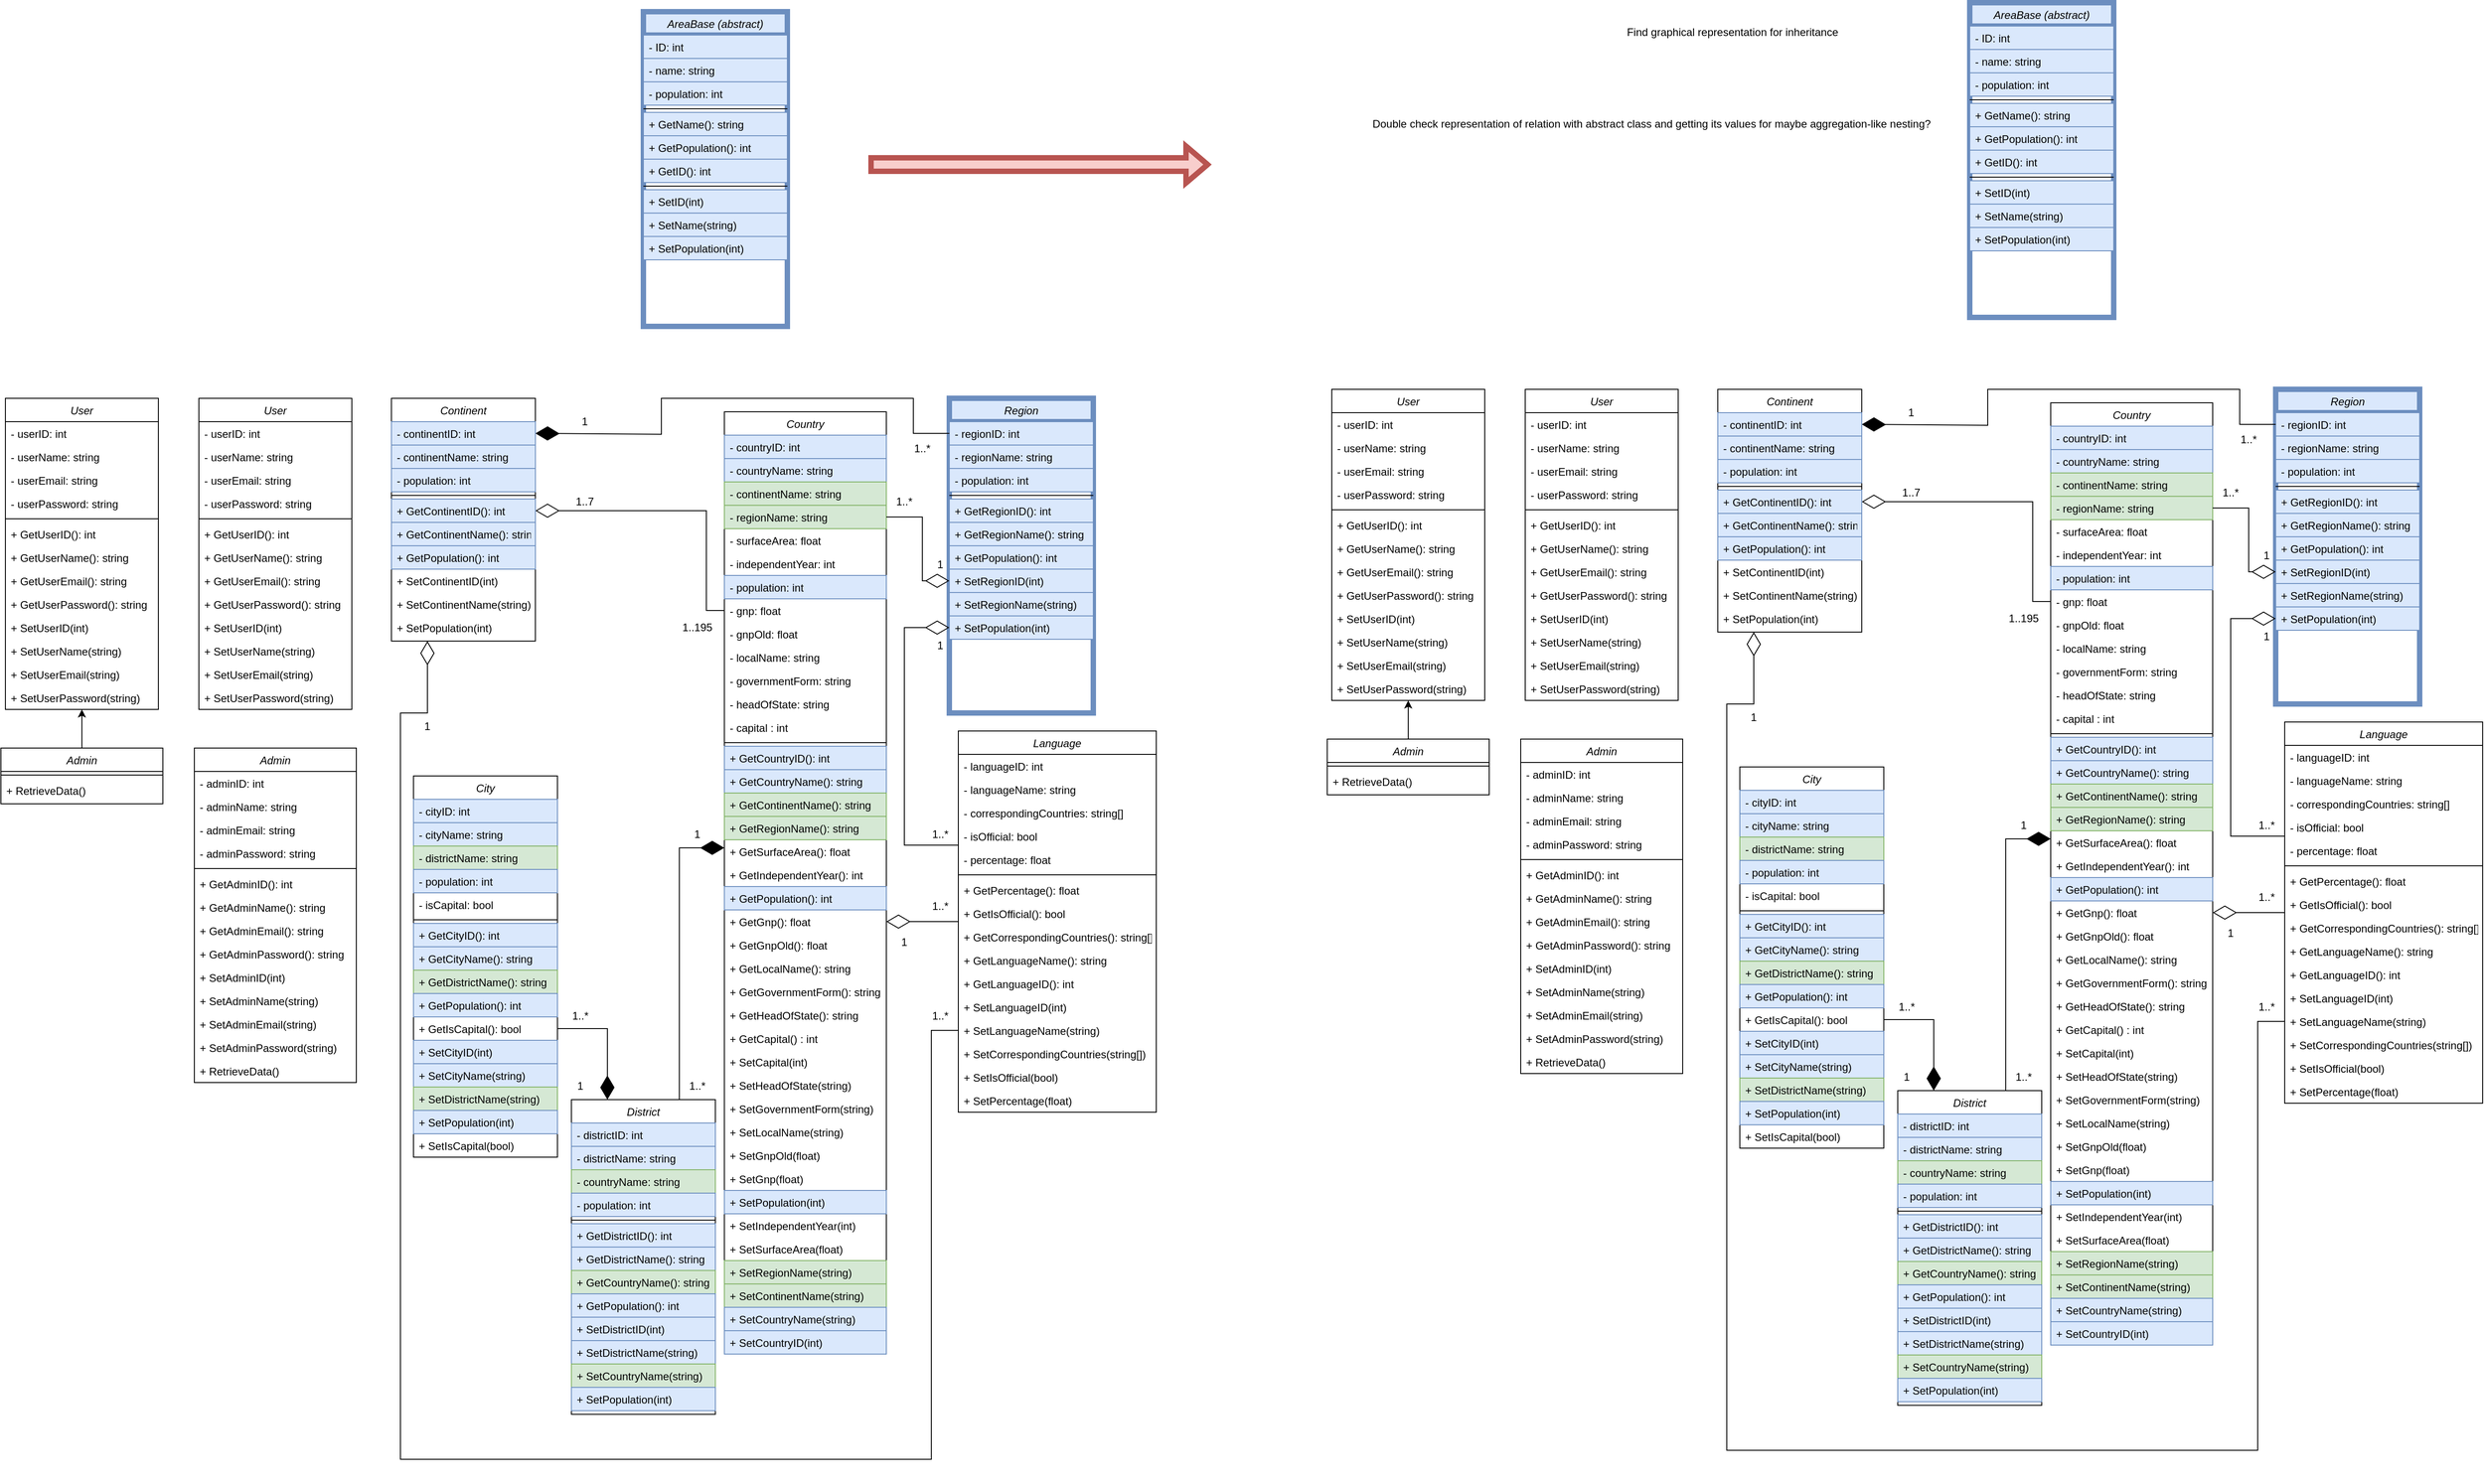 <mxfile version="24.0.4" type="device">
  <diagram id="C5RBs43oDa-KdzZeNtuy" name="Page-1">
    <mxGraphModel dx="2474" dy="2008" grid="1" gridSize="10" guides="1" tooltips="1" connect="1" arrows="1" fold="1" page="1" pageScale="1" pageWidth="827" pageHeight="1169" math="0" shadow="0">
      <root>
        <mxCell id="WIyWlLk6GJQsqaUBKTNV-0" />
        <mxCell id="WIyWlLk6GJQsqaUBKTNV-1" parent="WIyWlLk6GJQsqaUBKTNV-0" />
        <mxCell id="2PzcWWxZTkM0zo2YVfL2-22" value="1" style="text;html=1;align=center;verticalAlign=middle;whiteSpace=wrap;rounded=0;" parent="WIyWlLk6GJQsqaUBKTNV-1" vertex="1">
          <mxGeometry x="600" y="180" width="60" height="30" as="geometry" />
        </mxCell>
        <mxCell id="zkfFHV4jXpPFQw0GAbJ--0" value="City" style="swimlane;fontStyle=2;align=center;verticalAlign=top;childLayout=stackLayout;horizontal=1;startSize=26;horizontalStack=0;resizeParent=1;resizeLast=0;collapsible=1;marginBottom=0;rounded=0;shadow=0;strokeWidth=1;" parent="WIyWlLk6GJQsqaUBKTNV-1" vertex="1">
          <mxGeometry x="44.5" y="430" width="160" height="424" as="geometry">
            <mxRectangle x="230" y="140" width="160" height="26" as="alternateBounds" />
          </mxGeometry>
        </mxCell>
        <mxCell id="zkfFHV4jXpPFQw0GAbJ--1" value="- cityID: int" style="text;align=left;verticalAlign=top;spacingLeft=4;spacingRight=4;overflow=hidden;rotatable=0;points=[[0,0.5],[1,0.5]];portConstraint=eastwest;fillColor=#dae8fc;strokeColor=#6c8ebf;" parent="zkfFHV4jXpPFQw0GAbJ--0" vertex="1">
          <mxGeometry y="26" width="160" height="26" as="geometry" />
        </mxCell>
        <mxCell id="zkfFHV4jXpPFQw0GAbJ--2" value="- cityName: string" style="text;align=left;verticalAlign=top;spacingLeft=4;spacingRight=4;overflow=hidden;rotatable=0;points=[[0,0.5],[1,0.5]];portConstraint=eastwest;rounded=0;shadow=0;html=0;fillColor=#dae8fc;strokeColor=#6c8ebf;" parent="zkfFHV4jXpPFQw0GAbJ--0" vertex="1">
          <mxGeometry y="52" width="160" height="26" as="geometry" />
        </mxCell>
        <mxCell id="qf8OMFxIHl3fLA0CLU5U-48" value="- districtName: string" style="text;align=left;verticalAlign=top;spacingLeft=4;spacingRight=4;overflow=hidden;rotatable=0;points=[[0,0.5],[1,0.5]];portConstraint=eastwest;rounded=0;shadow=0;html=0;fillColor=#d5e8d4;strokeColor=#82b366;" parent="zkfFHV4jXpPFQw0GAbJ--0" vertex="1">
          <mxGeometry y="78" width="160" height="26" as="geometry" />
        </mxCell>
        <mxCell id="qf8OMFxIHl3fLA0CLU5U-49" value="- population: int" style="text;align=left;verticalAlign=top;spacingLeft=4;spacingRight=4;overflow=hidden;rotatable=0;points=[[0,0.5],[1,0.5]];portConstraint=eastwest;rounded=0;shadow=0;html=0;fillColor=#dae8fc;strokeColor=#6c8ebf;" parent="zkfFHV4jXpPFQw0GAbJ--0" vertex="1">
          <mxGeometry y="104" width="160" height="26" as="geometry" />
        </mxCell>
        <mxCell id="2PzcWWxZTkM0zo2YVfL2-0" value="- isCapital: bool" style="text;align=left;verticalAlign=top;spacingLeft=4;spacingRight=4;overflow=hidden;rotatable=0;points=[[0,0.5],[1,0.5]];portConstraint=eastwest;rounded=0;shadow=0;html=0;" parent="zkfFHV4jXpPFQw0GAbJ--0" vertex="1">
          <mxGeometry y="130" width="160" height="26" as="geometry" />
        </mxCell>
        <mxCell id="zkfFHV4jXpPFQw0GAbJ--4" value="" style="line;html=1;strokeWidth=1;align=left;verticalAlign=middle;spacingTop=-1;spacingLeft=3;spacingRight=3;rotatable=0;labelPosition=right;points=[];portConstraint=eastwest;" parent="zkfFHV4jXpPFQw0GAbJ--0" vertex="1">
          <mxGeometry y="156" width="160" height="8" as="geometry" />
        </mxCell>
        <mxCell id="qf8OMFxIHl3fLA0CLU5U-62" value="+ GetCityID(): int" style="text;align=left;verticalAlign=top;spacingLeft=4;spacingRight=4;overflow=hidden;rotatable=0;points=[[0,0.5],[1,0.5]];portConstraint=eastwest;fillColor=#dae8fc;strokeColor=#6c8ebf;" parent="zkfFHV4jXpPFQw0GAbJ--0" vertex="1">
          <mxGeometry y="164" width="160" height="26" as="geometry" />
        </mxCell>
        <mxCell id="qf8OMFxIHl3fLA0CLU5U-63" value="+ GetCityName(): string" style="text;align=left;verticalAlign=top;spacingLeft=4;spacingRight=4;overflow=hidden;rotatable=0;points=[[0,0.5],[1,0.5]];portConstraint=eastwest;rounded=0;shadow=0;html=0;fillColor=#dae8fc;strokeColor=#6c8ebf;" parent="zkfFHV4jXpPFQw0GAbJ--0" vertex="1">
          <mxGeometry y="190" width="160" height="26" as="geometry" />
        </mxCell>
        <mxCell id="qf8OMFxIHl3fLA0CLU5U-65" value="+ GetDistrictName(): string" style="text;align=left;verticalAlign=top;spacingLeft=4;spacingRight=4;overflow=hidden;rotatable=0;points=[[0,0.5],[1,0.5]];portConstraint=eastwest;rounded=0;shadow=0;html=0;fillColor=#d5e8d4;strokeColor=#82b366;" parent="zkfFHV4jXpPFQw0GAbJ--0" vertex="1">
          <mxGeometry y="216" width="160" height="26" as="geometry" />
        </mxCell>
        <mxCell id="qf8OMFxIHl3fLA0CLU5U-66" value="+ GetPopulation(): int" style="text;align=left;verticalAlign=top;spacingLeft=4;spacingRight=4;overflow=hidden;rotatable=0;points=[[0,0.5],[1,0.5]];portConstraint=eastwest;rounded=0;shadow=0;html=0;fillColor=#dae8fc;strokeColor=#6c8ebf;" parent="zkfFHV4jXpPFQw0GAbJ--0" vertex="1">
          <mxGeometry y="242" width="160" height="26" as="geometry" />
        </mxCell>
        <mxCell id="2PzcWWxZTkM0zo2YVfL2-1" value="+ GetIsCapital(): bool" style="text;align=left;verticalAlign=top;spacingLeft=4;spacingRight=4;overflow=hidden;rotatable=0;points=[[0,0.5],[1,0.5]];portConstraint=eastwest;rounded=0;shadow=0;html=0;" parent="zkfFHV4jXpPFQw0GAbJ--0" vertex="1">
          <mxGeometry y="268" width="160" height="26" as="geometry" />
        </mxCell>
        <mxCell id="qf8OMFxIHl3fLA0CLU5U-67" value="+ SetCityID(int)" style="text;align=left;verticalAlign=top;spacingLeft=4;spacingRight=4;overflow=hidden;rotatable=0;points=[[0,0.5],[1,0.5]];portConstraint=eastwest;fillColor=#dae8fc;strokeColor=#6c8ebf;" parent="zkfFHV4jXpPFQw0GAbJ--0" vertex="1">
          <mxGeometry y="294" width="160" height="26" as="geometry" />
        </mxCell>
        <mxCell id="qf8OMFxIHl3fLA0CLU5U-68" value="+ SetCityName(string)" style="text;align=left;verticalAlign=top;spacingLeft=4;spacingRight=4;overflow=hidden;rotatable=0;points=[[0,0.5],[1,0.5]];portConstraint=eastwest;rounded=0;shadow=0;html=0;fillColor=#dae8fc;strokeColor=#6c8ebf;" parent="zkfFHV4jXpPFQw0GAbJ--0" vertex="1">
          <mxGeometry y="320" width="160" height="26" as="geometry" />
        </mxCell>
        <mxCell id="qf8OMFxIHl3fLA0CLU5U-70" value="+ SetDistrictName(string)" style="text;align=left;verticalAlign=top;spacingLeft=4;spacingRight=4;overflow=hidden;rotatable=0;points=[[0,0.5],[1,0.5]];portConstraint=eastwest;rounded=0;shadow=0;html=0;fillColor=#d5e8d4;strokeColor=#82b366;" parent="zkfFHV4jXpPFQw0GAbJ--0" vertex="1">
          <mxGeometry y="346" width="160" height="26" as="geometry" />
        </mxCell>
        <mxCell id="qf8OMFxIHl3fLA0CLU5U-71" value="+ SetPopulation(int)" style="text;align=left;verticalAlign=top;spacingLeft=4;spacingRight=4;overflow=hidden;rotatable=0;points=[[0,0.5],[1,0.5]];portConstraint=eastwest;rounded=0;shadow=0;html=0;fillColor=#dae8fc;strokeColor=#6c8ebf;" parent="zkfFHV4jXpPFQw0GAbJ--0" vertex="1">
          <mxGeometry y="372" width="160" height="26" as="geometry" />
        </mxCell>
        <mxCell id="2PzcWWxZTkM0zo2YVfL2-2" value="+ SetIsCapital(bool)" style="text;align=left;verticalAlign=top;spacingLeft=4;spacingRight=4;overflow=hidden;rotatable=0;points=[[0,0.5],[1,0.5]];portConstraint=eastwest;rounded=0;shadow=0;html=0;" parent="zkfFHV4jXpPFQw0GAbJ--0" vertex="1">
          <mxGeometry y="398" width="160" height="26" as="geometry" />
        </mxCell>
        <mxCell id="qf8OMFxIHl3fLA0CLU5U-0" value="Country" style="swimlane;fontStyle=2;align=center;verticalAlign=top;childLayout=stackLayout;horizontal=1;startSize=26;horizontalStack=0;resizeParent=1;resizeLast=0;collapsible=1;marginBottom=0;rounded=0;shadow=0;strokeWidth=1;" parent="WIyWlLk6GJQsqaUBKTNV-1" vertex="1">
          <mxGeometry x="390" y="25" width="180" height="1048" as="geometry">
            <mxRectangle x="230" y="140" width="160" height="26" as="alternateBounds" />
          </mxGeometry>
        </mxCell>
        <mxCell id="L0KODeJEvZMXl7er07WO-45" value="- countryID: int" style="text;align=left;verticalAlign=top;spacingLeft=4;spacingRight=4;overflow=hidden;rotatable=0;points=[[0,0.5],[1,0.5]];portConstraint=eastwest;fillColor=#dae8fc;strokeColor=#6c8ebf;" parent="qf8OMFxIHl3fLA0CLU5U-0" vertex="1">
          <mxGeometry y="26" width="180" height="26" as="geometry" />
        </mxCell>
        <mxCell id="qf8OMFxIHl3fLA0CLU5U-2" value="- countryName: string" style="text;align=left;verticalAlign=top;spacingLeft=4;spacingRight=4;overflow=hidden;rotatable=0;points=[[0,0.5],[1,0.5]];portConstraint=eastwest;rounded=0;shadow=0;html=0;fillColor=#dae8fc;strokeColor=#6c8ebf;" parent="qf8OMFxIHl3fLA0CLU5U-0" vertex="1">
          <mxGeometry y="52" width="180" height="26" as="geometry" />
        </mxCell>
        <mxCell id="qf8OMFxIHl3fLA0CLU5U-30" value="- continentName: string" style="text;align=left;verticalAlign=top;spacingLeft=4;spacingRight=4;overflow=hidden;rotatable=0;points=[[0,0.5],[1,0.5]];portConstraint=eastwest;rounded=0;shadow=0;html=0;fillColor=#d5e8d4;strokeColor=#82b366;" parent="qf8OMFxIHl3fLA0CLU5U-0" vertex="1">
          <mxGeometry y="78" width="180" height="26" as="geometry" />
        </mxCell>
        <mxCell id="qf8OMFxIHl3fLA0CLU5U-31" value="- regionName: string" style="text;align=left;verticalAlign=top;spacingLeft=4;spacingRight=4;overflow=hidden;rotatable=0;points=[[0,0.5],[1,0.5]];portConstraint=eastwest;rounded=0;shadow=0;html=0;fillColor=#d5e8d4;strokeColor=#82b366;" parent="qf8OMFxIHl3fLA0CLU5U-0" vertex="1">
          <mxGeometry y="104" width="180" height="26" as="geometry" />
        </mxCell>
        <mxCell id="qf8OMFxIHl3fLA0CLU5U-32" value="- surfaceArea: float " style="text;align=left;verticalAlign=top;spacingLeft=4;spacingRight=4;overflow=hidden;rotatable=0;points=[[0,0.5],[1,0.5]];portConstraint=eastwest;rounded=0;shadow=0;html=0;" parent="qf8OMFxIHl3fLA0CLU5U-0" vertex="1">
          <mxGeometry y="130" width="180" height="26" as="geometry" />
        </mxCell>
        <mxCell id="qf8OMFxIHl3fLA0CLU5U-39" value="- independentYear: int" style="text;align=left;verticalAlign=top;spacingLeft=4;spacingRight=4;overflow=hidden;rotatable=0;points=[[0,0.5],[1,0.5]];portConstraint=eastwest;rounded=0;shadow=0;html=0;" parent="qf8OMFxIHl3fLA0CLU5U-0" vertex="1">
          <mxGeometry y="156" width="180" height="26" as="geometry" />
        </mxCell>
        <mxCell id="qf8OMFxIHl3fLA0CLU5U-40" value="- population: int" style="text;align=left;verticalAlign=top;spacingLeft=4;spacingRight=4;overflow=hidden;rotatable=0;points=[[0,0.5],[1,0.5]];portConstraint=eastwest;rounded=0;shadow=0;html=0;fillColor=#dae8fc;strokeColor=#6c8ebf;" parent="qf8OMFxIHl3fLA0CLU5U-0" vertex="1">
          <mxGeometry y="182" width="180" height="26" as="geometry" />
        </mxCell>
        <mxCell id="qf8OMFxIHl3fLA0CLU5U-41" value="- gnp: float" style="text;align=left;verticalAlign=top;spacingLeft=4;spacingRight=4;overflow=hidden;rotatable=0;points=[[0,0.5],[1,0.5]];portConstraint=eastwest;rounded=0;shadow=0;html=0;" parent="qf8OMFxIHl3fLA0CLU5U-0" vertex="1">
          <mxGeometry y="208" width="180" height="26" as="geometry" />
        </mxCell>
        <mxCell id="qf8OMFxIHl3fLA0CLU5U-42" value="- gnpOld: float" style="text;align=left;verticalAlign=top;spacingLeft=4;spacingRight=4;overflow=hidden;rotatable=0;points=[[0,0.5],[1,0.5]];portConstraint=eastwest;rounded=0;shadow=0;html=0;" parent="qf8OMFxIHl3fLA0CLU5U-0" vertex="1">
          <mxGeometry y="234" width="180" height="26" as="geometry" />
        </mxCell>
        <mxCell id="qf8OMFxIHl3fLA0CLU5U-43" value="- localName: string" style="text;align=left;verticalAlign=top;spacingLeft=4;spacingRight=4;overflow=hidden;rotatable=0;points=[[0,0.5],[1,0.5]];portConstraint=eastwest;rounded=0;shadow=0;html=0;" parent="qf8OMFxIHl3fLA0CLU5U-0" vertex="1">
          <mxGeometry y="260" width="180" height="26" as="geometry" />
        </mxCell>
        <mxCell id="qf8OMFxIHl3fLA0CLU5U-44" value="- governmentForm: string" style="text;align=left;verticalAlign=top;spacingLeft=4;spacingRight=4;overflow=hidden;rotatable=0;points=[[0,0.5],[1,0.5]];portConstraint=eastwest;rounded=0;shadow=0;html=0;" parent="qf8OMFxIHl3fLA0CLU5U-0" vertex="1">
          <mxGeometry y="286" width="180" height="26" as="geometry" />
        </mxCell>
        <mxCell id="qf8OMFxIHl3fLA0CLU5U-45" value="- headOfState: string" style="text;align=left;verticalAlign=top;spacingLeft=4;spacingRight=4;overflow=hidden;rotatable=0;points=[[0,0.5],[1,0.5]];portConstraint=eastwest;rounded=0;shadow=0;html=0;" parent="qf8OMFxIHl3fLA0CLU5U-0" vertex="1">
          <mxGeometry y="312" width="180" height="26" as="geometry" />
        </mxCell>
        <mxCell id="qf8OMFxIHl3fLA0CLU5U-46" value="- capital : int" style="text;align=left;verticalAlign=top;spacingLeft=4;spacingRight=4;overflow=hidden;rotatable=0;points=[[0,0.5],[1,0.5]];portConstraint=eastwest;rounded=0;shadow=0;html=0;" parent="qf8OMFxIHl3fLA0CLU5U-0" vertex="1">
          <mxGeometry y="338" width="180" height="26" as="geometry" />
        </mxCell>
        <mxCell id="qf8OMFxIHl3fLA0CLU5U-4" value="" style="line;html=1;strokeWidth=1;align=left;verticalAlign=middle;spacingTop=-1;spacingLeft=3;spacingRight=3;rotatable=0;labelPosition=right;points=[];portConstraint=eastwest;" parent="qf8OMFxIHl3fLA0CLU5U-0" vertex="1">
          <mxGeometry y="364" width="180" height="8" as="geometry" />
        </mxCell>
        <mxCell id="qf8OMFxIHl3fLA0CLU5U-89" value="+ GetCountryID(): int" style="text;align=left;verticalAlign=top;spacingLeft=4;spacingRight=4;overflow=hidden;rotatable=0;points=[[0,0.5],[1,0.5]];portConstraint=eastwest;fillColor=#dae8fc;strokeColor=#6c8ebf;" parent="qf8OMFxIHl3fLA0CLU5U-0" vertex="1">
          <mxGeometry y="372" width="180" height="26" as="geometry" />
        </mxCell>
        <mxCell id="qf8OMFxIHl3fLA0CLU5U-90" value="+ GetCountryName(): string" style="text;align=left;verticalAlign=top;spacingLeft=4;spacingRight=4;overflow=hidden;rotatable=0;points=[[0,0.5],[1,0.5]];portConstraint=eastwest;rounded=0;shadow=0;html=0;fillColor=#dae8fc;strokeColor=#6c8ebf;" parent="qf8OMFxIHl3fLA0CLU5U-0" vertex="1">
          <mxGeometry y="398" width="180" height="26" as="geometry" />
        </mxCell>
        <mxCell id="qf8OMFxIHl3fLA0CLU5U-91" value="+ GetContinentName(): string" style="text;align=left;verticalAlign=top;spacingLeft=4;spacingRight=4;overflow=hidden;rotatable=0;points=[[0,0.5],[1,0.5]];portConstraint=eastwest;rounded=0;shadow=0;html=0;fillColor=#d5e8d4;strokeColor=#82b366;" parent="qf8OMFxIHl3fLA0CLU5U-0" vertex="1">
          <mxGeometry y="424" width="180" height="26" as="geometry" />
        </mxCell>
        <mxCell id="qf8OMFxIHl3fLA0CLU5U-92" value="+ GetRegionName(): string" style="text;align=left;verticalAlign=top;spacingLeft=4;spacingRight=4;overflow=hidden;rotatable=0;points=[[0,0.5],[1,0.5]];portConstraint=eastwest;rounded=0;shadow=0;html=0;fillColor=#d5e8d4;strokeColor=#82b366;" parent="qf8OMFxIHl3fLA0CLU5U-0" vertex="1">
          <mxGeometry y="450" width="180" height="26" as="geometry" />
        </mxCell>
        <mxCell id="qf8OMFxIHl3fLA0CLU5U-93" value="+ GetSurfaceArea(): float " style="text;align=left;verticalAlign=top;spacingLeft=4;spacingRight=4;overflow=hidden;rotatable=0;points=[[0,0.5],[1,0.5]];portConstraint=eastwest;rounded=0;shadow=0;html=0;" parent="qf8OMFxIHl3fLA0CLU5U-0" vertex="1">
          <mxGeometry y="476" width="180" height="26" as="geometry" />
        </mxCell>
        <mxCell id="qf8OMFxIHl3fLA0CLU5U-94" value="+ GetIndependentYear(): int" style="text;align=left;verticalAlign=top;spacingLeft=4;spacingRight=4;overflow=hidden;rotatable=0;points=[[0,0.5],[1,0.5]];portConstraint=eastwest;rounded=0;shadow=0;html=0;" parent="qf8OMFxIHl3fLA0CLU5U-0" vertex="1">
          <mxGeometry y="502" width="180" height="26" as="geometry" />
        </mxCell>
        <mxCell id="qf8OMFxIHl3fLA0CLU5U-95" value="+ GetPopulation(): int" style="text;align=left;verticalAlign=top;spacingLeft=4;spacingRight=4;overflow=hidden;rotatable=0;points=[[0,0.5],[1,0.5]];portConstraint=eastwest;rounded=0;shadow=0;html=0;fillColor=#dae8fc;strokeColor=#6c8ebf;" parent="qf8OMFxIHl3fLA0CLU5U-0" vertex="1">
          <mxGeometry y="528" width="180" height="26" as="geometry" />
        </mxCell>
        <mxCell id="qf8OMFxIHl3fLA0CLU5U-96" value="+ GetGnp(): float" style="text;align=left;verticalAlign=top;spacingLeft=4;spacingRight=4;overflow=hidden;rotatable=0;points=[[0,0.5],[1,0.5]];portConstraint=eastwest;rounded=0;shadow=0;html=0;" parent="qf8OMFxIHl3fLA0CLU5U-0" vertex="1">
          <mxGeometry y="554" width="180" height="26" as="geometry" />
        </mxCell>
        <mxCell id="qf8OMFxIHl3fLA0CLU5U-97" value="+ GetGnpOld(): float" style="text;align=left;verticalAlign=top;spacingLeft=4;spacingRight=4;overflow=hidden;rotatable=0;points=[[0,0.5],[1,0.5]];portConstraint=eastwest;rounded=0;shadow=0;html=0;" parent="qf8OMFxIHl3fLA0CLU5U-0" vertex="1">
          <mxGeometry y="580" width="180" height="26" as="geometry" />
        </mxCell>
        <mxCell id="qf8OMFxIHl3fLA0CLU5U-98" value="+ GetLocalName(): string" style="text;align=left;verticalAlign=top;spacingLeft=4;spacingRight=4;overflow=hidden;rotatable=0;points=[[0,0.5],[1,0.5]];portConstraint=eastwest;rounded=0;shadow=0;html=0;" parent="qf8OMFxIHl3fLA0CLU5U-0" vertex="1">
          <mxGeometry y="606" width="180" height="26" as="geometry" />
        </mxCell>
        <mxCell id="qf8OMFxIHl3fLA0CLU5U-99" value="+ GetGovernmentForm(): string" style="text;align=left;verticalAlign=top;spacingLeft=4;spacingRight=4;overflow=hidden;rotatable=0;points=[[0,0.5],[1,0.5]];portConstraint=eastwest;rounded=0;shadow=0;html=0;" parent="qf8OMFxIHl3fLA0CLU5U-0" vertex="1">
          <mxGeometry y="632" width="180" height="26" as="geometry" />
        </mxCell>
        <mxCell id="qf8OMFxIHl3fLA0CLU5U-100" value="+ GetHeadOfState(): string" style="text;align=left;verticalAlign=top;spacingLeft=4;spacingRight=4;overflow=hidden;rotatable=0;points=[[0,0.5],[1,0.5]];portConstraint=eastwest;rounded=0;shadow=0;html=0;" parent="qf8OMFxIHl3fLA0CLU5U-0" vertex="1">
          <mxGeometry y="658" width="180" height="26" as="geometry" />
        </mxCell>
        <mxCell id="qf8OMFxIHl3fLA0CLU5U-101" value="+ GetCapital() : int" style="text;align=left;verticalAlign=top;spacingLeft=4;spacingRight=4;overflow=hidden;rotatable=0;points=[[0,0.5],[1,0.5]];portConstraint=eastwest;rounded=0;shadow=0;html=0;" parent="qf8OMFxIHl3fLA0CLU5U-0" vertex="1">
          <mxGeometry y="684" width="180" height="26" as="geometry" />
        </mxCell>
        <mxCell id="qf8OMFxIHl3fLA0CLU5U-144" value="+ SetCapital(int)" style="text;align=left;verticalAlign=top;spacingLeft=4;spacingRight=4;overflow=hidden;rotatable=0;points=[[0,0.5],[1,0.5]];portConstraint=eastwest;rounded=0;shadow=0;html=0;" parent="qf8OMFxIHl3fLA0CLU5U-0" vertex="1">
          <mxGeometry y="710" width="180" height="26" as="geometry" />
        </mxCell>
        <mxCell id="qf8OMFxIHl3fLA0CLU5U-143" value="+ SetHeadOfState(string)" style="text;align=left;verticalAlign=top;spacingLeft=4;spacingRight=4;overflow=hidden;rotatable=0;points=[[0,0.5],[1,0.5]];portConstraint=eastwest;rounded=0;shadow=0;html=0;" parent="qf8OMFxIHl3fLA0CLU5U-0" vertex="1">
          <mxGeometry y="736" width="180" height="26" as="geometry" />
        </mxCell>
        <mxCell id="qf8OMFxIHl3fLA0CLU5U-142" value="+ SetGovernmentForm(string)" style="text;align=left;verticalAlign=top;spacingLeft=4;spacingRight=4;overflow=hidden;rotatable=0;points=[[0,0.5],[1,0.5]];portConstraint=eastwest;rounded=0;shadow=0;html=0;" parent="qf8OMFxIHl3fLA0CLU5U-0" vertex="1">
          <mxGeometry y="762" width="180" height="26" as="geometry" />
        </mxCell>
        <mxCell id="qf8OMFxIHl3fLA0CLU5U-141" value="+ SetLocalName(string)" style="text;align=left;verticalAlign=top;spacingLeft=4;spacingRight=4;overflow=hidden;rotatable=0;points=[[0,0.5],[1,0.5]];portConstraint=eastwest;rounded=0;shadow=0;html=0;" parent="qf8OMFxIHl3fLA0CLU5U-0" vertex="1">
          <mxGeometry y="788" width="180" height="26" as="geometry" />
        </mxCell>
        <mxCell id="qf8OMFxIHl3fLA0CLU5U-140" value="+ SetGnpOld(float)" style="text;align=left;verticalAlign=top;spacingLeft=4;spacingRight=4;overflow=hidden;rotatable=0;points=[[0,0.5],[1,0.5]];portConstraint=eastwest;rounded=0;shadow=0;html=0;" parent="qf8OMFxIHl3fLA0CLU5U-0" vertex="1">
          <mxGeometry y="814" width="180" height="26" as="geometry" />
        </mxCell>
        <mxCell id="qf8OMFxIHl3fLA0CLU5U-139" value="+ SetGnp(float)" style="text;align=left;verticalAlign=top;spacingLeft=4;spacingRight=4;overflow=hidden;rotatable=0;points=[[0,0.5],[1,0.5]];portConstraint=eastwest;rounded=0;shadow=0;html=0;" parent="qf8OMFxIHl3fLA0CLU5U-0" vertex="1">
          <mxGeometry y="840" width="180" height="26" as="geometry" />
        </mxCell>
        <mxCell id="qf8OMFxIHl3fLA0CLU5U-138" value="+ SetPopulation(int)" style="text;align=left;verticalAlign=top;spacingLeft=4;spacingRight=4;overflow=hidden;rotatable=0;points=[[0,0.5],[1,0.5]];portConstraint=eastwest;rounded=0;shadow=0;html=0;fillColor=#dae8fc;strokeColor=#6c8ebf;" parent="qf8OMFxIHl3fLA0CLU5U-0" vertex="1">
          <mxGeometry y="866" width="180" height="26" as="geometry" />
        </mxCell>
        <mxCell id="qf8OMFxIHl3fLA0CLU5U-137" value="+ SetIndependentYear(int)" style="text;align=left;verticalAlign=top;spacingLeft=4;spacingRight=4;overflow=hidden;rotatable=0;points=[[0,0.5],[1,0.5]];portConstraint=eastwest;rounded=0;shadow=0;html=0;" parent="qf8OMFxIHl3fLA0CLU5U-0" vertex="1">
          <mxGeometry y="892" width="180" height="26" as="geometry" />
        </mxCell>
        <mxCell id="qf8OMFxIHl3fLA0CLU5U-136" value="+ SetSurfaceArea(float) " style="text;align=left;verticalAlign=top;spacingLeft=4;spacingRight=4;overflow=hidden;rotatable=0;points=[[0,0.5],[1,0.5]];portConstraint=eastwest;rounded=0;shadow=0;html=0;" parent="qf8OMFxIHl3fLA0CLU5U-0" vertex="1">
          <mxGeometry y="918" width="180" height="26" as="geometry" />
        </mxCell>
        <mxCell id="qf8OMFxIHl3fLA0CLU5U-135" value="+ SetRegionName(string)" style="text;align=left;verticalAlign=top;spacingLeft=4;spacingRight=4;overflow=hidden;rotatable=0;points=[[0,0.5],[1,0.5]];portConstraint=eastwest;rounded=0;shadow=0;html=0;fillColor=#d5e8d4;strokeColor=#82b366;" parent="qf8OMFxIHl3fLA0CLU5U-0" vertex="1">
          <mxGeometry y="944" width="180" height="26" as="geometry" />
        </mxCell>
        <mxCell id="qf8OMFxIHl3fLA0CLU5U-134" value="+ SetContinentName(string)" style="text;align=left;verticalAlign=top;spacingLeft=4;spacingRight=4;overflow=hidden;rotatable=0;points=[[0,0.5],[1,0.5]];portConstraint=eastwest;rounded=0;shadow=0;html=0;fillColor=#d5e8d4;strokeColor=#82b366;" parent="qf8OMFxIHl3fLA0CLU5U-0" vertex="1">
          <mxGeometry y="970" width="180" height="26" as="geometry" />
        </mxCell>
        <mxCell id="qf8OMFxIHl3fLA0CLU5U-133" value="+ SetCountryName(string)" style="text;align=left;verticalAlign=top;spacingLeft=4;spacingRight=4;overflow=hidden;rotatable=0;points=[[0,0.5],[1,0.5]];portConstraint=eastwest;rounded=0;shadow=0;html=0;fillColor=#dae8fc;strokeColor=#6c8ebf;" parent="qf8OMFxIHl3fLA0CLU5U-0" vertex="1">
          <mxGeometry y="996" width="180" height="26" as="geometry" />
        </mxCell>
        <mxCell id="qf8OMFxIHl3fLA0CLU5U-132" value="+ SetCountryID(int)" style="text;align=left;verticalAlign=top;spacingLeft=4;spacingRight=4;overflow=hidden;rotatable=0;points=[[0,0.5],[1,0.5]];portConstraint=eastwest;fillColor=#dae8fc;strokeColor=#6c8ebf;" parent="qf8OMFxIHl3fLA0CLU5U-0" vertex="1">
          <mxGeometry y="1022" width="180" height="26" as="geometry" />
        </mxCell>
        <mxCell id="qf8OMFxIHl3fLA0CLU5U-18" value="Language" style="swimlane;fontStyle=2;align=center;verticalAlign=top;childLayout=stackLayout;horizontal=1;startSize=26;horizontalStack=0;resizeParent=1;resizeLast=0;collapsible=1;marginBottom=0;rounded=0;shadow=0;strokeWidth=1;" parent="WIyWlLk6GJQsqaUBKTNV-1" vertex="1">
          <mxGeometry x="650" y="380" width="220" height="424" as="geometry">
            <mxRectangle x="540" y="198" width="160" height="26" as="alternateBounds" />
          </mxGeometry>
        </mxCell>
        <mxCell id="qf8OMFxIHl3fLA0CLU5U-19" value="- languageID: int" style="text;align=left;verticalAlign=top;spacingLeft=4;spacingRight=4;overflow=hidden;rotatable=0;points=[[0,0.5],[1,0.5]];portConstraint=eastwest;" parent="qf8OMFxIHl3fLA0CLU5U-18" vertex="1">
          <mxGeometry y="26" width="220" height="26" as="geometry" />
        </mxCell>
        <mxCell id="qf8OMFxIHl3fLA0CLU5U-20" value="- languageName: string" style="text;align=left;verticalAlign=top;spacingLeft=4;spacingRight=4;overflow=hidden;rotatable=0;points=[[0,0.5],[1,0.5]];portConstraint=eastwest;rounded=0;shadow=0;html=0;" parent="qf8OMFxIHl3fLA0CLU5U-18" vertex="1">
          <mxGeometry y="52" width="220" height="26" as="geometry" />
        </mxCell>
        <mxCell id="qf8OMFxIHl3fLA0CLU5U-21" value="- correspondingCountries: string[]" style="text;align=left;verticalAlign=top;spacingLeft=4;spacingRight=4;overflow=hidden;rotatable=0;points=[[0,0.5],[1,0.5]];portConstraint=eastwest;rounded=0;shadow=0;html=0;" parent="qf8OMFxIHl3fLA0CLU5U-18" vertex="1">
          <mxGeometry y="78" width="220" height="26" as="geometry" />
        </mxCell>
        <mxCell id="qf8OMFxIHl3fLA0CLU5U-50" value="- isOfficial: bool" style="text;align=left;verticalAlign=top;spacingLeft=4;spacingRight=4;overflow=hidden;rotatable=0;points=[[0,0.5],[1,0.5]];portConstraint=eastwest;rounded=0;shadow=0;html=0;" parent="qf8OMFxIHl3fLA0CLU5U-18" vertex="1">
          <mxGeometry y="104" width="220" height="26" as="geometry" />
        </mxCell>
        <mxCell id="qf8OMFxIHl3fLA0CLU5U-51" value="- percentage: float" style="text;align=left;verticalAlign=top;spacingLeft=4;spacingRight=4;overflow=hidden;rotatable=0;points=[[0,0.5],[1,0.5]];portConstraint=eastwest;rounded=0;shadow=0;html=0;" parent="qf8OMFxIHl3fLA0CLU5U-18" vertex="1">
          <mxGeometry y="130" width="220" height="26" as="geometry" />
        </mxCell>
        <mxCell id="qf8OMFxIHl3fLA0CLU5U-22" value="" style="line;html=1;strokeWidth=1;align=left;verticalAlign=middle;spacingTop=-1;spacingLeft=3;spacingRight=3;rotatable=0;labelPosition=right;points=[];portConstraint=eastwest;" parent="qf8OMFxIHl3fLA0CLU5U-18" vertex="1">
          <mxGeometry y="156" width="220" height="8" as="geometry" />
        </mxCell>
        <mxCell id="qf8OMFxIHl3fLA0CLU5U-171" value="+ GetPercentage(): float" style="text;align=left;verticalAlign=top;spacingLeft=4;spacingRight=4;overflow=hidden;rotatable=0;points=[[0,0.5],[1,0.5]];portConstraint=eastwest;rounded=0;shadow=0;html=0;" parent="qf8OMFxIHl3fLA0CLU5U-18" vertex="1">
          <mxGeometry y="164" width="220" height="26" as="geometry" />
        </mxCell>
        <mxCell id="qf8OMFxIHl3fLA0CLU5U-170" value="+ GetIsOfficial(): bool" style="text;align=left;verticalAlign=top;spacingLeft=4;spacingRight=4;overflow=hidden;rotatable=0;points=[[0,0.5],[1,0.5]];portConstraint=eastwest;rounded=0;shadow=0;html=0;" parent="qf8OMFxIHl3fLA0CLU5U-18" vertex="1">
          <mxGeometry y="190" width="220" height="26" as="geometry" />
        </mxCell>
        <mxCell id="qf8OMFxIHl3fLA0CLU5U-169" value="+ GetCorrespondingCountries(): string[]" style="text;align=left;verticalAlign=top;spacingLeft=4;spacingRight=4;overflow=hidden;rotatable=0;points=[[0,0.5],[1,0.5]];portConstraint=eastwest;rounded=0;shadow=0;html=0;" parent="qf8OMFxIHl3fLA0CLU5U-18" vertex="1">
          <mxGeometry y="216" width="220" height="26" as="geometry" />
        </mxCell>
        <mxCell id="qf8OMFxIHl3fLA0CLU5U-168" value="+ GetLanguageName(): string" style="text;align=left;verticalAlign=top;spacingLeft=4;spacingRight=4;overflow=hidden;rotatable=0;points=[[0,0.5],[1,0.5]];portConstraint=eastwest;rounded=0;shadow=0;html=0;" parent="qf8OMFxIHl3fLA0CLU5U-18" vertex="1">
          <mxGeometry y="242" width="220" height="26" as="geometry" />
        </mxCell>
        <mxCell id="qf8OMFxIHl3fLA0CLU5U-167" value="+ GetLanguageID(): int" style="text;align=left;verticalAlign=top;spacingLeft=4;spacingRight=4;overflow=hidden;rotatable=0;points=[[0,0.5],[1,0.5]];portConstraint=eastwest;" parent="qf8OMFxIHl3fLA0CLU5U-18" vertex="1">
          <mxGeometry y="268" width="220" height="26" as="geometry" />
        </mxCell>
        <mxCell id="qf8OMFxIHl3fLA0CLU5U-183" value="+ SetLanguageID(int)" style="text;align=left;verticalAlign=top;spacingLeft=4;spacingRight=4;overflow=hidden;rotatable=0;points=[[0,0.5],[1,0.5]];portConstraint=eastwest;" parent="qf8OMFxIHl3fLA0CLU5U-18" vertex="1">
          <mxGeometry y="294" width="220" height="26" as="geometry" />
        </mxCell>
        <mxCell id="qf8OMFxIHl3fLA0CLU5U-182" value="+ SetLanguageName(string)" style="text;align=left;verticalAlign=top;spacingLeft=4;spacingRight=4;overflow=hidden;rotatable=0;points=[[0,0.5],[1,0.5]];portConstraint=eastwest;rounded=0;shadow=0;html=0;" parent="qf8OMFxIHl3fLA0CLU5U-18" vertex="1">
          <mxGeometry y="320" width="220" height="26" as="geometry" />
        </mxCell>
        <mxCell id="qf8OMFxIHl3fLA0CLU5U-181" value="+ SetCorrespondingCountries(string[])" style="text;align=left;verticalAlign=top;spacingLeft=4;spacingRight=4;overflow=hidden;rotatable=0;points=[[0,0.5],[1,0.5]];portConstraint=eastwest;rounded=0;shadow=0;html=0;" parent="qf8OMFxIHl3fLA0CLU5U-18" vertex="1">
          <mxGeometry y="346" width="220" height="26" as="geometry" />
        </mxCell>
        <mxCell id="qf8OMFxIHl3fLA0CLU5U-180" value="+ SetIsOfficial(bool)" style="text;align=left;verticalAlign=top;spacingLeft=4;spacingRight=4;overflow=hidden;rotatable=0;points=[[0,0.5],[1,0.5]];portConstraint=eastwest;rounded=0;shadow=0;html=0;" parent="qf8OMFxIHl3fLA0CLU5U-18" vertex="1">
          <mxGeometry y="372" width="220" height="26" as="geometry" />
        </mxCell>
        <mxCell id="qf8OMFxIHl3fLA0CLU5U-179" value="+ SetPercentage(float)" style="text;align=left;verticalAlign=top;spacingLeft=4;spacingRight=4;overflow=hidden;rotatable=0;points=[[0,0.5],[1,0.5]];portConstraint=eastwest;rounded=0;shadow=0;html=0;" parent="qf8OMFxIHl3fLA0CLU5U-18" vertex="1">
          <mxGeometry y="398" width="220" height="26" as="geometry" />
        </mxCell>
        <mxCell id="qf8OMFxIHl3fLA0CLU5U-147" value="District" style="swimlane;fontStyle=2;align=center;verticalAlign=top;childLayout=stackLayout;horizontal=1;startSize=26;horizontalStack=0;resizeParent=1;resizeLast=0;collapsible=1;marginBottom=0;rounded=0;shadow=0;strokeWidth=1;" parent="WIyWlLk6GJQsqaUBKTNV-1" vertex="1">
          <mxGeometry x="220" y="790" width="160" height="350" as="geometry">
            <mxRectangle x="230" y="140" width="160" height="26" as="alternateBounds" />
          </mxGeometry>
        </mxCell>
        <mxCell id="qf8OMFxIHl3fLA0CLU5U-148" value="- districtID: int" style="text;align=left;verticalAlign=top;spacingLeft=4;spacingRight=4;overflow=hidden;rotatable=0;points=[[0,0.5],[1,0.5]];portConstraint=eastwest;fillColor=#dae8fc;strokeColor=#6c8ebf;" parent="qf8OMFxIHl3fLA0CLU5U-147" vertex="1">
          <mxGeometry y="26" width="160" height="26" as="geometry" />
        </mxCell>
        <mxCell id="qf8OMFxIHl3fLA0CLU5U-149" value="- districtName: string" style="text;align=left;verticalAlign=top;spacingLeft=4;spacingRight=4;overflow=hidden;rotatable=0;points=[[0,0.5],[1,0.5]];portConstraint=eastwest;rounded=0;shadow=0;html=0;fillColor=#dae8fc;strokeColor=#6c8ebf;" parent="qf8OMFxIHl3fLA0CLU5U-147" vertex="1">
          <mxGeometry y="52" width="160" height="26" as="geometry" />
        </mxCell>
        <mxCell id="qf8OMFxIHl3fLA0CLU5U-150" value="- countryName: string" style="text;align=left;verticalAlign=top;spacingLeft=4;spacingRight=4;overflow=hidden;rotatable=0;points=[[0,0.5],[1,0.5]];portConstraint=eastwest;rounded=0;shadow=0;html=0;fillColor=#d5e8d4;strokeColor=#82b366;" parent="qf8OMFxIHl3fLA0CLU5U-147" vertex="1">
          <mxGeometry y="78" width="160" height="26" as="geometry" />
        </mxCell>
        <mxCell id="qf8OMFxIHl3fLA0CLU5U-151" value="- population: int" style="text;align=left;verticalAlign=top;spacingLeft=4;spacingRight=4;overflow=hidden;rotatable=0;points=[[0,0.5],[1,0.5]];portConstraint=eastwest;rounded=0;shadow=0;html=0;fillColor=#dae8fc;strokeColor=#6c8ebf;" parent="qf8OMFxIHl3fLA0CLU5U-147" vertex="1">
          <mxGeometry y="104" width="160" height="26" as="geometry" />
        </mxCell>
        <mxCell id="qf8OMFxIHl3fLA0CLU5U-152" value="" style="line;html=1;strokeWidth=1;align=left;verticalAlign=middle;spacingTop=-1;spacingLeft=3;spacingRight=3;rotatable=0;labelPosition=right;points=[];portConstraint=eastwest;" parent="qf8OMFxIHl3fLA0CLU5U-147" vertex="1">
          <mxGeometry y="130" width="160" height="8" as="geometry" />
        </mxCell>
        <mxCell id="qf8OMFxIHl3fLA0CLU5U-153" value="+ GetDistrictID(): int" style="text;align=left;verticalAlign=top;spacingLeft=4;spacingRight=4;overflow=hidden;rotatable=0;points=[[0,0.5],[1,0.5]];portConstraint=eastwest;fillColor=#dae8fc;strokeColor=#6c8ebf;" parent="qf8OMFxIHl3fLA0CLU5U-147" vertex="1">
          <mxGeometry y="138" width="160" height="26" as="geometry" />
        </mxCell>
        <mxCell id="qf8OMFxIHl3fLA0CLU5U-154" value="+ GetDistrictName(): string" style="text;align=left;verticalAlign=top;spacingLeft=4;spacingRight=4;overflow=hidden;rotatable=0;points=[[0,0.5],[1,0.5]];portConstraint=eastwest;rounded=0;shadow=0;html=0;fillColor=#dae8fc;strokeColor=#6c8ebf;" parent="qf8OMFxIHl3fLA0CLU5U-147" vertex="1">
          <mxGeometry y="164" width="160" height="26" as="geometry" />
        </mxCell>
        <mxCell id="qf8OMFxIHl3fLA0CLU5U-155" value="+ GetCountryName(): string" style="text;align=left;verticalAlign=top;spacingLeft=4;spacingRight=4;overflow=hidden;rotatable=0;points=[[0,0.5],[1,0.5]];portConstraint=eastwest;rounded=0;shadow=0;html=0;fillColor=#d5e8d4;strokeColor=#82b366;" parent="qf8OMFxIHl3fLA0CLU5U-147" vertex="1">
          <mxGeometry y="190" width="160" height="26" as="geometry" />
        </mxCell>
        <mxCell id="qf8OMFxIHl3fLA0CLU5U-156" value="+ GetPopulation(): int" style="text;align=left;verticalAlign=top;spacingLeft=4;spacingRight=4;overflow=hidden;rotatable=0;points=[[0,0.5],[1,0.5]];portConstraint=eastwest;rounded=0;shadow=0;html=0;fillColor=#dae8fc;strokeColor=#6c8ebf;" parent="qf8OMFxIHl3fLA0CLU5U-147" vertex="1">
          <mxGeometry y="216" width="160" height="26" as="geometry" />
        </mxCell>
        <mxCell id="qf8OMFxIHl3fLA0CLU5U-157" value="+ SetDistrictID(int)" style="text;align=left;verticalAlign=top;spacingLeft=4;spacingRight=4;overflow=hidden;rotatable=0;points=[[0,0.5],[1,0.5]];portConstraint=eastwest;fillColor=#dae8fc;strokeColor=#6c8ebf;" parent="qf8OMFxIHl3fLA0CLU5U-147" vertex="1">
          <mxGeometry y="242" width="160" height="26" as="geometry" />
        </mxCell>
        <mxCell id="qf8OMFxIHl3fLA0CLU5U-158" value="+ SetDistrictName(string)" style="text;align=left;verticalAlign=top;spacingLeft=4;spacingRight=4;overflow=hidden;rotatable=0;points=[[0,0.5],[1,0.5]];portConstraint=eastwest;rounded=0;shadow=0;html=0;fillColor=#dae8fc;strokeColor=#6c8ebf;" parent="qf8OMFxIHl3fLA0CLU5U-147" vertex="1">
          <mxGeometry y="268" width="160" height="26" as="geometry" />
        </mxCell>
        <mxCell id="qf8OMFxIHl3fLA0CLU5U-159" value="+ SetCountryName(string)" style="text;align=left;verticalAlign=top;spacingLeft=4;spacingRight=4;overflow=hidden;rotatable=0;points=[[0,0.5],[1,0.5]];portConstraint=eastwest;rounded=0;shadow=0;html=0;fillColor=#d5e8d4;strokeColor=#82b366;" parent="qf8OMFxIHl3fLA0CLU5U-147" vertex="1">
          <mxGeometry y="294" width="160" height="26" as="geometry" />
        </mxCell>
        <mxCell id="qf8OMFxIHl3fLA0CLU5U-160" value="+ SetPopulation(int)" style="text;align=left;verticalAlign=top;spacingLeft=4;spacingRight=4;overflow=hidden;rotatable=0;points=[[0,0.5],[1,0.5]];portConstraint=eastwest;rounded=0;shadow=0;html=0;fillColor=#dae8fc;strokeColor=#6c8ebf;" parent="qf8OMFxIHl3fLA0CLU5U-147" vertex="1">
          <mxGeometry y="320" width="160" height="26" as="geometry" />
        </mxCell>
        <mxCell id="qf8OMFxIHl3fLA0CLU5U-186" value="" style="endArrow=diamondThin;endFill=0;endSize=24;html=1;rounded=0;entryX=1;entryY=0.5;entryDx=0;entryDy=0;exitX=0;exitY=0.5;exitDx=0;exitDy=0;" parent="WIyWlLk6GJQsqaUBKTNV-1" source="qf8OMFxIHl3fLA0CLU5U-41" target="L0KODeJEvZMXl7er07WO-54" edge="1">
          <mxGeometry width="160" relative="1" as="geometry">
            <mxPoint x="360" y="280" as="sourcePoint" />
            <mxPoint x="240" y="70" as="targetPoint" />
            <Array as="points">
              <mxPoint x="370" y="246" />
              <mxPoint x="370" y="135" />
            </Array>
          </mxGeometry>
        </mxCell>
        <mxCell id="qf8OMFxIHl3fLA0CLU5U-188" value="" style="endArrow=diamondThin;endFill=1;endSize=24;html=1;rounded=0;entryX=0.25;entryY=0;entryDx=0;entryDy=0;exitX=1;exitY=0.5;exitDx=0;exitDy=0;" parent="WIyWlLk6GJQsqaUBKTNV-1" source="2PzcWWxZTkM0zo2YVfL2-1" target="qf8OMFxIHl3fLA0CLU5U-147" edge="1">
          <mxGeometry width="160" relative="1" as="geometry">
            <mxPoint x="210" y="720" as="sourcePoint" />
            <mxPoint x="210" y="370" as="targetPoint" />
            <Array as="points">
              <mxPoint x="260" y="711" />
            </Array>
          </mxGeometry>
        </mxCell>
        <mxCell id="qf8OMFxIHl3fLA0CLU5U-192" value="" style="endArrow=diamondThin;endFill=0;endSize=24;html=1;rounded=0;exitX=0;exitY=0.5;exitDx=0;exitDy=0;entryX=1;entryY=0.5;entryDx=0;entryDy=0;" parent="WIyWlLk6GJQsqaUBKTNV-1" source="qf8OMFxIHl3fLA0CLU5U-18" target="qf8OMFxIHl3fLA0CLU5U-96" edge="1">
          <mxGeometry width="160" relative="1" as="geometry">
            <mxPoint x="620" y="590" as="sourcePoint" />
            <mxPoint x="610" y="560" as="targetPoint" />
            <Array as="points" />
          </mxGeometry>
        </mxCell>
        <mxCell id="qf8OMFxIHl3fLA0CLU5U-194" value="1..7" style="text;html=1;align=center;verticalAlign=middle;whiteSpace=wrap;rounded=0;" parent="WIyWlLk6GJQsqaUBKTNV-1" vertex="1">
          <mxGeometry x="204.5" y="110" width="60" height="30" as="geometry" />
        </mxCell>
        <mxCell id="qf8OMFxIHl3fLA0CLU5U-195" value="1" style="text;html=1;align=center;verticalAlign=middle;whiteSpace=wrap;rounded=0;" parent="WIyWlLk6GJQsqaUBKTNV-1" vertex="1">
          <mxGeometry x="200" y="760" width="60" height="30" as="geometry" />
        </mxCell>
        <mxCell id="qf8OMFxIHl3fLA0CLU5U-197" value="1..*" style="text;html=1;align=center;verticalAlign=middle;whiteSpace=wrap;rounded=0;" parent="WIyWlLk6GJQsqaUBKTNV-1" vertex="1">
          <mxGeometry x="200" y="682" width="60" height="30" as="geometry" />
        </mxCell>
        <mxCell id="qf8OMFxIHl3fLA0CLU5U-198" value="1..195" style="text;html=1;align=center;verticalAlign=middle;whiteSpace=wrap;rounded=0;" parent="WIyWlLk6GJQsqaUBKTNV-1" vertex="1">
          <mxGeometry x="330" y="250" width="60" height="30" as="geometry" />
        </mxCell>
        <mxCell id="qf8OMFxIHl3fLA0CLU5U-199" value="" style="endArrow=diamondThin;endFill=1;endSize=24;html=1;rounded=0;exitX=0.75;exitY=0;exitDx=0;exitDy=0;entryX=1;entryY=1;entryDx=0;entryDy=0;" parent="WIyWlLk6GJQsqaUBKTNV-1" source="qf8OMFxIHl3fLA0CLU5U-147" target="qf8OMFxIHl3fLA0CLU5U-204" edge="1">
          <mxGeometry width="160" relative="1" as="geometry">
            <mxPoint x="210" y="385" as="sourcePoint" />
            <mxPoint x="360" y="350" as="targetPoint" />
            <Array as="points">
              <mxPoint x="340" y="573" />
              <mxPoint x="340" y="510" />
            </Array>
          </mxGeometry>
        </mxCell>
        <mxCell id="qf8OMFxIHl3fLA0CLU5U-200" value="1..*" style="text;html=1;align=center;verticalAlign=middle;whiteSpace=wrap;rounded=0;" parent="WIyWlLk6GJQsqaUBKTNV-1" vertex="1">
          <mxGeometry x="600" y="560" width="60" height="30" as="geometry" />
        </mxCell>
        <mxCell id="qf8OMFxIHl3fLA0CLU5U-201" value="1" style="text;html=1;align=center;verticalAlign=middle;whiteSpace=wrap;rounded=0;" parent="WIyWlLk6GJQsqaUBKTNV-1" vertex="1">
          <mxGeometry x="560" y="600" width="60" height="30" as="geometry" />
        </mxCell>
        <mxCell id="qf8OMFxIHl3fLA0CLU5U-204" value="1" style="text;html=1;align=center;verticalAlign=middle;whiteSpace=wrap;rounded=0;" parent="WIyWlLk6GJQsqaUBKTNV-1" vertex="1">
          <mxGeometry x="330" y="480" width="60" height="30" as="geometry" />
        </mxCell>
        <mxCell id="qf8OMFxIHl3fLA0CLU5U-205" value="1..*" style="text;html=1;align=center;verticalAlign=middle;whiteSpace=wrap;rounded=0;" parent="WIyWlLk6GJQsqaUBKTNV-1" vertex="1">
          <mxGeometry x="330" y="760" width="60" height="30" as="geometry" />
        </mxCell>
        <mxCell id="2PzcWWxZTkM0zo2YVfL2-3" value="Region" style="swimlane;fontStyle=2;align=center;verticalAlign=top;childLayout=stackLayout;horizontal=1;startSize=26;horizontalStack=0;resizeParent=1;resizeLast=0;collapsible=1;marginBottom=0;rounded=0;shadow=0;strokeWidth=6;fillColor=#dae8fc;strokeColor=#6c8ebf;" parent="WIyWlLk6GJQsqaUBKTNV-1" vertex="1">
          <mxGeometry x="640" y="10" width="160" height="350" as="geometry">
            <mxRectangle x="230" y="140" width="160" height="26" as="alternateBounds" />
          </mxGeometry>
        </mxCell>
        <mxCell id="2PzcWWxZTkM0zo2YVfL2-4" value="- regionID: int" style="text;align=left;verticalAlign=top;spacingLeft=4;spacingRight=4;overflow=hidden;rotatable=0;points=[[0,0.5],[1,0.5]];portConstraint=eastwest;fillColor=#dae8fc;strokeColor=#6c8ebf;" parent="2PzcWWxZTkM0zo2YVfL2-3" vertex="1">
          <mxGeometry y="26" width="160" height="26" as="geometry" />
        </mxCell>
        <mxCell id="2PzcWWxZTkM0zo2YVfL2-5" value="- regionName: string" style="text;align=left;verticalAlign=top;spacingLeft=4;spacingRight=4;overflow=hidden;rotatable=0;points=[[0,0.5],[1,0.5]];portConstraint=eastwest;rounded=0;shadow=0;html=0;fillColor=#dae8fc;strokeColor=#6c8ebf;" parent="2PzcWWxZTkM0zo2YVfL2-3" vertex="1">
          <mxGeometry y="52" width="160" height="26" as="geometry" />
        </mxCell>
        <mxCell id="2PzcWWxZTkM0zo2YVfL2-7" value="- population: int" style="text;align=left;verticalAlign=top;spacingLeft=4;spacingRight=4;overflow=hidden;rotatable=0;points=[[0,0.5],[1,0.5]];portConstraint=eastwest;rounded=0;shadow=0;html=0;fillColor=#dae8fc;strokeColor=#6c8ebf;" parent="2PzcWWxZTkM0zo2YVfL2-3" vertex="1">
          <mxGeometry y="78" width="160" height="26" as="geometry" />
        </mxCell>
        <mxCell id="2PzcWWxZTkM0zo2YVfL2-8" value="" style="line;html=1;strokeWidth=1;align=left;verticalAlign=middle;spacingTop=-1;spacingLeft=3;spacingRight=3;rotatable=0;labelPosition=right;points=[];portConstraint=eastwest;" parent="2PzcWWxZTkM0zo2YVfL2-3" vertex="1">
          <mxGeometry y="104" width="160" height="8" as="geometry" />
        </mxCell>
        <mxCell id="2PzcWWxZTkM0zo2YVfL2-9" value="+ GetRegionID(): int" style="text;align=left;verticalAlign=top;spacingLeft=4;spacingRight=4;overflow=hidden;rotatable=0;points=[[0,0.5],[1,0.5]];portConstraint=eastwest;fillColor=#dae8fc;strokeColor=#6c8ebf;" parent="2PzcWWxZTkM0zo2YVfL2-3" vertex="1">
          <mxGeometry y="112" width="160" height="26" as="geometry" />
        </mxCell>
        <mxCell id="2PzcWWxZTkM0zo2YVfL2-10" value="+ GetRegionName(): string" style="text;align=left;verticalAlign=top;spacingLeft=4;spacingRight=4;overflow=hidden;rotatable=0;points=[[0,0.5],[1,0.5]];portConstraint=eastwest;rounded=0;shadow=0;html=0;fillColor=#dae8fc;strokeColor=#6c8ebf;" parent="2PzcWWxZTkM0zo2YVfL2-3" vertex="1">
          <mxGeometry y="138" width="160" height="26" as="geometry" />
        </mxCell>
        <mxCell id="2PzcWWxZTkM0zo2YVfL2-12" value="+ GetPopulation(): int" style="text;align=left;verticalAlign=top;spacingLeft=4;spacingRight=4;overflow=hidden;rotatable=0;points=[[0,0.5],[1,0.5]];portConstraint=eastwest;rounded=0;shadow=0;html=0;fillColor=#dae8fc;strokeColor=#6c8ebf;" parent="2PzcWWxZTkM0zo2YVfL2-3" vertex="1">
          <mxGeometry y="164" width="160" height="26" as="geometry" />
        </mxCell>
        <mxCell id="2PzcWWxZTkM0zo2YVfL2-13" value="+ SetRegionID(int)" style="text;align=left;verticalAlign=top;spacingLeft=4;spacingRight=4;overflow=hidden;rotatable=0;points=[[0,0.5],[1,0.5]];portConstraint=eastwest;fillColor=#dae8fc;strokeColor=#6c8ebf;" parent="2PzcWWxZTkM0zo2YVfL2-3" vertex="1">
          <mxGeometry y="190" width="160" height="26" as="geometry" />
        </mxCell>
        <mxCell id="2PzcWWxZTkM0zo2YVfL2-14" value="+ SetRegionName(string)" style="text;align=left;verticalAlign=top;spacingLeft=4;spacingRight=4;overflow=hidden;rotatable=0;points=[[0,0.5],[1,0.5]];portConstraint=eastwest;rounded=0;shadow=0;html=0;fillColor=#dae8fc;strokeColor=#6c8ebf;" parent="2PzcWWxZTkM0zo2YVfL2-3" vertex="1">
          <mxGeometry y="216" width="160" height="26" as="geometry" />
        </mxCell>
        <mxCell id="2PzcWWxZTkM0zo2YVfL2-16" value="+ SetPopulation(int)" style="text;align=left;verticalAlign=top;spacingLeft=4;spacingRight=4;overflow=hidden;rotatable=0;points=[[0,0.5],[1,0.5]];portConstraint=eastwest;rounded=0;shadow=0;html=0;fillColor=#dae8fc;strokeColor=#6c8ebf;" parent="2PzcWWxZTkM0zo2YVfL2-3" vertex="1">
          <mxGeometry y="242" width="160" height="26" as="geometry" />
        </mxCell>
        <mxCell id="2PzcWWxZTkM0zo2YVfL2-17" value="" style="endArrow=diamondThin;endFill=1;endSize=24;html=1;rounded=0;entryX=1;entryY=0.5;entryDx=0;entryDy=0;exitX=0;exitY=0.5;exitDx=0;exitDy=0;" parent="WIyWlLk6GJQsqaUBKTNV-1" source="2PzcWWxZTkM0zo2YVfL2-4" target="L0KODeJEvZMXl7er07WO-47" edge="1">
          <mxGeometry width="160" relative="1" as="geometry">
            <mxPoint x="600" y="20" as="sourcePoint" />
            <mxPoint x="250" y="50" as="targetPoint" />
            <Array as="points">
              <mxPoint x="600" y="49" />
              <mxPoint x="600" y="10" />
              <mxPoint x="530" y="10" />
              <mxPoint x="460" y="10" />
              <mxPoint x="320" y="10" />
              <mxPoint x="320" y="50" />
            </Array>
          </mxGeometry>
        </mxCell>
        <mxCell id="2PzcWWxZTkM0zo2YVfL2-18" value="1" style="text;html=1;align=center;verticalAlign=middle;whiteSpace=wrap;rounded=0;" parent="WIyWlLk6GJQsqaUBKTNV-1" vertex="1">
          <mxGeometry x="204.5" y="21" width="60" height="30" as="geometry" />
        </mxCell>
        <mxCell id="2PzcWWxZTkM0zo2YVfL2-19" value="1..*" style="text;html=1;align=center;verticalAlign=middle;whiteSpace=wrap;rounded=0;" parent="WIyWlLk6GJQsqaUBKTNV-1" vertex="1">
          <mxGeometry x="580" y="51" width="60" height="30" as="geometry" />
        </mxCell>
        <mxCell id="2PzcWWxZTkM0zo2YVfL2-20" value="" style="endArrow=diamondThin;endFill=0;endSize=24;html=1;rounded=0;exitX=1;exitY=0.5;exitDx=0;exitDy=0;entryX=0;entryY=0.5;entryDx=0;entryDy=0;" parent="WIyWlLk6GJQsqaUBKTNV-1" source="qf8OMFxIHl3fLA0CLU5U-31" target="2PzcWWxZTkM0zo2YVfL2-13" edge="1">
          <mxGeometry width="160" relative="1" as="geometry">
            <mxPoint x="640" y="280" as="sourcePoint" />
            <mxPoint x="590" y="260" as="targetPoint" />
            <Array as="points">
              <mxPoint x="610" y="142" />
              <mxPoint x="610" y="213" />
            </Array>
          </mxGeometry>
        </mxCell>
        <mxCell id="2PzcWWxZTkM0zo2YVfL2-21" value="1..*" style="text;html=1;align=center;verticalAlign=middle;whiteSpace=wrap;rounded=0;" parent="WIyWlLk6GJQsqaUBKTNV-1" vertex="1">
          <mxGeometry x="560" y="110" width="60" height="30" as="geometry" />
        </mxCell>
        <mxCell id="2PzcWWxZTkM0zo2YVfL2-23" value="" style="endArrow=diamondThin;endFill=0;endSize=24;html=1;rounded=0;exitX=0;exitY=0.5;exitDx=0;exitDy=0;entryX=0.25;entryY=1;entryDx=0;entryDy=0;" parent="WIyWlLk6GJQsqaUBKTNV-1" source="qf8OMFxIHl3fLA0CLU5U-182" target="L0KODeJEvZMXl7er07WO-46" edge="1">
          <mxGeometry width="160" relative="1" as="geometry">
            <mxPoint x="650" y="699.47" as="sourcePoint" />
            <mxPoint x="30" y="360" as="targetPoint" />
            <Array as="points">
              <mxPoint x="620" y="713" />
              <mxPoint x="620" y="1190" />
              <mxPoint x="30" y="1190" />
              <mxPoint x="30" y="360" />
              <mxPoint x="60" y="360" />
            </Array>
          </mxGeometry>
        </mxCell>
        <mxCell id="2PzcWWxZTkM0zo2YVfL2-24" value="1" style="text;html=1;align=center;verticalAlign=middle;whiteSpace=wrap;rounded=0;" parent="WIyWlLk6GJQsqaUBKTNV-1" vertex="1">
          <mxGeometry x="30" y="360" width="60" height="30" as="geometry" />
        </mxCell>
        <mxCell id="2PzcWWxZTkM0zo2YVfL2-25" value="1..*" style="text;html=1;align=center;verticalAlign=middle;whiteSpace=wrap;rounded=0;" parent="WIyWlLk6GJQsqaUBKTNV-1" vertex="1">
          <mxGeometry x="600" y="682" width="60" height="30" as="geometry" />
        </mxCell>
        <mxCell id="2PzcWWxZTkM0zo2YVfL2-26" value="" style="endArrow=diamondThin;endFill=0;endSize=24;html=1;rounded=0;exitX=0;exitY=0.5;exitDx=0;exitDy=0;entryX=0;entryY=0.5;entryDx=0;entryDy=0;" parent="WIyWlLk6GJQsqaUBKTNV-1" target="2PzcWWxZTkM0zo2YVfL2-16" edge="1">
          <mxGeometry width="160" relative="1" as="geometry">
            <mxPoint x="650.0" y="507" as="sourcePoint" />
            <mxPoint x="630" y="320" as="targetPoint" />
            <Array as="points">
              <mxPoint x="590" y="507" />
              <mxPoint x="590" y="265" />
            </Array>
          </mxGeometry>
        </mxCell>
        <mxCell id="2PzcWWxZTkM0zo2YVfL2-27" value="1" style="text;html=1;align=center;verticalAlign=middle;whiteSpace=wrap;rounded=0;" parent="WIyWlLk6GJQsqaUBKTNV-1" vertex="1">
          <mxGeometry x="600" y="270" width="60" height="30" as="geometry" />
        </mxCell>
        <mxCell id="2PzcWWxZTkM0zo2YVfL2-28" value="1..*" style="text;html=1;align=center;verticalAlign=middle;whiteSpace=wrap;rounded=0;" parent="WIyWlLk6GJQsqaUBKTNV-1" vertex="1">
          <mxGeometry x="600" y="480" width="60" height="30" as="geometry" />
        </mxCell>
        <mxCell id="L0KODeJEvZMXl7er07WO-5" value="User" style="swimlane;fontStyle=2;align=center;verticalAlign=top;childLayout=stackLayout;horizontal=1;startSize=26;horizontalStack=0;resizeParent=1;resizeLast=0;collapsible=1;marginBottom=0;rounded=0;shadow=0;strokeWidth=1;" parent="WIyWlLk6GJQsqaUBKTNV-1" vertex="1">
          <mxGeometry x="-409" y="10" width="170" height="346" as="geometry">
            <mxRectangle x="230" y="140" width="160" height="26" as="alternateBounds" />
          </mxGeometry>
        </mxCell>
        <mxCell id="L0KODeJEvZMXl7er07WO-6" value="- userID: int" style="text;align=left;verticalAlign=top;spacingLeft=4;spacingRight=4;overflow=hidden;rotatable=0;points=[[0,0.5],[1,0.5]];portConstraint=eastwest;" parent="L0KODeJEvZMXl7er07WO-5" vertex="1">
          <mxGeometry y="26" width="170" height="26" as="geometry" />
        </mxCell>
        <mxCell id="L0KODeJEvZMXl7er07WO-7" value="- userName: string" style="text;align=left;verticalAlign=top;spacingLeft=4;spacingRight=4;overflow=hidden;rotatable=0;points=[[0,0.5],[1,0.5]];portConstraint=eastwest;rounded=0;shadow=0;html=0;" parent="L0KODeJEvZMXl7er07WO-5" vertex="1">
          <mxGeometry y="52" width="170" height="26" as="geometry" />
        </mxCell>
        <mxCell id="L0KODeJEvZMXl7er07WO-8" value="- userEmail: string " style="text;align=left;verticalAlign=top;spacingLeft=4;spacingRight=4;overflow=hidden;rotatable=0;points=[[0,0.5],[1,0.5]];portConstraint=eastwest;rounded=0;shadow=0;html=0;" parent="L0KODeJEvZMXl7er07WO-5" vertex="1">
          <mxGeometry y="78" width="170" height="26" as="geometry" />
        </mxCell>
        <mxCell id="L0KODeJEvZMXl7er07WO-68" value="- userPassword: string " style="text;align=left;verticalAlign=top;spacingLeft=4;spacingRight=4;overflow=hidden;rotatable=0;points=[[0,0.5],[1,0.5]];portConstraint=eastwest;rounded=0;shadow=0;html=0;" parent="L0KODeJEvZMXl7er07WO-5" vertex="1">
          <mxGeometry y="104" width="170" height="26" as="geometry" />
        </mxCell>
        <mxCell id="L0KODeJEvZMXl7er07WO-12" value="" style="line;html=1;strokeWidth=1;align=left;verticalAlign=middle;spacingTop=-1;spacingLeft=3;spacingRight=3;rotatable=0;labelPosition=right;points=[];portConstraint=eastwest;" parent="L0KODeJEvZMXl7er07WO-5" vertex="1">
          <mxGeometry y="130" width="170" height="8" as="geometry" />
        </mxCell>
        <mxCell id="L0KODeJEvZMXl7er07WO-13" value="+ GetUserID(): int" style="text;align=left;verticalAlign=top;spacingLeft=4;spacingRight=4;overflow=hidden;rotatable=0;points=[[0,0.5],[1,0.5]];portConstraint=eastwest;" parent="L0KODeJEvZMXl7er07WO-5" vertex="1">
          <mxGeometry y="138" width="170" height="26" as="geometry" />
        </mxCell>
        <mxCell id="L0KODeJEvZMXl7er07WO-14" value="+ GetUserName(): string" style="text;align=left;verticalAlign=top;spacingLeft=4;spacingRight=4;overflow=hidden;rotatable=0;points=[[0,0.5],[1,0.5]];portConstraint=eastwest;rounded=0;shadow=0;html=0;" parent="L0KODeJEvZMXl7er07WO-5" vertex="1">
          <mxGeometry y="164" width="170" height="26" as="geometry" />
        </mxCell>
        <mxCell id="L0KODeJEvZMXl7er07WO-15" value="+ GetUserEmail(): string" style="text;align=left;verticalAlign=top;spacingLeft=4;spacingRight=4;overflow=hidden;rotatable=0;points=[[0,0.5],[1,0.5]];portConstraint=eastwest;rounded=0;shadow=0;html=0;" parent="L0KODeJEvZMXl7er07WO-5" vertex="1">
          <mxGeometry y="190" width="170" height="26" as="geometry" />
        </mxCell>
        <mxCell id="L0KODeJEvZMXl7er07WO-70" value="+ GetUserPassword(): string" style="text;align=left;verticalAlign=top;spacingLeft=4;spacingRight=4;overflow=hidden;rotatable=0;points=[[0,0.5],[1,0.5]];portConstraint=eastwest;rounded=0;shadow=0;html=0;" parent="L0KODeJEvZMXl7er07WO-5" vertex="1">
          <mxGeometry y="216" width="170" height="26" as="geometry" />
        </mxCell>
        <mxCell id="L0KODeJEvZMXl7er07WO-19" value="+ SetUserID(int)" style="text;align=left;verticalAlign=top;spacingLeft=4;spacingRight=4;overflow=hidden;rotatable=0;points=[[0,0.5],[1,0.5]];portConstraint=eastwest;" parent="L0KODeJEvZMXl7er07WO-5" vertex="1">
          <mxGeometry y="242" width="170" height="26" as="geometry" />
        </mxCell>
        <mxCell id="L0KODeJEvZMXl7er07WO-20" value="+ SetUserName(string)" style="text;align=left;verticalAlign=top;spacingLeft=4;spacingRight=4;overflow=hidden;rotatable=0;points=[[0,0.5],[1,0.5]];portConstraint=eastwest;rounded=0;shadow=0;html=0;" parent="L0KODeJEvZMXl7er07WO-5" vertex="1">
          <mxGeometry y="268" width="170" height="26" as="geometry" />
        </mxCell>
        <mxCell id="L0KODeJEvZMXl7er07WO-21" value="+ SetUserEmail(string)" style="text;align=left;verticalAlign=top;spacingLeft=4;spacingRight=4;overflow=hidden;rotatable=0;points=[[0,0.5],[1,0.5]];portConstraint=eastwest;rounded=0;shadow=0;html=0;" parent="L0KODeJEvZMXl7er07WO-5" vertex="1">
          <mxGeometry y="294" width="170" height="26" as="geometry" />
        </mxCell>
        <mxCell id="L0KODeJEvZMXl7er07WO-74" value="+ SetUserPassword(string)" style="text;align=left;verticalAlign=top;spacingLeft=4;spacingRight=4;overflow=hidden;rotatable=0;points=[[0,0.5],[1,0.5]];portConstraint=eastwest;rounded=0;shadow=0;html=0;" parent="L0KODeJEvZMXl7er07WO-5" vertex="1">
          <mxGeometry y="320" width="170" height="26" as="geometry" />
        </mxCell>
        <mxCell id="L0KODeJEvZMXl7er07WO-25" value="Admin" style="swimlane;fontStyle=2;align=center;verticalAlign=top;childLayout=stackLayout;horizontal=1;startSize=26;horizontalStack=0;resizeParent=1;resizeLast=0;collapsible=1;marginBottom=0;rounded=0;shadow=0;strokeWidth=1;" parent="WIyWlLk6GJQsqaUBKTNV-1" vertex="1">
          <mxGeometry x="-199" y="399" width="180" height="372" as="geometry">
            <mxRectangle x="230" y="140" width="160" height="26" as="alternateBounds" />
          </mxGeometry>
        </mxCell>
        <mxCell id="L0KODeJEvZMXl7er07WO-26" value="- adminID: int" style="text;align=left;verticalAlign=top;spacingLeft=4;spacingRight=4;overflow=hidden;rotatable=0;points=[[0,0.5],[1,0.5]];portConstraint=eastwest;" parent="L0KODeJEvZMXl7er07WO-25" vertex="1">
          <mxGeometry y="26" width="180" height="26" as="geometry" />
        </mxCell>
        <mxCell id="L0KODeJEvZMXl7er07WO-27" value="- adminName: string" style="text;align=left;verticalAlign=top;spacingLeft=4;spacingRight=4;overflow=hidden;rotatable=0;points=[[0,0.5],[1,0.5]];portConstraint=eastwest;rounded=0;shadow=0;html=0;" parent="L0KODeJEvZMXl7er07WO-25" vertex="1">
          <mxGeometry y="52" width="180" height="26" as="geometry" />
        </mxCell>
        <mxCell id="L0KODeJEvZMXl7er07WO-28" value="- adminEmail: string " style="text;align=left;verticalAlign=top;spacingLeft=4;spacingRight=4;overflow=hidden;rotatable=0;points=[[0,0.5],[1,0.5]];portConstraint=eastwest;rounded=0;shadow=0;html=0;" parent="L0KODeJEvZMXl7er07WO-25" vertex="1">
          <mxGeometry y="78" width="180" height="26" as="geometry" />
        </mxCell>
        <mxCell id="L0KODeJEvZMXl7er07WO-69" value="- adminPassword: string " style="text;align=left;verticalAlign=top;spacingLeft=4;spacingRight=4;overflow=hidden;rotatable=0;points=[[0,0.5],[1,0.5]];portConstraint=eastwest;rounded=0;shadow=0;html=0;" parent="L0KODeJEvZMXl7er07WO-25" vertex="1">
          <mxGeometry y="104" width="180" height="26" as="geometry" />
        </mxCell>
        <mxCell id="L0KODeJEvZMXl7er07WO-32" value="" style="line;html=1;strokeWidth=1;align=left;verticalAlign=middle;spacingTop=-1;spacingLeft=3;spacingRight=3;rotatable=0;labelPosition=right;points=[];portConstraint=eastwest;" parent="L0KODeJEvZMXl7er07WO-25" vertex="1">
          <mxGeometry y="130" width="180" height="8" as="geometry" />
        </mxCell>
        <mxCell id="L0KODeJEvZMXl7er07WO-33" value="+ GetAdminID(): int" style="text;align=left;verticalAlign=top;spacingLeft=4;spacingRight=4;overflow=hidden;rotatable=0;points=[[0,0.5],[1,0.5]];portConstraint=eastwest;" parent="L0KODeJEvZMXl7er07WO-25" vertex="1">
          <mxGeometry y="138" width="180" height="26" as="geometry" />
        </mxCell>
        <mxCell id="L0KODeJEvZMXl7er07WO-34" value="+ GetAdminName(): string" style="text;align=left;verticalAlign=top;spacingLeft=4;spacingRight=4;overflow=hidden;rotatable=0;points=[[0,0.5],[1,0.5]];portConstraint=eastwest;rounded=0;shadow=0;html=0;" parent="L0KODeJEvZMXl7er07WO-25" vertex="1">
          <mxGeometry y="164" width="180" height="26" as="geometry" />
        </mxCell>
        <mxCell id="L0KODeJEvZMXl7er07WO-71" value="+ GetAdminEmail(): string" style="text;align=left;verticalAlign=top;spacingLeft=4;spacingRight=4;overflow=hidden;rotatable=0;points=[[0,0.5],[1,0.5]];portConstraint=eastwest;rounded=0;shadow=0;html=0;" parent="L0KODeJEvZMXl7er07WO-25" vertex="1">
          <mxGeometry y="190" width="180" height="26" as="geometry" />
        </mxCell>
        <mxCell id="L0KODeJEvZMXl7er07WO-72" value="+ GetAdminPassword(): string" style="text;align=left;verticalAlign=top;spacingLeft=4;spacingRight=4;overflow=hidden;rotatable=0;points=[[0,0.5],[1,0.5]];portConstraint=eastwest;rounded=0;shadow=0;html=0;" parent="L0KODeJEvZMXl7er07WO-25" vertex="1">
          <mxGeometry y="216" width="180" height="26" as="geometry" />
        </mxCell>
        <mxCell id="L0KODeJEvZMXl7er07WO-39" value="+ SetAdminID(int)" style="text;align=left;verticalAlign=top;spacingLeft=4;spacingRight=4;overflow=hidden;rotatable=0;points=[[0,0.5],[1,0.5]];portConstraint=eastwest;" parent="L0KODeJEvZMXl7er07WO-25" vertex="1">
          <mxGeometry y="242" width="180" height="26" as="geometry" />
        </mxCell>
        <mxCell id="L0KODeJEvZMXl7er07WO-40" value="+ SetAdminName(string)" style="text;align=left;verticalAlign=top;spacingLeft=4;spacingRight=4;overflow=hidden;rotatable=0;points=[[0,0.5],[1,0.5]];portConstraint=eastwest;rounded=0;shadow=0;html=0;" parent="L0KODeJEvZMXl7er07WO-25" vertex="1">
          <mxGeometry y="268" width="180" height="26" as="geometry" />
        </mxCell>
        <mxCell id="L0KODeJEvZMXl7er07WO-41" value="+ SetAdminEmail(string)" style="text;align=left;verticalAlign=top;spacingLeft=4;spacingRight=4;overflow=hidden;rotatable=0;points=[[0,0.5],[1,0.5]];portConstraint=eastwest;rounded=0;shadow=0;html=0;" parent="L0KODeJEvZMXl7er07WO-25" vertex="1">
          <mxGeometry y="294" width="180" height="26" as="geometry" />
        </mxCell>
        <mxCell id="L0KODeJEvZMXl7er07WO-73" value="+ SetAdminPassword(string)" style="text;align=left;verticalAlign=top;spacingLeft=4;spacingRight=4;overflow=hidden;rotatable=0;points=[[0,0.5],[1,0.5]];portConstraint=eastwest;rounded=0;shadow=0;html=0;" parent="L0KODeJEvZMXl7er07WO-25" vertex="1">
          <mxGeometry y="320" width="180" height="26" as="geometry" />
        </mxCell>
        <mxCell id="L0KODeJEvZMXl7er07WO-75" value="+ RetrieveData()" style="text;align=left;verticalAlign=top;spacingLeft=4;spacingRight=4;overflow=hidden;rotatable=0;points=[[0,0.5],[1,0.5]];portConstraint=eastwest;rounded=0;shadow=0;html=0;" parent="L0KODeJEvZMXl7er07WO-25" vertex="1">
          <mxGeometry y="346" width="180" height="26" as="geometry" />
        </mxCell>
        <mxCell id="L0KODeJEvZMXl7er07WO-46" value="Continent" style="swimlane;fontStyle=2;align=center;verticalAlign=top;childLayout=stackLayout;horizontal=1;startSize=26;horizontalStack=0;resizeParent=1;resizeLast=0;collapsible=1;marginBottom=0;rounded=0;shadow=0;strokeWidth=1;" parent="WIyWlLk6GJQsqaUBKTNV-1" vertex="1">
          <mxGeometry x="20" y="10" width="160" height="270" as="geometry">
            <mxRectangle x="230" y="140" width="160" height="26" as="alternateBounds" />
          </mxGeometry>
        </mxCell>
        <mxCell id="L0KODeJEvZMXl7er07WO-47" value="- continentID: int" style="text;align=left;verticalAlign=top;spacingLeft=4;spacingRight=4;overflow=hidden;rotatable=0;points=[[0,0.5],[1,0.5]];portConstraint=eastwest;fillColor=#dae8fc;strokeColor=#6c8ebf;" parent="L0KODeJEvZMXl7er07WO-46" vertex="1">
          <mxGeometry y="26" width="160" height="26" as="geometry" />
        </mxCell>
        <mxCell id="L0KODeJEvZMXl7er07WO-48" value="- continentName: string" style="text;align=left;verticalAlign=top;spacingLeft=4;spacingRight=4;overflow=hidden;rotatable=0;points=[[0,0.5],[1,0.5]];portConstraint=eastwest;rounded=0;shadow=0;html=0;fillColor=#dae8fc;strokeColor=#6c8ebf;" parent="L0KODeJEvZMXl7er07WO-46" vertex="1">
          <mxGeometry y="52" width="160" height="26" as="geometry" />
        </mxCell>
        <mxCell id="L0KODeJEvZMXl7er07WO-51" value="- population: int" style="text;align=left;verticalAlign=top;spacingLeft=4;spacingRight=4;overflow=hidden;rotatable=0;points=[[0,0.5],[1,0.5]];portConstraint=eastwest;rounded=0;shadow=0;html=0;fillColor=#dae8fc;strokeColor=#6c8ebf;" parent="L0KODeJEvZMXl7er07WO-46" vertex="1">
          <mxGeometry y="78" width="160" height="26" as="geometry" />
        </mxCell>
        <mxCell id="L0KODeJEvZMXl7er07WO-53" value="" style="line;html=1;strokeWidth=1;align=left;verticalAlign=middle;spacingTop=-1;spacingLeft=3;spacingRight=3;rotatable=0;labelPosition=right;points=[];portConstraint=eastwest;" parent="L0KODeJEvZMXl7er07WO-46" vertex="1">
          <mxGeometry y="104" width="160" height="8" as="geometry" />
        </mxCell>
        <mxCell id="L0KODeJEvZMXl7er07WO-54" value="+ GetContinentID(): int" style="text;align=left;verticalAlign=top;spacingLeft=4;spacingRight=4;overflow=hidden;rotatable=0;points=[[0,0.5],[1,0.5]];portConstraint=eastwest;fillColor=#dae8fc;strokeColor=#6c8ebf;" parent="L0KODeJEvZMXl7er07WO-46" vertex="1">
          <mxGeometry y="112" width="160" height="26" as="geometry" />
        </mxCell>
        <mxCell id="L0KODeJEvZMXl7er07WO-55" value="+ GetContinentName(): string" style="text;align=left;verticalAlign=top;spacingLeft=4;spacingRight=4;overflow=hidden;rotatable=0;points=[[0,0.5],[1,0.5]];portConstraint=eastwest;rounded=0;shadow=0;html=0;fillColor=#dae8fc;strokeColor=#6c8ebf;" parent="L0KODeJEvZMXl7er07WO-46" vertex="1">
          <mxGeometry y="138" width="160" height="26" as="geometry" />
        </mxCell>
        <mxCell id="L0KODeJEvZMXl7er07WO-58" value="+ GetPopulation(): int" style="text;align=left;verticalAlign=top;spacingLeft=4;spacingRight=4;overflow=hidden;rotatable=0;points=[[0,0.5],[1,0.5]];portConstraint=eastwest;rounded=0;shadow=0;html=0;fillColor=#dae8fc;strokeColor=#6c8ebf;" parent="L0KODeJEvZMXl7er07WO-46" vertex="1">
          <mxGeometry y="164" width="160" height="26" as="geometry" />
        </mxCell>
        <mxCell id="L0KODeJEvZMXl7er07WO-60" value="+ SetContinentID(int)" style="text;align=left;verticalAlign=top;spacingLeft=4;spacingRight=4;overflow=hidden;rotatable=0;points=[[0,0.5],[1,0.5]];portConstraint=eastwest;" parent="L0KODeJEvZMXl7er07WO-46" vertex="1">
          <mxGeometry y="190" width="160" height="26" as="geometry" />
        </mxCell>
        <mxCell id="L0KODeJEvZMXl7er07WO-61" value="+ SetContinentName(string)" style="text;align=left;verticalAlign=top;spacingLeft=4;spacingRight=4;overflow=hidden;rotatable=0;points=[[0,0.5],[1,0.5]];portConstraint=eastwest;rounded=0;shadow=0;html=0;" parent="L0KODeJEvZMXl7er07WO-46" vertex="1">
          <mxGeometry y="216" width="160" height="26" as="geometry" />
        </mxCell>
        <mxCell id="L0KODeJEvZMXl7er07WO-64" value="+ SetPopulation(int)" style="text;align=left;verticalAlign=top;spacingLeft=4;spacingRight=4;overflow=hidden;rotatable=0;points=[[0,0.5],[1,0.5]];portConstraint=eastwest;rounded=0;shadow=0;html=0;" parent="L0KODeJEvZMXl7er07WO-46" vertex="1">
          <mxGeometry y="242" width="160" height="26" as="geometry" />
        </mxCell>
        <mxCell id="L0KODeJEvZMXl7er07WO-108" style="edgeStyle=orthogonalEdgeStyle;rounded=0;orthogonalLoop=1;jettySize=auto;html=1;entryX=0.5;entryY=1;entryDx=0;entryDy=0;" parent="WIyWlLk6GJQsqaUBKTNV-1" source="L0KODeJEvZMXl7er07WO-92" target="L0KODeJEvZMXl7er07WO-5" edge="1">
          <mxGeometry relative="1" as="geometry" />
        </mxCell>
        <mxCell id="L0KODeJEvZMXl7er07WO-92" value="Admin" style="swimlane;fontStyle=2;align=center;verticalAlign=top;childLayout=stackLayout;horizontal=1;startSize=26;horizontalStack=0;resizeParent=1;resizeLast=0;collapsible=1;marginBottom=0;rounded=0;shadow=0;strokeWidth=1;" parent="WIyWlLk6GJQsqaUBKTNV-1" vertex="1">
          <mxGeometry x="-414" y="399" width="180" height="62" as="geometry">
            <mxRectangle x="230" y="140" width="160" height="26" as="alternateBounds" />
          </mxGeometry>
        </mxCell>
        <mxCell id="L0KODeJEvZMXl7er07WO-97" value="" style="line;html=1;strokeWidth=1;align=left;verticalAlign=middle;spacingTop=-1;spacingLeft=3;spacingRight=3;rotatable=0;labelPosition=right;points=[];portConstraint=eastwest;" parent="L0KODeJEvZMXl7er07WO-92" vertex="1">
          <mxGeometry y="26" width="180" height="8" as="geometry" />
        </mxCell>
        <mxCell id="L0KODeJEvZMXl7er07WO-106" value="+ RetrieveData()" style="text;align=left;verticalAlign=top;spacingLeft=4;spacingRight=4;overflow=hidden;rotatable=0;points=[[0,0.5],[1,0.5]];portConstraint=eastwest;rounded=0;shadow=0;html=0;" parent="L0KODeJEvZMXl7er07WO-92" vertex="1">
          <mxGeometry y="34" width="180" height="26" as="geometry" />
        </mxCell>
        <mxCell id="L0KODeJEvZMXl7er07WO-109" value="User" style="swimlane;fontStyle=2;align=center;verticalAlign=top;childLayout=stackLayout;horizontal=1;startSize=26;horizontalStack=0;resizeParent=1;resizeLast=0;collapsible=1;marginBottom=0;rounded=0;shadow=0;strokeWidth=1;" parent="WIyWlLk6GJQsqaUBKTNV-1" vertex="1">
          <mxGeometry x="-194" y="10" width="170" height="346" as="geometry">
            <mxRectangle x="230" y="140" width="160" height="26" as="alternateBounds" />
          </mxGeometry>
        </mxCell>
        <mxCell id="L0KODeJEvZMXl7er07WO-110" value="- userID: int" style="text;align=left;verticalAlign=top;spacingLeft=4;spacingRight=4;overflow=hidden;rotatable=0;points=[[0,0.5],[1,0.5]];portConstraint=eastwest;" parent="L0KODeJEvZMXl7er07WO-109" vertex="1">
          <mxGeometry y="26" width="170" height="26" as="geometry" />
        </mxCell>
        <mxCell id="L0KODeJEvZMXl7er07WO-111" value="- userName: string" style="text;align=left;verticalAlign=top;spacingLeft=4;spacingRight=4;overflow=hidden;rotatable=0;points=[[0,0.5],[1,0.5]];portConstraint=eastwest;rounded=0;shadow=0;html=0;" parent="L0KODeJEvZMXl7er07WO-109" vertex="1">
          <mxGeometry y="52" width="170" height="26" as="geometry" />
        </mxCell>
        <mxCell id="L0KODeJEvZMXl7er07WO-112" value="- userEmail: string " style="text;align=left;verticalAlign=top;spacingLeft=4;spacingRight=4;overflow=hidden;rotatable=0;points=[[0,0.5],[1,0.5]];portConstraint=eastwest;rounded=0;shadow=0;html=0;" parent="L0KODeJEvZMXl7er07WO-109" vertex="1">
          <mxGeometry y="78" width="170" height="26" as="geometry" />
        </mxCell>
        <mxCell id="L0KODeJEvZMXl7er07WO-113" value="- userPassword: string " style="text;align=left;verticalAlign=top;spacingLeft=4;spacingRight=4;overflow=hidden;rotatable=0;points=[[0,0.5],[1,0.5]];portConstraint=eastwest;rounded=0;shadow=0;html=0;" parent="L0KODeJEvZMXl7er07WO-109" vertex="1">
          <mxGeometry y="104" width="170" height="26" as="geometry" />
        </mxCell>
        <mxCell id="L0KODeJEvZMXl7er07WO-114" value="" style="line;html=1;strokeWidth=1;align=left;verticalAlign=middle;spacingTop=-1;spacingLeft=3;spacingRight=3;rotatable=0;labelPosition=right;points=[];portConstraint=eastwest;" parent="L0KODeJEvZMXl7er07WO-109" vertex="1">
          <mxGeometry y="130" width="170" height="8" as="geometry" />
        </mxCell>
        <mxCell id="L0KODeJEvZMXl7er07WO-115" value="+ GetUserID(): int" style="text;align=left;verticalAlign=top;spacingLeft=4;spacingRight=4;overflow=hidden;rotatable=0;points=[[0,0.5],[1,0.5]];portConstraint=eastwest;" parent="L0KODeJEvZMXl7er07WO-109" vertex="1">
          <mxGeometry y="138" width="170" height="26" as="geometry" />
        </mxCell>
        <mxCell id="L0KODeJEvZMXl7er07WO-116" value="+ GetUserName(): string" style="text;align=left;verticalAlign=top;spacingLeft=4;spacingRight=4;overflow=hidden;rotatable=0;points=[[0,0.5],[1,0.5]];portConstraint=eastwest;rounded=0;shadow=0;html=0;" parent="L0KODeJEvZMXl7er07WO-109" vertex="1">
          <mxGeometry y="164" width="170" height="26" as="geometry" />
        </mxCell>
        <mxCell id="L0KODeJEvZMXl7er07WO-117" value="+ GetUserEmail(): string" style="text;align=left;verticalAlign=top;spacingLeft=4;spacingRight=4;overflow=hidden;rotatable=0;points=[[0,0.5],[1,0.5]];portConstraint=eastwest;rounded=0;shadow=0;html=0;" parent="L0KODeJEvZMXl7er07WO-109" vertex="1">
          <mxGeometry y="190" width="170" height="26" as="geometry" />
        </mxCell>
        <mxCell id="L0KODeJEvZMXl7er07WO-118" value="+ GetUserPassword(): string" style="text;align=left;verticalAlign=top;spacingLeft=4;spacingRight=4;overflow=hidden;rotatable=0;points=[[0,0.5],[1,0.5]];portConstraint=eastwest;rounded=0;shadow=0;html=0;" parent="L0KODeJEvZMXl7er07WO-109" vertex="1">
          <mxGeometry y="216" width="170" height="26" as="geometry" />
        </mxCell>
        <mxCell id="L0KODeJEvZMXl7er07WO-119" value="+ SetUserID(int)" style="text;align=left;verticalAlign=top;spacingLeft=4;spacingRight=4;overflow=hidden;rotatable=0;points=[[0,0.5],[1,0.5]];portConstraint=eastwest;" parent="L0KODeJEvZMXl7er07WO-109" vertex="1">
          <mxGeometry y="242" width="170" height="26" as="geometry" />
        </mxCell>
        <mxCell id="L0KODeJEvZMXl7er07WO-120" value="+ SetUserName(string)" style="text;align=left;verticalAlign=top;spacingLeft=4;spacingRight=4;overflow=hidden;rotatable=0;points=[[0,0.5],[1,0.5]];portConstraint=eastwest;rounded=0;shadow=0;html=0;" parent="L0KODeJEvZMXl7er07WO-109" vertex="1">
          <mxGeometry y="268" width="170" height="26" as="geometry" />
        </mxCell>
        <mxCell id="L0KODeJEvZMXl7er07WO-121" value="+ SetUserEmail(string)" style="text;align=left;verticalAlign=top;spacingLeft=4;spacingRight=4;overflow=hidden;rotatable=0;points=[[0,0.5],[1,0.5]];portConstraint=eastwest;rounded=0;shadow=0;html=0;" parent="L0KODeJEvZMXl7er07WO-109" vertex="1">
          <mxGeometry y="294" width="170" height="26" as="geometry" />
        </mxCell>
        <mxCell id="L0KODeJEvZMXl7er07WO-122" value="+ SetUserPassword(string)" style="text;align=left;verticalAlign=top;spacingLeft=4;spacingRight=4;overflow=hidden;rotatable=0;points=[[0,0.5],[1,0.5]];portConstraint=eastwest;rounded=0;shadow=0;html=0;" parent="L0KODeJEvZMXl7er07WO-109" vertex="1">
          <mxGeometry y="320" width="170" height="26" as="geometry" />
        </mxCell>
        <mxCell id="Uaj7L2Hax_7fvDprg6ZA-0" value="AreaBase (abstract)" style="swimlane;fontStyle=2;align=center;verticalAlign=top;childLayout=stackLayout;horizontal=1;startSize=26;horizontalStack=0;resizeParent=1;resizeLast=0;collapsible=1;marginBottom=0;rounded=0;shadow=0;strokeWidth=6;fillColor=#dae8fc;strokeColor=#6c8ebf;gradientColor=none;" vertex="1" parent="WIyWlLk6GJQsqaUBKTNV-1">
          <mxGeometry x="300" y="-420" width="160" height="350" as="geometry">
            <mxRectangle x="230" y="140" width="160" height="26" as="alternateBounds" />
          </mxGeometry>
        </mxCell>
        <mxCell id="Uaj7L2Hax_7fvDprg6ZA-1" value="- ID: int" style="text;align=left;verticalAlign=top;spacingLeft=4;spacingRight=4;overflow=hidden;rotatable=0;points=[[0,0.5],[1,0.5]];portConstraint=eastwest;fillColor=#dae8fc;strokeColor=#6c8ebf;" vertex="1" parent="Uaj7L2Hax_7fvDprg6ZA-0">
          <mxGeometry y="26" width="160" height="26" as="geometry" />
        </mxCell>
        <mxCell id="Uaj7L2Hax_7fvDprg6ZA-2" value="- name: string" style="text;align=left;verticalAlign=top;spacingLeft=4;spacingRight=4;overflow=hidden;rotatable=0;points=[[0,0.5],[1,0.5]];portConstraint=eastwest;rounded=0;shadow=0;html=0;fillColor=#dae8fc;strokeColor=#6c8ebf;" vertex="1" parent="Uaj7L2Hax_7fvDprg6ZA-0">
          <mxGeometry y="52" width="160" height="26" as="geometry" />
        </mxCell>
        <mxCell id="Uaj7L2Hax_7fvDprg6ZA-3" value="- population: int" style="text;align=left;verticalAlign=top;spacingLeft=4;spacingRight=4;overflow=hidden;rotatable=0;points=[[0,0.5],[1,0.5]];portConstraint=eastwest;rounded=0;shadow=0;html=0;fillColor=#dae8fc;strokeColor=#6c8ebf;" vertex="1" parent="Uaj7L2Hax_7fvDprg6ZA-0">
          <mxGeometry y="78" width="160" height="26" as="geometry" />
        </mxCell>
        <mxCell id="Uaj7L2Hax_7fvDprg6ZA-4" value="" style="line;html=1;strokeWidth=1;align=left;verticalAlign=middle;spacingTop=-1;spacingLeft=3;spacingRight=3;rotatable=0;labelPosition=right;points=[];portConstraint=eastwest;" vertex="1" parent="Uaj7L2Hax_7fvDprg6ZA-0">
          <mxGeometry y="104" width="160" height="8" as="geometry" />
        </mxCell>
        <mxCell id="Uaj7L2Hax_7fvDprg6ZA-6" value="+ GetName(): string" style="text;align=left;verticalAlign=top;spacingLeft=4;spacingRight=4;overflow=hidden;rotatable=0;points=[[0,0.5],[1,0.5]];portConstraint=eastwest;rounded=0;shadow=0;html=0;fillColor=#dae8fc;strokeColor=#6c8ebf;" vertex="1" parent="Uaj7L2Hax_7fvDprg6ZA-0">
          <mxGeometry y="112" width="160" height="26" as="geometry" />
        </mxCell>
        <mxCell id="Uaj7L2Hax_7fvDprg6ZA-7" value="+ GetPopulation(): int" style="text;align=left;verticalAlign=top;spacingLeft=4;spacingRight=4;overflow=hidden;rotatable=0;points=[[0,0.5],[1,0.5]];portConstraint=eastwest;rounded=0;shadow=0;html=0;fillColor=#dae8fc;strokeColor=#6c8ebf;" vertex="1" parent="Uaj7L2Hax_7fvDprg6ZA-0">
          <mxGeometry y="138" width="160" height="26" as="geometry" />
        </mxCell>
        <mxCell id="Uaj7L2Hax_7fvDprg6ZA-5" value="+ GetID(): int" style="text;align=left;verticalAlign=top;spacingLeft=4;spacingRight=4;overflow=hidden;rotatable=0;points=[[0,0.5],[1,0.5]];portConstraint=eastwest;fillColor=#dae8fc;strokeColor=#6c8ebf;" vertex="1" parent="Uaj7L2Hax_7fvDprg6ZA-0">
          <mxGeometry y="164" width="160" height="26" as="geometry" />
        </mxCell>
        <mxCell id="Uaj7L2Hax_7fvDprg6ZA-11" value="" style="line;html=1;strokeWidth=1;align=left;verticalAlign=middle;spacingTop=-1;spacingLeft=3;spacingRight=3;rotatable=0;labelPosition=right;points=[];portConstraint=eastwest;" vertex="1" parent="Uaj7L2Hax_7fvDprg6ZA-0">
          <mxGeometry y="190" width="160" height="8" as="geometry" />
        </mxCell>
        <mxCell id="Uaj7L2Hax_7fvDprg6ZA-8" value="+ SetID(int)" style="text;align=left;verticalAlign=top;spacingLeft=4;spacingRight=4;overflow=hidden;rotatable=0;points=[[0,0.5],[1,0.5]];portConstraint=eastwest;fillColor=#dae8fc;strokeColor=#6c8ebf;" vertex="1" parent="Uaj7L2Hax_7fvDprg6ZA-0">
          <mxGeometry y="198" width="160" height="26" as="geometry" />
        </mxCell>
        <mxCell id="Uaj7L2Hax_7fvDprg6ZA-9" value="+ SetName(string)" style="text;align=left;verticalAlign=top;spacingLeft=4;spacingRight=4;overflow=hidden;rotatable=0;points=[[0,0.5],[1,0.5]];portConstraint=eastwest;rounded=0;shadow=0;html=0;fillColor=#dae8fc;strokeColor=#6c8ebf;" vertex="1" parent="Uaj7L2Hax_7fvDprg6ZA-0">
          <mxGeometry y="224" width="160" height="26" as="geometry" />
        </mxCell>
        <mxCell id="Uaj7L2Hax_7fvDprg6ZA-10" value="+ SetPopulation(int)" style="text;align=left;verticalAlign=top;spacingLeft=4;spacingRight=4;overflow=hidden;rotatable=0;points=[[0,0.5],[1,0.5]];portConstraint=eastwest;rounded=0;shadow=0;html=0;fillColor=#dae8fc;strokeColor=#6c8ebf;" vertex="1" parent="Uaj7L2Hax_7fvDprg6ZA-0">
          <mxGeometry y="250" width="160" height="26" as="geometry" />
        </mxCell>
        <mxCell id="Uaj7L2Hax_7fvDprg6ZA-12" value="" style="shape=flexArrow;endArrow=classic;html=1;rounded=0;fillColor=#f8cecc;strokeColor=#b85450;strokeWidth=6;" edge="1" parent="WIyWlLk6GJQsqaUBKTNV-1">
          <mxGeometry width="50" height="50" relative="1" as="geometry">
            <mxPoint x="550" y="-250" as="sourcePoint" />
            <mxPoint x="930" y="-250" as="targetPoint" />
            <Array as="points">
              <mxPoint x="660" y="-250" />
            </Array>
          </mxGeometry>
        </mxCell>
        <mxCell id="Uaj7L2Hax_7fvDprg6ZA-13" value="1" style="text;html=1;align=center;verticalAlign=middle;whiteSpace=wrap;rounded=0;" vertex="1" parent="WIyWlLk6GJQsqaUBKTNV-1">
          <mxGeometry x="2074" y="170" width="60" height="30" as="geometry" />
        </mxCell>
        <mxCell id="Uaj7L2Hax_7fvDprg6ZA-14" value="City" style="swimlane;fontStyle=2;align=center;verticalAlign=top;childLayout=stackLayout;horizontal=1;startSize=26;horizontalStack=0;resizeParent=1;resizeLast=0;collapsible=1;marginBottom=0;rounded=0;shadow=0;strokeWidth=1;" vertex="1" parent="WIyWlLk6GJQsqaUBKTNV-1">
          <mxGeometry x="1518.5" y="420" width="160" height="424" as="geometry">
            <mxRectangle x="230" y="140" width="160" height="26" as="alternateBounds" />
          </mxGeometry>
        </mxCell>
        <mxCell id="Uaj7L2Hax_7fvDprg6ZA-15" value="- cityID: int" style="text;align=left;verticalAlign=top;spacingLeft=4;spacingRight=4;overflow=hidden;rotatable=0;points=[[0,0.5],[1,0.5]];portConstraint=eastwest;fillColor=#dae8fc;strokeColor=#6c8ebf;" vertex="1" parent="Uaj7L2Hax_7fvDprg6ZA-14">
          <mxGeometry y="26" width="160" height="26" as="geometry" />
        </mxCell>
        <mxCell id="Uaj7L2Hax_7fvDprg6ZA-16" value="- cityName: string" style="text;align=left;verticalAlign=top;spacingLeft=4;spacingRight=4;overflow=hidden;rotatable=0;points=[[0,0.5],[1,0.5]];portConstraint=eastwest;rounded=0;shadow=0;html=0;fillColor=#dae8fc;strokeColor=#6c8ebf;" vertex="1" parent="Uaj7L2Hax_7fvDprg6ZA-14">
          <mxGeometry y="52" width="160" height="26" as="geometry" />
        </mxCell>
        <mxCell id="Uaj7L2Hax_7fvDprg6ZA-17" value="- districtName: string" style="text;align=left;verticalAlign=top;spacingLeft=4;spacingRight=4;overflow=hidden;rotatable=0;points=[[0,0.5],[1,0.5]];portConstraint=eastwest;rounded=0;shadow=0;html=0;fillColor=#d5e8d4;strokeColor=#82b366;" vertex="1" parent="Uaj7L2Hax_7fvDprg6ZA-14">
          <mxGeometry y="78" width="160" height="26" as="geometry" />
        </mxCell>
        <mxCell id="Uaj7L2Hax_7fvDprg6ZA-18" value="- population: int" style="text;align=left;verticalAlign=top;spacingLeft=4;spacingRight=4;overflow=hidden;rotatable=0;points=[[0,0.5],[1,0.5]];portConstraint=eastwest;rounded=0;shadow=0;html=0;fillColor=#dae8fc;strokeColor=#6c8ebf;" vertex="1" parent="Uaj7L2Hax_7fvDprg6ZA-14">
          <mxGeometry y="104" width="160" height="26" as="geometry" />
        </mxCell>
        <mxCell id="Uaj7L2Hax_7fvDprg6ZA-19" value="- isCapital: bool" style="text;align=left;verticalAlign=top;spacingLeft=4;spacingRight=4;overflow=hidden;rotatable=0;points=[[0,0.5],[1,0.5]];portConstraint=eastwest;rounded=0;shadow=0;html=0;" vertex="1" parent="Uaj7L2Hax_7fvDprg6ZA-14">
          <mxGeometry y="130" width="160" height="26" as="geometry" />
        </mxCell>
        <mxCell id="Uaj7L2Hax_7fvDprg6ZA-20" value="" style="line;html=1;strokeWidth=1;align=left;verticalAlign=middle;spacingTop=-1;spacingLeft=3;spacingRight=3;rotatable=0;labelPosition=right;points=[];portConstraint=eastwest;" vertex="1" parent="Uaj7L2Hax_7fvDprg6ZA-14">
          <mxGeometry y="156" width="160" height="8" as="geometry" />
        </mxCell>
        <mxCell id="Uaj7L2Hax_7fvDprg6ZA-21" value="+ GetCityID(): int" style="text;align=left;verticalAlign=top;spacingLeft=4;spacingRight=4;overflow=hidden;rotatable=0;points=[[0,0.5],[1,0.5]];portConstraint=eastwest;fillColor=#dae8fc;strokeColor=#6c8ebf;" vertex="1" parent="Uaj7L2Hax_7fvDprg6ZA-14">
          <mxGeometry y="164" width="160" height="26" as="geometry" />
        </mxCell>
        <mxCell id="Uaj7L2Hax_7fvDprg6ZA-22" value="+ GetCityName(): string" style="text;align=left;verticalAlign=top;spacingLeft=4;spacingRight=4;overflow=hidden;rotatable=0;points=[[0,0.5],[1,0.5]];portConstraint=eastwest;rounded=0;shadow=0;html=0;fillColor=#dae8fc;strokeColor=#6c8ebf;" vertex="1" parent="Uaj7L2Hax_7fvDprg6ZA-14">
          <mxGeometry y="190" width="160" height="26" as="geometry" />
        </mxCell>
        <mxCell id="Uaj7L2Hax_7fvDprg6ZA-23" value="+ GetDistrictName(): string" style="text;align=left;verticalAlign=top;spacingLeft=4;spacingRight=4;overflow=hidden;rotatable=0;points=[[0,0.5],[1,0.5]];portConstraint=eastwest;rounded=0;shadow=0;html=0;fillColor=#d5e8d4;strokeColor=#82b366;" vertex="1" parent="Uaj7L2Hax_7fvDprg6ZA-14">
          <mxGeometry y="216" width="160" height="26" as="geometry" />
        </mxCell>
        <mxCell id="Uaj7L2Hax_7fvDprg6ZA-24" value="+ GetPopulation(): int" style="text;align=left;verticalAlign=top;spacingLeft=4;spacingRight=4;overflow=hidden;rotatable=0;points=[[0,0.5],[1,0.5]];portConstraint=eastwest;rounded=0;shadow=0;html=0;fillColor=#dae8fc;strokeColor=#6c8ebf;" vertex="1" parent="Uaj7L2Hax_7fvDprg6ZA-14">
          <mxGeometry y="242" width="160" height="26" as="geometry" />
        </mxCell>
        <mxCell id="Uaj7L2Hax_7fvDprg6ZA-25" value="+ GetIsCapital(): bool" style="text;align=left;verticalAlign=top;spacingLeft=4;spacingRight=4;overflow=hidden;rotatable=0;points=[[0,0.5],[1,0.5]];portConstraint=eastwest;rounded=0;shadow=0;html=0;" vertex="1" parent="Uaj7L2Hax_7fvDprg6ZA-14">
          <mxGeometry y="268" width="160" height="26" as="geometry" />
        </mxCell>
        <mxCell id="Uaj7L2Hax_7fvDprg6ZA-26" value="+ SetCityID(int)" style="text;align=left;verticalAlign=top;spacingLeft=4;spacingRight=4;overflow=hidden;rotatable=0;points=[[0,0.5],[1,0.5]];portConstraint=eastwest;fillColor=#dae8fc;strokeColor=#6c8ebf;" vertex="1" parent="Uaj7L2Hax_7fvDprg6ZA-14">
          <mxGeometry y="294" width="160" height="26" as="geometry" />
        </mxCell>
        <mxCell id="Uaj7L2Hax_7fvDprg6ZA-27" value="+ SetCityName(string)" style="text;align=left;verticalAlign=top;spacingLeft=4;spacingRight=4;overflow=hidden;rotatable=0;points=[[0,0.5],[1,0.5]];portConstraint=eastwest;rounded=0;shadow=0;html=0;fillColor=#dae8fc;strokeColor=#6c8ebf;" vertex="1" parent="Uaj7L2Hax_7fvDprg6ZA-14">
          <mxGeometry y="320" width="160" height="26" as="geometry" />
        </mxCell>
        <mxCell id="Uaj7L2Hax_7fvDprg6ZA-28" value="+ SetDistrictName(string)" style="text;align=left;verticalAlign=top;spacingLeft=4;spacingRight=4;overflow=hidden;rotatable=0;points=[[0,0.5],[1,0.5]];portConstraint=eastwest;rounded=0;shadow=0;html=0;fillColor=#d5e8d4;strokeColor=#82b366;" vertex="1" parent="Uaj7L2Hax_7fvDprg6ZA-14">
          <mxGeometry y="346" width="160" height="26" as="geometry" />
        </mxCell>
        <mxCell id="Uaj7L2Hax_7fvDprg6ZA-29" value="+ SetPopulation(int)" style="text;align=left;verticalAlign=top;spacingLeft=4;spacingRight=4;overflow=hidden;rotatable=0;points=[[0,0.5],[1,0.5]];portConstraint=eastwest;rounded=0;shadow=0;html=0;fillColor=#dae8fc;strokeColor=#6c8ebf;" vertex="1" parent="Uaj7L2Hax_7fvDprg6ZA-14">
          <mxGeometry y="372" width="160" height="26" as="geometry" />
        </mxCell>
        <mxCell id="Uaj7L2Hax_7fvDprg6ZA-30" value="+ SetIsCapital(bool)" style="text;align=left;verticalAlign=top;spacingLeft=4;spacingRight=4;overflow=hidden;rotatable=0;points=[[0,0.5],[1,0.5]];portConstraint=eastwest;rounded=0;shadow=0;html=0;" vertex="1" parent="Uaj7L2Hax_7fvDprg6ZA-14">
          <mxGeometry y="398" width="160" height="26" as="geometry" />
        </mxCell>
        <mxCell id="Uaj7L2Hax_7fvDprg6ZA-31" value="Country" style="swimlane;fontStyle=2;align=center;verticalAlign=top;childLayout=stackLayout;horizontal=1;startSize=26;horizontalStack=0;resizeParent=1;resizeLast=0;collapsible=1;marginBottom=0;rounded=0;shadow=0;strokeWidth=1;" vertex="1" parent="WIyWlLk6GJQsqaUBKTNV-1">
          <mxGeometry x="1864" y="15" width="180" height="1048" as="geometry">
            <mxRectangle x="230" y="140" width="160" height="26" as="alternateBounds" />
          </mxGeometry>
        </mxCell>
        <mxCell id="Uaj7L2Hax_7fvDprg6ZA-32" value="- countryID: int" style="text;align=left;verticalAlign=top;spacingLeft=4;spacingRight=4;overflow=hidden;rotatable=0;points=[[0,0.5],[1,0.5]];portConstraint=eastwest;fillColor=#dae8fc;strokeColor=#6c8ebf;" vertex="1" parent="Uaj7L2Hax_7fvDprg6ZA-31">
          <mxGeometry y="26" width="180" height="26" as="geometry" />
        </mxCell>
        <mxCell id="Uaj7L2Hax_7fvDprg6ZA-33" value="- countryName: string" style="text;align=left;verticalAlign=top;spacingLeft=4;spacingRight=4;overflow=hidden;rotatable=0;points=[[0,0.5],[1,0.5]];portConstraint=eastwest;rounded=0;shadow=0;html=0;fillColor=#dae8fc;strokeColor=#6c8ebf;" vertex="1" parent="Uaj7L2Hax_7fvDprg6ZA-31">
          <mxGeometry y="52" width="180" height="26" as="geometry" />
        </mxCell>
        <mxCell id="Uaj7L2Hax_7fvDprg6ZA-34" value="- continentName: string" style="text;align=left;verticalAlign=top;spacingLeft=4;spacingRight=4;overflow=hidden;rotatable=0;points=[[0,0.5],[1,0.5]];portConstraint=eastwest;rounded=0;shadow=0;html=0;fillColor=#d5e8d4;strokeColor=#82b366;" vertex="1" parent="Uaj7L2Hax_7fvDprg6ZA-31">
          <mxGeometry y="78" width="180" height="26" as="geometry" />
        </mxCell>
        <mxCell id="Uaj7L2Hax_7fvDprg6ZA-35" value="- regionName: string" style="text;align=left;verticalAlign=top;spacingLeft=4;spacingRight=4;overflow=hidden;rotatable=0;points=[[0,0.5],[1,0.5]];portConstraint=eastwest;rounded=0;shadow=0;html=0;fillColor=#d5e8d4;strokeColor=#82b366;" vertex="1" parent="Uaj7L2Hax_7fvDprg6ZA-31">
          <mxGeometry y="104" width="180" height="26" as="geometry" />
        </mxCell>
        <mxCell id="Uaj7L2Hax_7fvDprg6ZA-36" value="- surfaceArea: float " style="text;align=left;verticalAlign=top;spacingLeft=4;spacingRight=4;overflow=hidden;rotatable=0;points=[[0,0.5],[1,0.5]];portConstraint=eastwest;rounded=0;shadow=0;html=0;" vertex="1" parent="Uaj7L2Hax_7fvDprg6ZA-31">
          <mxGeometry y="130" width="180" height="26" as="geometry" />
        </mxCell>
        <mxCell id="Uaj7L2Hax_7fvDprg6ZA-37" value="- independentYear: int" style="text;align=left;verticalAlign=top;spacingLeft=4;spacingRight=4;overflow=hidden;rotatable=0;points=[[0,0.5],[1,0.5]];portConstraint=eastwest;rounded=0;shadow=0;html=0;" vertex="1" parent="Uaj7L2Hax_7fvDprg6ZA-31">
          <mxGeometry y="156" width="180" height="26" as="geometry" />
        </mxCell>
        <mxCell id="Uaj7L2Hax_7fvDprg6ZA-38" value="- population: int" style="text;align=left;verticalAlign=top;spacingLeft=4;spacingRight=4;overflow=hidden;rotatable=0;points=[[0,0.5],[1,0.5]];portConstraint=eastwest;rounded=0;shadow=0;html=0;fillColor=#dae8fc;strokeColor=#6c8ebf;" vertex="1" parent="Uaj7L2Hax_7fvDprg6ZA-31">
          <mxGeometry y="182" width="180" height="26" as="geometry" />
        </mxCell>
        <mxCell id="Uaj7L2Hax_7fvDprg6ZA-39" value="- gnp: float" style="text;align=left;verticalAlign=top;spacingLeft=4;spacingRight=4;overflow=hidden;rotatable=0;points=[[0,0.5],[1,0.5]];portConstraint=eastwest;rounded=0;shadow=0;html=0;" vertex="1" parent="Uaj7L2Hax_7fvDprg6ZA-31">
          <mxGeometry y="208" width="180" height="26" as="geometry" />
        </mxCell>
        <mxCell id="Uaj7L2Hax_7fvDprg6ZA-40" value="- gnpOld: float" style="text;align=left;verticalAlign=top;spacingLeft=4;spacingRight=4;overflow=hidden;rotatable=0;points=[[0,0.5],[1,0.5]];portConstraint=eastwest;rounded=0;shadow=0;html=0;" vertex="1" parent="Uaj7L2Hax_7fvDprg6ZA-31">
          <mxGeometry y="234" width="180" height="26" as="geometry" />
        </mxCell>
        <mxCell id="Uaj7L2Hax_7fvDprg6ZA-41" value="- localName: string" style="text;align=left;verticalAlign=top;spacingLeft=4;spacingRight=4;overflow=hidden;rotatable=0;points=[[0,0.5],[1,0.5]];portConstraint=eastwest;rounded=0;shadow=0;html=0;" vertex="1" parent="Uaj7L2Hax_7fvDprg6ZA-31">
          <mxGeometry y="260" width="180" height="26" as="geometry" />
        </mxCell>
        <mxCell id="Uaj7L2Hax_7fvDprg6ZA-42" value="- governmentForm: string" style="text;align=left;verticalAlign=top;spacingLeft=4;spacingRight=4;overflow=hidden;rotatable=0;points=[[0,0.5],[1,0.5]];portConstraint=eastwest;rounded=0;shadow=0;html=0;" vertex="1" parent="Uaj7L2Hax_7fvDprg6ZA-31">
          <mxGeometry y="286" width="180" height="26" as="geometry" />
        </mxCell>
        <mxCell id="Uaj7L2Hax_7fvDprg6ZA-43" value="- headOfState: string" style="text;align=left;verticalAlign=top;spacingLeft=4;spacingRight=4;overflow=hidden;rotatable=0;points=[[0,0.5],[1,0.5]];portConstraint=eastwest;rounded=0;shadow=0;html=0;" vertex="1" parent="Uaj7L2Hax_7fvDprg6ZA-31">
          <mxGeometry y="312" width="180" height="26" as="geometry" />
        </mxCell>
        <mxCell id="Uaj7L2Hax_7fvDprg6ZA-44" value="- capital : int" style="text;align=left;verticalAlign=top;spacingLeft=4;spacingRight=4;overflow=hidden;rotatable=0;points=[[0,0.5],[1,0.5]];portConstraint=eastwest;rounded=0;shadow=0;html=0;" vertex="1" parent="Uaj7L2Hax_7fvDprg6ZA-31">
          <mxGeometry y="338" width="180" height="26" as="geometry" />
        </mxCell>
        <mxCell id="Uaj7L2Hax_7fvDprg6ZA-45" value="" style="line;html=1;strokeWidth=1;align=left;verticalAlign=middle;spacingTop=-1;spacingLeft=3;spacingRight=3;rotatable=0;labelPosition=right;points=[];portConstraint=eastwest;" vertex="1" parent="Uaj7L2Hax_7fvDprg6ZA-31">
          <mxGeometry y="364" width="180" height="8" as="geometry" />
        </mxCell>
        <mxCell id="Uaj7L2Hax_7fvDprg6ZA-46" value="+ GetCountryID(): int" style="text;align=left;verticalAlign=top;spacingLeft=4;spacingRight=4;overflow=hidden;rotatable=0;points=[[0,0.5],[1,0.5]];portConstraint=eastwest;fillColor=#dae8fc;strokeColor=#6c8ebf;" vertex="1" parent="Uaj7L2Hax_7fvDprg6ZA-31">
          <mxGeometry y="372" width="180" height="26" as="geometry" />
        </mxCell>
        <mxCell id="Uaj7L2Hax_7fvDprg6ZA-47" value="+ GetCountryName(): string" style="text;align=left;verticalAlign=top;spacingLeft=4;spacingRight=4;overflow=hidden;rotatable=0;points=[[0,0.5],[1,0.5]];portConstraint=eastwest;rounded=0;shadow=0;html=0;fillColor=#dae8fc;strokeColor=#6c8ebf;" vertex="1" parent="Uaj7L2Hax_7fvDprg6ZA-31">
          <mxGeometry y="398" width="180" height="26" as="geometry" />
        </mxCell>
        <mxCell id="Uaj7L2Hax_7fvDprg6ZA-48" value="+ GetContinentName(): string" style="text;align=left;verticalAlign=top;spacingLeft=4;spacingRight=4;overflow=hidden;rotatable=0;points=[[0,0.5],[1,0.5]];portConstraint=eastwest;rounded=0;shadow=0;html=0;fillColor=#d5e8d4;strokeColor=#82b366;" vertex="1" parent="Uaj7L2Hax_7fvDprg6ZA-31">
          <mxGeometry y="424" width="180" height="26" as="geometry" />
        </mxCell>
        <mxCell id="Uaj7L2Hax_7fvDprg6ZA-49" value="+ GetRegionName(): string" style="text;align=left;verticalAlign=top;spacingLeft=4;spacingRight=4;overflow=hidden;rotatable=0;points=[[0,0.5],[1,0.5]];portConstraint=eastwest;rounded=0;shadow=0;html=0;fillColor=#d5e8d4;strokeColor=#82b366;" vertex="1" parent="Uaj7L2Hax_7fvDprg6ZA-31">
          <mxGeometry y="450" width="180" height="26" as="geometry" />
        </mxCell>
        <mxCell id="Uaj7L2Hax_7fvDprg6ZA-50" value="+ GetSurfaceArea(): float " style="text;align=left;verticalAlign=top;spacingLeft=4;spacingRight=4;overflow=hidden;rotatable=0;points=[[0,0.5],[1,0.5]];portConstraint=eastwest;rounded=0;shadow=0;html=0;" vertex="1" parent="Uaj7L2Hax_7fvDprg6ZA-31">
          <mxGeometry y="476" width="180" height="26" as="geometry" />
        </mxCell>
        <mxCell id="Uaj7L2Hax_7fvDprg6ZA-51" value="+ GetIndependentYear(): int" style="text;align=left;verticalAlign=top;spacingLeft=4;spacingRight=4;overflow=hidden;rotatable=0;points=[[0,0.5],[1,0.5]];portConstraint=eastwest;rounded=0;shadow=0;html=0;" vertex="1" parent="Uaj7L2Hax_7fvDprg6ZA-31">
          <mxGeometry y="502" width="180" height="26" as="geometry" />
        </mxCell>
        <mxCell id="Uaj7L2Hax_7fvDprg6ZA-52" value="+ GetPopulation(): int" style="text;align=left;verticalAlign=top;spacingLeft=4;spacingRight=4;overflow=hidden;rotatable=0;points=[[0,0.5],[1,0.5]];portConstraint=eastwest;rounded=0;shadow=0;html=0;fillColor=#dae8fc;strokeColor=#6c8ebf;" vertex="1" parent="Uaj7L2Hax_7fvDprg6ZA-31">
          <mxGeometry y="528" width="180" height="26" as="geometry" />
        </mxCell>
        <mxCell id="Uaj7L2Hax_7fvDprg6ZA-53" value="+ GetGnp(): float" style="text;align=left;verticalAlign=top;spacingLeft=4;spacingRight=4;overflow=hidden;rotatable=0;points=[[0,0.5],[1,0.5]];portConstraint=eastwest;rounded=0;shadow=0;html=0;" vertex="1" parent="Uaj7L2Hax_7fvDprg6ZA-31">
          <mxGeometry y="554" width="180" height="26" as="geometry" />
        </mxCell>
        <mxCell id="Uaj7L2Hax_7fvDprg6ZA-54" value="+ GetGnpOld(): float" style="text;align=left;verticalAlign=top;spacingLeft=4;spacingRight=4;overflow=hidden;rotatable=0;points=[[0,0.5],[1,0.5]];portConstraint=eastwest;rounded=0;shadow=0;html=0;" vertex="1" parent="Uaj7L2Hax_7fvDprg6ZA-31">
          <mxGeometry y="580" width="180" height="26" as="geometry" />
        </mxCell>
        <mxCell id="Uaj7L2Hax_7fvDprg6ZA-55" value="+ GetLocalName(): string" style="text;align=left;verticalAlign=top;spacingLeft=4;spacingRight=4;overflow=hidden;rotatable=0;points=[[0,0.5],[1,0.5]];portConstraint=eastwest;rounded=0;shadow=0;html=0;" vertex="1" parent="Uaj7L2Hax_7fvDprg6ZA-31">
          <mxGeometry y="606" width="180" height="26" as="geometry" />
        </mxCell>
        <mxCell id="Uaj7L2Hax_7fvDprg6ZA-56" value="+ GetGovernmentForm(): string" style="text;align=left;verticalAlign=top;spacingLeft=4;spacingRight=4;overflow=hidden;rotatable=0;points=[[0,0.5],[1,0.5]];portConstraint=eastwest;rounded=0;shadow=0;html=0;" vertex="1" parent="Uaj7L2Hax_7fvDprg6ZA-31">
          <mxGeometry y="632" width="180" height="26" as="geometry" />
        </mxCell>
        <mxCell id="Uaj7L2Hax_7fvDprg6ZA-57" value="+ GetHeadOfState(): string" style="text;align=left;verticalAlign=top;spacingLeft=4;spacingRight=4;overflow=hidden;rotatable=0;points=[[0,0.5],[1,0.5]];portConstraint=eastwest;rounded=0;shadow=0;html=0;" vertex="1" parent="Uaj7L2Hax_7fvDprg6ZA-31">
          <mxGeometry y="658" width="180" height="26" as="geometry" />
        </mxCell>
        <mxCell id="Uaj7L2Hax_7fvDprg6ZA-58" value="+ GetCapital() : int" style="text;align=left;verticalAlign=top;spacingLeft=4;spacingRight=4;overflow=hidden;rotatable=0;points=[[0,0.5],[1,0.5]];portConstraint=eastwest;rounded=0;shadow=0;html=0;" vertex="1" parent="Uaj7L2Hax_7fvDprg6ZA-31">
          <mxGeometry y="684" width="180" height="26" as="geometry" />
        </mxCell>
        <mxCell id="Uaj7L2Hax_7fvDprg6ZA-59" value="+ SetCapital(int)" style="text;align=left;verticalAlign=top;spacingLeft=4;spacingRight=4;overflow=hidden;rotatable=0;points=[[0,0.5],[1,0.5]];portConstraint=eastwest;rounded=0;shadow=0;html=0;" vertex="1" parent="Uaj7L2Hax_7fvDprg6ZA-31">
          <mxGeometry y="710" width="180" height="26" as="geometry" />
        </mxCell>
        <mxCell id="Uaj7L2Hax_7fvDprg6ZA-60" value="+ SetHeadOfState(string)" style="text;align=left;verticalAlign=top;spacingLeft=4;spacingRight=4;overflow=hidden;rotatable=0;points=[[0,0.5],[1,0.5]];portConstraint=eastwest;rounded=0;shadow=0;html=0;" vertex="1" parent="Uaj7L2Hax_7fvDprg6ZA-31">
          <mxGeometry y="736" width="180" height="26" as="geometry" />
        </mxCell>
        <mxCell id="Uaj7L2Hax_7fvDprg6ZA-61" value="+ SetGovernmentForm(string)" style="text;align=left;verticalAlign=top;spacingLeft=4;spacingRight=4;overflow=hidden;rotatable=0;points=[[0,0.5],[1,0.5]];portConstraint=eastwest;rounded=0;shadow=0;html=0;" vertex="1" parent="Uaj7L2Hax_7fvDprg6ZA-31">
          <mxGeometry y="762" width="180" height="26" as="geometry" />
        </mxCell>
        <mxCell id="Uaj7L2Hax_7fvDprg6ZA-62" value="+ SetLocalName(string)" style="text;align=left;verticalAlign=top;spacingLeft=4;spacingRight=4;overflow=hidden;rotatable=0;points=[[0,0.5],[1,0.5]];portConstraint=eastwest;rounded=0;shadow=0;html=0;" vertex="1" parent="Uaj7L2Hax_7fvDprg6ZA-31">
          <mxGeometry y="788" width="180" height="26" as="geometry" />
        </mxCell>
        <mxCell id="Uaj7L2Hax_7fvDprg6ZA-63" value="+ SetGnpOld(float)" style="text;align=left;verticalAlign=top;spacingLeft=4;spacingRight=4;overflow=hidden;rotatable=0;points=[[0,0.5],[1,0.5]];portConstraint=eastwest;rounded=0;shadow=0;html=0;" vertex="1" parent="Uaj7L2Hax_7fvDprg6ZA-31">
          <mxGeometry y="814" width="180" height="26" as="geometry" />
        </mxCell>
        <mxCell id="Uaj7L2Hax_7fvDprg6ZA-64" value="+ SetGnp(float)" style="text;align=left;verticalAlign=top;spacingLeft=4;spacingRight=4;overflow=hidden;rotatable=0;points=[[0,0.5],[1,0.5]];portConstraint=eastwest;rounded=0;shadow=0;html=0;" vertex="1" parent="Uaj7L2Hax_7fvDprg6ZA-31">
          <mxGeometry y="840" width="180" height="26" as="geometry" />
        </mxCell>
        <mxCell id="Uaj7L2Hax_7fvDprg6ZA-65" value="+ SetPopulation(int)" style="text;align=left;verticalAlign=top;spacingLeft=4;spacingRight=4;overflow=hidden;rotatable=0;points=[[0,0.5],[1,0.5]];portConstraint=eastwest;rounded=0;shadow=0;html=0;fillColor=#dae8fc;strokeColor=#6c8ebf;" vertex="1" parent="Uaj7L2Hax_7fvDprg6ZA-31">
          <mxGeometry y="866" width="180" height="26" as="geometry" />
        </mxCell>
        <mxCell id="Uaj7L2Hax_7fvDprg6ZA-66" value="+ SetIndependentYear(int)" style="text;align=left;verticalAlign=top;spacingLeft=4;spacingRight=4;overflow=hidden;rotatable=0;points=[[0,0.5],[1,0.5]];portConstraint=eastwest;rounded=0;shadow=0;html=0;" vertex="1" parent="Uaj7L2Hax_7fvDprg6ZA-31">
          <mxGeometry y="892" width="180" height="26" as="geometry" />
        </mxCell>
        <mxCell id="Uaj7L2Hax_7fvDprg6ZA-67" value="+ SetSurfaceArea(float) " style="text;align=left;verticalAlign=top;spacingLeft=4;spacingRight=4;overflow=hidden;rotatable=0;points=[[0,0.5],[1,0.5]];portConstraint=eastwest;rounded=0;shadow=0;html=0;" vertex="1" parent="Uaj7L2Hax_7fvDprg6ZA-31">
          <mxGeometry y="918" width="180" height="26" as="geometry" />
        </mxCell>
        <mxCell id="Uaj7L2Hax_7fvDprg6ZA-68" value="+ SetRegionName(string)" style="text;align=left;verticalAlign=top;spacingLeft=4;spacingRight=4;overflow=hidden;rotatable=0;points=[[0,0.5],[1,0.5]];portConstraint=eastwest;rounded=0;shadow=0;html=0;fillColor=#d5e8d4;strokeColor=#82b366;" vertex="1" parent="Uaj7L2Hax_7fvDprg6ZA-31">
          <mxGeometry y="944" width="180" height="26" as="geometry" />
        </mxCell>
        <mxCell id="Uaj7L2Hax_7fvDprg6ZA-69" value="+ SetContinentName(string)" style="text;align=left;verticalAlign=top;spacingLeft=4;spacingRight=4;overflow=hidden;rotatable=0;points=[[0,0.5],[1,0.5]];portConstraint=eastwest;rounded=0;shadow=0;html=0;fillColor=#d5e8d4;strokeColor=#82b366;" vertex="1" parent="Uaj7L2Hax_7fvDprg6ZA-31">
          <mxGeometry y="970" width="180" height="26" as="geometry" />
        </mxCell>
        <mxCell id="Uaj7L2Hax_7fvDprg6ZA-70" value="+ SetCountryName(string)" style="text;align=left;verticalAlign=top;spacingLeft=4;spacingRight=4;overflow=hidden;rotatable=0;points=[[0,0.5],[1,0.5]];portConstraint=eastwest;rounded=0;shadow=0;html=0;fillColor=#dae8fc;strokeColor=#6c8ebf;" vertex="1" parent="Uaj7L2Hax_7fvDprg6ZA-31">
          <mxGeometry y="996" width="180" height="26" as="geometry" />
        </mxCell>
        <mxCell id="Uaj7L2Hax_7fvDprg6ZA-71" value="+ SetCountryID(int)" style="text;align=left;verticalAlign=top;spacingLeft=4;spacingRight=4;overflow=hidden;rotatable=0;points=[[0,0.5],[1,0.5]];portConstraint=eastwest;fillColor=#dae8fc;strokeColor=#6c8ebf;" vertex="1" parent="Uaj7L2Hax_7fvDprg6ZA-31">
          <mxGeometry y="1022" width="180" height="26" as="geometry" />
        </mxCell>
        <mxCell id="Uaj7L2Hax_7fvDprg6ZA-72" value="Language" style="swimlane;fontStyle=2;align=center;verticalAlign=top;childLayout=stackLayout;horizontal=1;startSize=26;horizontalStack=0;resizeParent=1;resizeLast=0;collapsible=1;marginBottom=0;rounded=0;shadow=0;strokeWidth=1;" vertex="1" parent="WIyWlLk6GJQsqaUBKTNV-1">
          <mxGeometry x="2124" y="370" width="220" height="424" as="geometry">
            <mxRectangle x="540" y="198" width="160" height="26" as="alternateBounds" />
          </mxGeometry>
        </mxCell>
        <mxCell id="Uaj7L2Hax_7fvDprg6ZA-73" value="- languageID: int" style="text;align=left;verticalAlign=top;spacingLeft=4;spacingRight=4;overflow=hidden;rotatable=0;points=[[0,0.5],[1,0.5]];portConstraint=eastwest;" vertex="1" parent="Uaj7L2Hax_7fvDprg6ZA-72">
          <mxGeometry y="26" width="220" height="26" as="geometry" />
        </mxCell>
        <mxCell id="Uaj7L2Hax_7fvDprg6ZA-74" value="- languageName: string" style="text;align=left;verticalAlign=top;spacingLeft=4;spacingRight=4;overflow=hidden;rotatable=0;points=[[0,0.5],[1,0.5]];portConstraint=eastwest;rounded=0;shadow=0;html=0;" vertex="1" parent="Uaj7L2Hax_7fvDprg6ZA-72">
          <mxGeometry y="52" width="220" height="26" as="geometry" />
        </mxCell>
        <mxCell id="Uaj7L2Hax_7fvDprg6ZA-75" value="- correspondingCountries: string[]" style="text;align=left;verticalAlign=top;spacingLeft=4;spacingRight=4;overflow=hidden;rotatable=0;points=[[0,0.5],[1,0.5]];portConstraint=eastwest;rounded=0;shadow=0;html=0;" vertex="1" parent="Uaj7L2Hax_7fvDprg6ZA-72">
          <mxGeometry y="78" width="220" height="26" as="geometry" />
        </mxCell>
        <mxCell id="Uaj7L2Hax_7fvDprg6ZA-76" value="- isOfficial: bool" style="text;align=left;verticalAlign=top;spacingLeft=4;spacingRight=4;overflow=hidden;rotatable=0;points=[[0,0.5],[1,0.5]];portConstraint=eastwest;rounded=0;shadow=0;html=0;" vertex="1" parent="Uaj7L2Hax_7fvDprg6ZA-72">
          <mxGeometry y="104" width="220" height="26" as="geometry" />
        </mxCell>
        <mxCell id="Uaj7L2Hax_7fvDprg6ZA-77" value="- percentage: float" style="text;align=left;verticalAlign=top;spacingLeft=4;spacingRight=4;overflow=hidden;rotatable=0;points=[[0,0.5],[1,0.5]];portConstraint=eastwest;rounded=0;shadow=0;html=0;" vertex="1" parent="Uaj7L2Hax_7fvDprg6ZA-72">
          <mxGeometry y="130" width="220" height="26" as="geometry" />
        </mxCell>
        <mxCell id="Uaj7L2Hax_7fvDprg6ZA-78" value="" style="line;html=1;strokeWidth=1;align=left;verticalAlign=middle;spacingTop=-1;spacingLeft=3;spacingRight=3;rotatable=0;labelPosition=right;points=[];portConstraint=eastwest;" vertex="1" parent="Uaj7L2Hax_7fvDprg6ZA-72">
          <mxGeometry y="156" width="220" height="8" as="geometry" />
        </mxCell>
        <mxCell id="Uaj7L2Hax_7fvDprg6ZA-79" value="+ GetPercentage(): float" style="text;align=left;verticalAlign=top;spacingLeft=4;spacingRight=4;overflow=hidden;rotatable=0;points=[[0,0.5],[1,0.5]];portConstraint=eastwest;rounded=0;shadow=0;html=0;" vertex="1" parent="Uaj7L2Hax_7fvDprg6ZA-72">
          <mxGeometry y="164" width="220" height="26" as="geometry" />
        </mxCell>
        <mxCell id="Uaj7L2Hax_7fvDprg6ZA-80" value="+ GetIsOfficial(): bool" style="text;align=left;verticalAlign=top;spacingLeft=4;spacingRight=4;overflow=hidden;rotatable=0;points=[[0,0.5],[1,0.5]];portConstraint=eastwest;rounded=0;shadow=0;html=0;" vertex="1" parent="Uaj7L2Hax_7fvDprg6ZA-72">
          <mxGeometry y="190" width="220" height="26" as="geometry" />
        </mxCell>
        <mxCell id="Uaj7L2Hax_7fvDprg6ZA-81" value="+ GetCorrespondingCountries(): string[]" style="text;align=left;verticalAlign=top;spacingLeft=4;spacingRight=4;overflow=hidden;rotatable=0;points=[[0,0.5],[1,0.5]];portConstraint=eastwest;rounded=0;shadow=0;html=0;" vertex="1" parent="Uaj7L2Hax_7fvDprg6ZA-72">
          <mxGeometry y="216" width="220" height="26" as="geometry" />
        </mxCell>
        <mxCell id="Uaj7L2Hax_7fvDprg6ZA-82" value="+ GetLanguageName(): string" style="text;align=left;verticalAlign=top;spacingLeft=4;spacingRight=4;overflow=hidden;rotatable=0;points=[[0,0.5],[1,0.5]];portConstraint=eastwest;rounded=0;shadow=0;html=0;" vertex="1" parent="Uaj7L2Hax_7fvDprg6ZA-72">
          <mxGeometry y="242" width="220" height="26" as="geometry" />
        </mxCell>
        <mxCell id="Uaj7L2Hax_7fvDprg6ZA-83" value="+ GetLanguageID(): int" style="text;align=left;verticalAlign=top;spacingLeft=4;spacingRight=4;overflow=hidden;rotatable=0;points=[[0,0.5],[1,0.5]];portConstraint=eastwest;" vertex="1" parent="Uaj7L2Hax_7fvDprg6ZA-72">
          <mxGeometry y="268" width="220" height="26" as="geometry" />
        </mxCell>
        <mxCell id="Uaj7L2Hax_7fvDprg6ZA-84" value="+ SetLanguageID(int)" style="text;align=left;verticalAlign=top;spacingLeft=4;spacingRight=4;overflow=hidden;rotatable=0;points=[[0,0.5],[1,0.5]];portConstraint=eastwest;" vertex="1" parent="Uaj7L2Hax_7fvDprg6ZA-72">
          <mxGeometry y="294" width="220" height="26" as="geometry" />
        </mxCell>
        <mxCell id="Uaj7L2Hax_7fvDprg6ZA-85" value="+ SetLanguageName(string)" style="text;align=left;verticalAlign=top;spacingLeft=4;spacingRight=4;overflow=hidden;rotatable=0;points=[[0,0.5],[1,0.5]];portConstraint=eastwest;rounded=0;shadow=0;html=0;" vertex="1" parent="Uaj7L2Hax_7fvDprg6ZA-72">
          <mxGeometry y="320" width="220" height="26" as="geometry" />
        </mxCell>
        <mxCell id="Uaj7L2Hax_7fvDprg6ZA-86" value="+ SetCorrespondingCountries(string[])" style="text;align=left;verticalAlign=top;spacingLeft=4;spacingRight=4;overflow=hidden;rotatable=0;points=[[0,0.5],[1,0.5]];portConstraint=eastwest;rounded=0;shadow=0;html=0;" vertex="1" parent="Uaj7L2Hax_7fvDprg6ZA-72">
          <mxGeometry y="346" width="220" height="26" as="geometry" />
        </mxCell>
        <mxCell id="Uaj7L2Hax_7fvDprg6ZA-87" value="+ SetIsOfficial(bool)" style="text;align=left;verticalAlign=top;spacingLeft=4;spacingRight=4;overflow=hidden;rotatable=0;points=[[0,0.5],[1,0.5]];portConstraint=eastwest;rounded=0;shadow=0;html=0;" vertex="1" parent="Uaj7L2Hax_7fvDprg6ZA-72">
          <mxGeometry y="372" width="220" height="26" as="geometry" />
        </mxCell>
        <mxCell id="Uaj7L2Hax_7fvDprg6ZA-88" value="+ SetPercentage(float)" style="text;align=left;verticalAlign=top;spacingLeft=4;spacingRight=4;overflow=hidden;rotatable=0;points=[[0,0.5],[1,0.5]];portConstraint=eastwest;rounded=0;shadow=0;html=0;" vertex="1" parent="Uaj7L2Hax_7fvDprg6ZA-72">
          <mxGeometry y="398" width="220" height="26" as="geometry" />
        </mxCell>
        <mxCell id="Uaj7L2Hax_7fvDprg6ZA-89" value="District" style="swimlane;fontStyle=2;align=center;verticalAlign=top;childLayout=stackLayout;horizontal=1;startSize=26;horizontalStack=0;resizeParent=1;resizeLast=0;collapsible=1;marginBottom=0;rounded=0;shadow=0;strokeWidth=1;" vertex="1" parent="WIyWlLk6GJQsqaUBKTNV-1">
          <mxGeometry x="1694" y="780" width="160" height="350" as="geometry">
            <mxRectangle x="230" y="140" width="160" height="26" as="alternateBounds" />
          </mxGeometry>
        </mxCell>
        <mxCell id="Uaj7L2Hax_7fvDprg6ZA-90" value="- districtID: int" style="text;align=left;verticalAlign=top;spacingLeft=4;spacingRight=4;overflow=hidden;rotatable=0;points=[[0,0.5],[1,0.5]];portConstraint=eastwest;fillColor=#dae8fc;strokeColor=#6c8ebf;" vertex="1" parent="Uaj7L2Hax_7fvDprg6ZA-89">
          <mxGeometry y="26" width="160" height="26" as="geometry" />
        </mxCell>
        <mxCell id="Uaj7L2Hax_7fvDprg6ZA-91" value="- districtName: string" style="text;align=left;verticalAlign=top;spacingLeft=4;spacingRight=4;overflow=hidden;rotatable=0;points=[[0,0.5],[1,0.5]];portConstraint=eastwest;rounded=0;shadow=0;html=0;fillColor=#dae8fc;strokeColor=#6c8ebf;" vertex="1" parent="Uaj7L2Hax_7fvDprg6ZA-89">
          <mxGeometry y="52" width="160" height="26" as="geometry" />
        </mxCell>
        <mxCell id="Uaj7L2Hax_7fvDprg6ZA-92" value="- countryName: string" style="text;align=left;verticalAlign=top;spacingLeft=4;spacingRight=4;overflow=hidden;rotatable=0;points=[[0,0.5],[1,0.5]];portConstraint=eastwest;rounded=0;shadow=0;html=0;fillColor=#d5e8d4;strokeColor=#82b366;" vertex="1" parent="Uaj7L2Hax_7fvDprg6ZA-89">
          <mxGeometry y="78" width="160" height="26" as="geometry" />
        </mxCell>
        <mxCell id="Uaj7L2Hax_7fvDprg6ZA-93" value="- population: int" style="text;align=left;verticalAlign=top;spacingLeft=4;spacingRight=4;overflow=hidden;rotatable=0;points=[[0,0.5],[1,0.5]];portConstraint=eastwest;rounded=0;shadow=0;html=0;fillColor=#dae8fc;strokeColor=#6c8ebf;" vertex="1" parent="Uaj7L2Hax_7fvDprg6ZA-89">
          <mxGeometry y="104" width="160" height="26" as="geometry" />
        </mxCell>
        <mxCell id="Uaj7L2Hax_7fvDprg6ZA-94" value="" style="line;html=1;strokeWidth=1;align=left;verticalAlign=middle;spacingTop=-1;spacingLeft=3;spacingRight=3;rotatable=0;labelPosition=right;points=[];portConstraint=eastwest;" vertex="1" parent="Uaj7L2Hax_7fvDprg6ZA-89">
          <mxGeometry y="130" width="160" height="8" as="geometry" />
        </mxCell>
        <mxCell id="Uaj7L2Hax_7fvDprg6ZA-95" value="+ GetDistrictID(): int" style="text;align=left;verticalAlign=top;spacingLeft=4;spacingRight=4;overflow=hidden;rotatable=0;points=[[0,0.5],[1,0.5]];portConstraint=eastwest;fillColor=#dae8fc;strokeColor=#6c8ebf;" vertex="1" parent="Uaj7L2Hax_7fvDprg6ZA-89">
          <mxGeometry y="138" width="160" height="26" as="geometry" />
        </mxCell>
        <mxCell id="Uaj7L2Hax_7fvDprg6ZA-96" value="+ GetDistrictName(): string" style="text;align=left;verticalAlign=top;spacingLeft=4;spacingRight=4;overflow=hidden;rotatable=0;points=[[0,0.5],[1,0.5]];portConstraint=eastwest;rounded=0;shadow=0;html=0;fillColor=#dae8fc;strokeColor=#6c8ebf;" vertex="1" parent="Uaj7L2Hax_7fvDprg6ZA-89">
          <mxGeometry y="164" width="160" height="26" as="geometry" />
        </mxCell>
        <mxCell id="Uaj7L2Hax_7fvDprg6ZA-97" value="+ GetCountryName(): string" style="text;align=left;verticalAlign=top;spacingLeft=4;spacingRight=4;overflow=hidden;rotatable=0;points=[[0,0.5],[1,0.5]];portConstraint=eastwest;rounded=0;shadow=0;html=0;fillColor=#d5e8d4;strokeColor=#82b366;" vertex="1" parent="Uaj7L2Hax_7fvDprg6ZA-89">
          <mxGeometry y="190" width="160" height="26" as="geometry" />
        </mxCell>
        <mxCell id="Uaj7L2Hax_7fvDprg6ZA-98" value="+ GetPopulation(): int" style="text;align=left;verticalAlign=top;spacingLeft=4;spacingRight=4;overflow=hidden;rotatable=0;points=[[0,0.5],[1,0.5]];portConstraint=eastwest;rounded=0;shadow=0;html=0;fillColor=#dae8fc;strokeColor=#6c8ebf;" vertex="1" parent="Uaj7L2Hax_7fvDprg6ZA-89">
          <mxGeometry y="216" width="160" height="26" as="geometry" />
        </mxCell>
        <mxCell id="Uaj7L2Hax_7fvDprg6ZA-99" value="+ SetDistrictID(int)" style="text;align=left;verticalAlign=top;spacingLeft=4;spacingRight=4;overflow=hidden;rotatable=0;points=[[0,0.5],[1,0.5]];portConstraint=eastwest;fillColor=#dae8fc;strokeColor=#6c8ebf;" vertex="1" parent="Uaj7L2Hax_7fvDprg6ZA-89">
          <mxGeometry y="242" width="160" height="26" as="geometry" />
        </mxCell>
        <mxCell id="Uaj7L2Hax_7fvDprg6ZA-100" value="+ SetDistrictName(string)" style="text;align=left;verticalAlign=top;spacingLeft=4;spacingRight=4;overflow=hidden;rotatable=0;points=[[0,0.5],[1,0.5]];portConstraint=eastwest;rounded=0;shadow=0;html=0;fillColor=#dae8fc;strokeColor=#6c8ebf;" vertex="1" parent="Uaj7L2Hax_7fvDprg6ZA-89">
          <mxGeometry y="268" width="160" height="26" as="geometry" />
        </mxCell>
        <mxCell id="Uaj7L2Hax_7fvDprg6ZA-101" value="+ SetCountryName(string)" style="text;align=left;verticalAlign=top;spacingLeft=4;spacingRight=4;overflow=hidden;rotatable=0;points=[[0,0.5],[1,0.5]];portConstraint=eastwest;rounded=0;shadow=0;html=0;fillColor=#d5e8d4;strokeColor=#82b366;" vertex="1" parent="Uaj7L2Hax_7fvDprg6ZA-89">
          <mxGeometry y="294" width="160" height="26" as="geometry" />
        </mxCell>
        <mxCell id="Uaj7L2Hax_7fvDprg6ZA-102" value="+ SetPopulation(int)" style="text;align=left;verticalAlign=top;spacingLeft=4;spacingRight=4;overflow=hidden;rotatable=0;points=[[0,0.5],[1,0.5]];portConstraint=eastwest;rounded=0;shadow=0;html=0;fillColor=#dae8fc;strokeColor=#6c8ebf;" vertex="1" parent="Uaj7L2Hax_7fvDprg6ZA-89">
          <mxGeometry y="320" width="160" height="26" as="geometry" />
        </mxCell>
        <mxCell id="Uaj7L2Hax_7fvDprg6ZA-103" value="" style="endArrow=diamondThin;endFill=0;endSize=24;html=1;rounded=0;entryX=1;entryY=0.5;entryDx=0;entryDy=0;exitX=0;exitY=0.5;exitDx=0;exitDy=0;" edge="1" parent="WIyWlLk6GJQsqaUBKTNV-1" source="Uaj7L2Hax_7fvDprg6ZA-39" target="Uaj7L2Hax_7fvDprg6ZA-171">
          <mxGeometry width="160" relative="1" as="geometry">
            <mxPoint x="1834" y="270" as="sourcePoint" />
            <mxPoint x="1714" y="60" as="targetPoint" />
            <Array as="points">
              <mxPoint x="1844" y="236" />
              <mxPoint x="1844" y="125" />
            </Array>
          </mxGeometry>
        </mxCell>
        <mxCell id="Uaj7L2Hax_7fvDprg6ZA-104" value="" style="endArrow=diamondThin;endFill=1;endSize=24;html=1;rounded=0;entryX=0.25;entryY=0;entryDx=0;entryDy=0;exitX=1;exitY=0.5;exitDx=0;exitDy=0;" edge="1" parent="WIyWlLk6GJQsqaUBKTNV-1" source="Uaj7L2Hax_7fvDprg6ZA-25" target="Uaj7L2Hax_7fvDprg6ZA-89">
          <mxGeometry width="160" relative="1" as="geometry">
            <mxPoint x="1684" y="710" as="sourcePoint" />
            <mxPoint x="1684" y="360" as="targetPoint" />
            <Array as="points">
              <mxPoint x="1734" y="701" />
            </Array>
          </mxGeometry>
        </mxCell>
        <mxCell id="Uaj7L2Hax_7fvDprg6ZA-105" value="" style="endArrow=diamondThin;endFill=0;endSize=24;html=1;rounded=0;exitX=0;exitY=0.5;exitDx=0;exitDy=0;entryX=1;entryY=0.5;entryDx=0;entryDy=0;" edge="1" parent="WIyWlLk6GJQsqaUBKTNV-1" source="Uaj7L2Hax_7fvDprg6ZA-72" target="Uaj7L2Hax_7fvDprg6ZA-53">
          <mxGeometry width="160" relative="1" as="geometry">
            <mxPoint x="2094" y="580" as="sourcePoint" />
            <mxPoint x="2084" y="550" as="targetPoint" />
            <Array as="points" />
          </mxGeometry>
        </mxCell>
        <mxCell id="Uaj7L2Hax_7fvDprg6ZA-106" value="1..7" style="text;html=1;align=center;verticalAlign=middle;whiteSpace=wrap;rounded=0;" vertex="1" parent="WIyWlLk6GJQsqaUBKTNV-1">
          <mxGeometry x="1678.5" y="100" width="60" height="30" as="geometry" />
        </mxCell>
        <mxCell id="Uaj7L2Hax_7fvDprg6ZA-107" value="1" style="text;html=1;align=center;verticalAlign=middle;whiteSpace=wrap;rounded=0;" vertex="1" parent="WIyWlLk6GJQsqaUBKTNV-1">
          <mxGeometry x="1674" y="750" width="60" height="30" as="geometry" />
        </mxCell>
        <mxCell id="Uaj7L2Hax_7fvDprg6ZA-108" value="1..*" style="text;html=1;align=center;verticalAlign=middle;whiteSpace=wrap;rounded=0;" vertex="1" parent="WIyWlLk6GJQsqaUBKTNV-1">
          <mxGeometry x="1674" y="672" width="60" height="30" as="geometry" />
        </mxCell>
        <mxCell id="Uaj7L2Hax_7fvDprg6ZA-109" value="1..195" style="text;html=1;align=center;verticalAlign=middle;whiteSpace=wrap;rounded=0;" vertex="1" parent="WIyWlLk6GJQsqaUBKTNV-1">
          <mxGeometry x="1804" y="240" width="60" height="30" as="geometry" />
        </mxCell>
        <mxCell id="Uaj7L2Hax_7fvDprg6ZA-110" value="" style="endArrow=diamondThin;endFill=1;endSize=24;html=1;rounded=0;exitX=0.75;exitY=0;exitDx=0;exitDy=0;entryX=1;entryY=1;entryDx=0;entryDy=0;" edge="1" parent="WIyWlLk6GJQsqaUBKTNV-1" source="Uaj7L2Hax_7fvDprg6ZA-89" target="Uaj7L2Hax_7fvDprg6ZA-113">
          <mxGeometry width="160" relative="1" as="geometry">
            <mxPoint x="1684" y="375" as="sourcePoint" />
            <mxPoint x="1834" y="340" as="targetPoint" />
            <Array as="points">
              <mxPoint x="1814" y="563" />
              <mxPoint x="1814" y="500" />
            </Array>
          </mxGeometry>
        </mxCell>
        <mxCell id="Uaj7L2Hax_7fvDprg6ZA-111" value="1..*" style="text;html=1;align=center;verticalAlign=middle;whiteSpace=wrap;rounded=0;" vertex="1" parent="WIyWlLk6GJQsqaUBKTNV-1">
          <mxGeometry x="2074" y="550" width="60" height="30" as="geometry" />
        </mxCell>
        <mxCell id="Uaj7L2Hax_7fvDprg6ZA-112" value="1" style="text;html=1;align=center;verticalAlign=middle;whiteSpace=wrap;rounded=0;" vertex="1" parent="WIyWlLk6GJQsqaUBKTNV-1">
          <mxGeometry x="2034" y="590" width="60" height="30" as="geometry" />
        </mxCell>
        <mxCell id="Uaj7L2Hax_7fvDprg6ZA-113" value="1" style="text;html=1;align=center;verticalAlign=middle;whiteSpace=wrap;rounded=0;" vertex="1" parent="WIyWlLk6GJQsqaUBKTNV-1">
          <mxGeometry x="1804" y="470" width="60" height="30" as="geometry" />
        </mxCell>
        <mxCell id="Uaj7L2Hax_7fvDprg6ZA-114" value="1..*" style="text;html=1;align=center;verticalAlign=middle;whiteSpace=wrap;rounded=0;" vertex="1" parent="WIyWlLk6GJQsqaUBKTNV-1">
          <mxGeometry x="1804" y="750" width="60" height="30" as="geometry" />
        </mxCell>
        <mxCell id="Uaj7L2Hax_7fvDprg6ZA-115" value="Region" style="swimlane;fontStyle=2;align=center;verticalAlign=top;childLayout=stackLayout;horizontal=1;startSize=26;horizontalStack=0;resizeParent=1;resizeLast=0;collapsible=1;marginBottom=0;rounded=0;shadow=0;strokeWidth=6;fillColor=#dae8fc;strokeColor=#6c8ebf;" vertex="1" parent="WIyWlLk6GJQsqaUBKTNV-1">
          <mxGeometry x="2114" width="160" height="350" as="geometry">
            <mxRectangle x="230" y="140" width="160" height="26" as="alternateBounds" />
          </mxGeometry>
        </mxCell>
        <mxCell id="Uaj7L2Hax_7fvDprg6ZA-116" value="- regionID: int" style="text;align=left;verticalAlign=top;spacingLeft=4;spacingRight=4;overflow=hidden;rotatable=0;points=[[0,0.5],[1,0.5]];portConstraint=eastwest;fillColor=#dae8fc;strokeColor=#6c8ebf;" vertex="1" parent="Uaj7L2Hax_7fvDprg6ZA-115">
          <mxGeometry y="26" width="160" height="26" as="geometry" />
        </mxCell>
        <mxCell id="Uaj7L2Hax_7fvDprg6ZA-117" value="- regionName: string" style="text;align=left;verticalAlign=top;spacingLeft=4;spacingRight=4;overflow=hidden;rotatable=0;points=[[0,0.5],[1,0.5]];portConstraint=eastwest;rounded=0;shadow=0;html=0;fillColor=#dae8fc;strokeColor=#6c8ebf;" vertex="1" parent="Uaj7L2Hax_7fvDprg6ZA-115">
          <mxGeometry y="52" width="160" height="26" as="geometry" />
        </mxCell>
        <mxCell id="Uaj7L2Hax_7fvDprg6ZA-118" value="- population: int" style="text;align=left;verticalAlign=top;spacingLeft=4;spacingRight=4;overflow=hidden;rotatable=0;points=[[0,0.5],[1,0.5]];portConstraint=eastwest;rounded=0;shadow=0;html=0;fillColor=#dae8fc;strokeColor=#6c8ebf;" vertex="1" parent="Uaj7L2Hax_7fvDprg6ZA-115">
          <mxGeometry y="78" width="160" height="26" as="geometry" />
        </mxCell>
        <mxCell id="Uaj7L2Hax_7fvDprg6ZA-119" value="" style="line;html=1;strokeWidth=1;align=left;verticalAlign=middle;spacingTop=-1;spacingLeft=3;spacingRight=3;rotatable=0;labelPosition=right;points=[];portConstraint=eastwest;" vertex="1" parent="Uaj7L2Hax_7fvDprg6ZA-115">
          <mxGeometry y="104" width="160" height="8" as="geometry" />
        </mxCell>
        <mxCell id="Uaj7L2Hax_7fvDprg6ZA-120" value="+ GetRegionID(): int" style="text;align=left;verticalAlign=top;spacingLeft=4;spacingRight=4;overflow=hidden;rotatable=0;points=[[0,0.5],[1,0.5]];portConstraint=eastwest;fillColor=#dae8fc;strokeColor=#6c8ebf;" vertex="1" parent="Uaj7L2Hax_7fvDprg6ZA-115">
          <mxGeometry y="112" width="160" height="26" as="geometry" />
        </mxCell>
        <mxCell id="Uaj7L2Hax_7fvDprg6ZA-121" value="+ GetRegionName(): string" style="text;align=left;verticalAlign=top;spacingLeft=4;spacingRight=4;overflow=hidden;rotatable=0;points=[[0,0.5],[1,0.5]];portConstraint=eastwest;rounded=0;shadow=0;html=0;fillColor=#dae8fc;strokeColor=#6c8ebf;" vertex="1" parent="Uaj7L2Hax_7fvDprg6ZA-115">
          <mxGeometry y="138" width="160" height="26" as="geometry" />
        </mxCell>
        <mxCell id="Uaj7L2Hax_7fvDprg6ZA-122" value="+ GetPopulation(): int" style="text;align=left;verticalAlign=top;spacingLeft=4;spacingRight=4;overflow=hidden;rotatable=0;points=[[0,0.5],[1,0.5]];portConstraint=eastwest;rounded=0;shadow=0;html=0;fillColor=#dae8fc;strokeColor=#6c8ebf;" vertex="1" parent="Uaj7L2Hax_7fvDprg6ZA-115">
          <mxGeometry y="164" width="160" height="26" as="geometry" />
        </mxCell>
        <mxCell id="Uaj7L2Hax_7fvDprg6ZA-123" value="+ SetRegionID(int)" style="text;align=left;verticalAlign=top;spacingLeft=4;spacingRight=4;overflow=hidden;rotatable=0;points=[[0,0.5],[1,0.5]];portConstraint=eastwest;fillColor=#dae8fc;strokeColor=#6c8ebf;" vertex="1" parent="Uaj7L2Hax_7fvDprg6ZA-115">
          <mxGeometry y="190" width="160" height="26" as="geometry" />
        </mxCell>
        <mxCell id="Uaj7L2Hax_7fvDprg6ZA-124" value="+ SetRegionName(string)" style="text;align=left;verticalAlign=top;spacingLeft=4;spacingRight=4;overflow=hidden;rotatable=0;points=[[0,0.5],[1,0.5]];portConstraint=eastwest;rounded=0;shadow=0;html=0;fillColor=#dae8fc;strokeColor=#6c8ebf;" vertex="1" parent="Uaj7L2Hax_7fvDprg6ZA-115">
          <mxGeometry y="216" width="160" height="26" as="geometry" />
        </mxCell>
        <mxCell id="Uaj7L2Hax_7fvDprg6ZA-125" value="+ SetPopulation(int)" style="text;align=left;verticalAlign=top;spacingLeft=4;spacingRight=4;overflow=hidden;rotatable=0;points=[[0,0.5],[1,0.5]];portConstraint=eastwest;rounded=0;shadow=0;html=0;fillColor=#dae8fc;strokeColor=#6c8ebf;" vertex="1" parent="Uaj7L2Hax_7fvDprg6ZA-115">
          <mxGeometry y="242" width="160" height="26" as="geometry" />
        </mxCell>
        <mxCell id="Uaj7L2Hax_7fvDprg6ZA-126" value="" style="endArrow=diamondThin;endFill=1;endSize=24;html=1;rounded=0;entryX=1;entryY=0.5;entryDx=0;entryDy=0;exitX=0;exitY=0.5;exitDx=0;exitDy=0;" edge="1" parent="WIyWlLk6GJQsqaUBKTNV-1" source="Uaj7L2Hax_7fvDprg6ZA-116" target="Uaj7L2Hax_7fvDprg6ZA-167">
          <mxGeometry width="160" relative="1" as="geometry">
            <mxPoint x="2074" y="10" as="sourcePoint" />
            <mxPoint x="1724" y="40" as="targetPoint" />
            <Array as="points">
              <mxPoint x="2074" y="39" />
              <mxPoint x="2074" />
              <mxPoint x="2004" />
              <mxPoint x="1934" />
              <mxPoint x="1794" />
              <mxPoint x="1794" y="40" />
            </Array>
          </mxGeometry>
        </mxCell>
        <mxCell id="Uaj7L2Hax_7fvDprg6ZA-127" value="1" style="text;html=1;align=center;verticalAlign=middle;whiteSpace=wrap;rounded=0;" vertex="1" parent="WIyWlLk6GJQsqaUBKTNV-1">
          <mxGeometry x="1678.5" y="11" width="60" height="30" as="geometry" />
        </mxCell>
        <mxCell id="Uaj7L2Hax_7fvDprg6ZA-128" value="1..*" style="text;html=1;align=center;verticalAlign=middle;whiteSpace=wrap;rounded=0;" vertex="1" parent="WIyWlLk6GJQsqaUBKTNV-1">
          <mxGeometry x="2054" y="41" width="60" height="30" as="geometry" />
        </mxCell>
        <mxCell id="Uaj7L2Hax_7fvDprg6ZA-129" value="" style="endArrow=diamondThin;endFill=0;endSize=24;html=1;rounded=0;exitX=1;exitY=0.5;exitDx=0;exitDy=0;entryX=0;entryY=0.5;entryDx=0;entryDy=0;" edge="1" parent="WIyWlLk6GJQsqaUBKTNV-1" source="Uaj7L2Hax_7fvDprg6ZA-35" target="Uaj7L2Hax_7fvDprg6ZA-123">
          <mxGeometry width="160" relative="1" as="geometry">
            <mxPoint x="2114" y="270" as="sourcePoint" />
            <mxPoint x="2064" y="250" as="targetPoint" />
            <Array as="points">
              <mxPoint x="2084" y="132" />
              <mxPoint x="2084" y="203" />
            </Array>
          </mxGeometry>
        </mxCell>
        <mxCell id="Uaj7L2Hax_7fvDprg6ZA-130" value="1..*" style="text;html=1;align=center;verticalAlign=middle;whiteSpace=wrap;rounded=0;" vertex="1" parent="WIyWlLk6GJQsqaUBKTNV-1">
          <mxGeometry x="2034" y="100" width="60" height="30" as="geometry" />
        </mxCell>
        <mxCell id="Uaj7L2Hax_7fvDprg6ZA-131" value="" style="endArrow=diamondThin;endFill=0;endSize=24;html=1;rounded=0;exitX=0;exitY=0.5;exitDx=0;exitDy=0;entryX=0.25;entryY=1;entryDx=0;entryDy=0;" edge="1" parent="WIyWlLk6GJQsqaUBKTNV-1" source="Uaj7L2Hax_7fvDprg6ZA-85" target="Uaj7L2Hax_7fvDprg6ZA-166">
          <mxGeometry width="160" relative="1" as="geometry">
            <mxPoint x="2124" y="689.47" as="sourcePoint" />
            <mxPoint x="1504" y="350" as="targetPoint" />
            <Array as="points">
              <mxPoint x="2094" y="703" />
              <mxPoint x="2094" y="1180" />
              <mxPoint x="1504" y="1180" />
              <mxPoint x="1504" y="350" />
              <mxPoint x="1534" y="350" />
            </Array>
          </mxGeometry>
        </mxCell>
        <mxCell id="Uaj7L2Hax_7fvDprg6ZA-132" value="1" style="text;html=1;align=center;verticalAlign=middle;whiteSpace=wrap;rounded=0;" vertex="1" parent="WIyWlLk6GJQsqaUBKTNV-1">
          <mxGeometry x="1504" y="350" width="60" height="30" as="geometry" />
        </mxCell>
        <mxCell id="Uaj7L2Hax_7fvDprg6ZA-133" value="1..*" style="text;html=1;align=center;verticalAlign=middle;whiteSpace=wrap;rounded=0;" vertex="1" parent="WIyWlLk6GJQsqaUBKTNV-1">
          <mxGeometry x="2074" y="672" width="60" height="30" as="geometry" />
        </mxCell>
        <mxCell id="Uaj7L2Hax_7fvDprg6ZA-134" value="" style="endArrow=diamondThin;endFill=0;endSize=24;html=1;rounded=0;exitX=0;exitY=0.5;exitDx=0;exitDy=0;entryX=0;entryY=0.5;entryDx=0;entryDy=0;" edge="1" parent="WIyWlLk6GJQsqaUBKTNV-1" target="Uaj7L2Hax_7fvDprg6ZA-125">
          <mxGeometry width="160" relative="1" as="geometry">
            <mxPoint x="2124" y="497" as="sourcePoint" />
            <mxPoint x="2104" y="310" as="targetPoint" />
            <Array as="points">
              <mxPoint x="2064" y="497" />
              <mxPoint x="2064" y="255" />
            </Array>
          </mxGeometry>
        </mxCell>
        <mxCell id="Uaj7L2Hax_7fvDprg6ZA-135" value="1" style="text;html=1;align=center;verticalAlign=middle;whiteSpace=wrap;rounded=0;" vertex="1" parent="WIyWlLk6GJQsqaUBKTNV-1">
          <mxGeometry x="2074" y="260" width="60" height="30" as="geometry" />
        </mxCell>
        <mxCell id="Uaj7L2Hax_7fvDprg6ZA-136" value="1..*" style="text;html=1;align=center;verticalAlign=middle;whiteSpace=wrap;rounded=0;" vertex="1" parent="WIyWlLk6GJQsqaUBKTNV-1">
          <mxGeometry x="2074" y="470" width="60" height="30" as="geometry" />
        </mxCell>
        <mxCell id="Uaj7L2Hax_7fvDprg6ZA-137" value="User" style="swimlane;fontStyle=2;align=center;verticalAlign=top;childLayout=stackLayout;horizontal=1;startSize=26;horizontalStack=0;resizeParent=1;resizeLast=0;collapsible=1;marginBottom=0;rounded=0;shadow=0;strokeWidth=1;" vertex="1" parent="WIyWlLk6GJQsqaUBKTNV-1">
          <mxGeometry x="1065" width="170" height="346" as="geometry">
            <mxRectangle x="230" y="140" width="160" height="26" as="alternateBounds" />
          </mxGeometry>
        </mxCell>
        <mxCell id="Uaj7L2Hax_7fvDprg6ZA-138" value="- userID: int" style="text;align=left;verticalAlign=top;spacingLeft=4;spacingRight=4;overflow=hidden;rotatable=0;points=[[0,0.5],[1,0.5]];portConstraint=eastwest;" vertex="1" parent="Uaj7L2Hax_7fvDprg6ZA-137">
          <mxGeometry y="26" width="170" height="26" as="geometry" />
        </mxCell>
        <mxCell id="Uaj7L2Hax_7fvDprg6ZA-139" value="- userName: string" style="text;align=left;verticalAlign=top;spacingLeft=4;spacingRight=4;overflow=hidden;rotatable=0;points=[[0,0.5],[1,0.5]];portConstraint=eastwest;rounded=0;shadow=0;html=0;" vertex="1" parent="Uaj7L2Hax_7fvDprg6ZA-137">
          <mxGeometry y="52" width="170" height="26" as="geometry" />
        </mxCell>
        <mxCell id="Uaj7L2Hax_7fvDprg6ZA-140" value="- userEmail: string " style="text;align=left;verticalAlign=top;spacingLeft=4;spacingRight=4;overflow=hidden;rotatable=0;points=[[0,0.5],[1,0.5]];portConstraint=eastwest;rounded=0;shadow=0;html=0;" vertex="1" parent="Uaj7L2Hax_7fvDprg6ZA-137">
          <mxGeometry y="78" width="170" height="26" as="geometry" />
        </mxCell>
        <mxCell id="Uaj7L2Hax_7fvDprg6ZA-141" value="- userPassword: string " style="text;align=left;verticalAlign=top;spacingLeft=4;spacingRight=4;overflow=hidden;rotatable=0;points=[[0,0.5],[1,0.5]];portConstraint=eastwest;rounded=0;shadow=0;html=0;" vertex="1" parent="Uaj7L2Hax_7fvDprg6ZA-137">
          <mxGeometry y="104" width="170" height="26" as="geometry" />
        </mxCell>
        <mxCell id="Uaj7L2Hax_7fvDprg6ZA-142" value="" style="line;html=1;strokeWidth=1;align=left;verticalAlign=middle;spacingTop=-1;spacingLeft=3;spacingRight=3;rotatable=0;labelPosition=right;points=[];portConstraint=eastwest;" vertex="1" parent="Uaj7L2Hax_7fvDprg6ZA-137">
          <mxGeometry y="130" width="170" height="8" as="geometry" />
        </mxCell>
        <mxCell id="Uaj7L2Hax_7fvDprg6ZA-143" value="+ GetUserID(): int" style="text;align=left;verticalAlign=top;spacingLeft=4;spacingRight=4;overflow=hidden;rotatable=0;points=[[0,0.5],[1,0.5]];portConstraint=eastwest;" vertex="1" parent="Uaj7L2Hax_7fvDprg6ZA-137">
          <mxGeometry y="138" width="170" height="26" as="geometry" />
        </mxCell>
        <mxCell id="Uaj7L2Hax_7fvDprg6ZA-144" value="+ GetUserName(): string" style="text;align=left;verticalAlign=top;spacingLeft=4;spacingRight=4;overflow=hidden;rotatable=0;points=[[0,0.5],[1,0.5]];portConstraint=eastwest;rounded=0;shadow=0;html=0;" vertex="1" parent="Uaj7L2Hax_7fvDprg6ZA-137">
          <mxGeometry y="164" width="170" height="26" as="geometry" />
        </mxCell>
        <mxCell id="Uaj7L2Hax_7fvDprg6ZA-145" value="+ GetUserEmail(): string" style="text;align=left;verticalAlign=top;spacingLeft=4;spacingRight=4;overflow=hidden;rotatable=0;points=[[0,0.5],[1,0.5]];portConstraint=eastwest;rounded=0;shadow=0;html=0;" vertex="1" parent="Uaj7L2Hax_7fvDprg6ZA-137">
          <mxGeometry y="190" width="170" height="26" as="geometry" />
        </mxCell>
        <mxCell id="Uaj7L2Hax_7fvDprg6ZA-146" value="+ GetUserPassword(): string" style="text;align=left;verticalAlign=top;spacingLeft=4;spacingRight=4;overflow=hidden;rotatable=0;points=[[0,0.5],[1,0.5]];portConstraint=eastwest;rounded=0;shadow=0;html=0;" vertex="1" parent="Uaj7L2Hax_7fvDprg6ZA-137">
          <mxGeometry y="216" width="170" height="26" as="geometry" />
        </mxCell>
        <mxCell id="Uaj7L2Hax_7fvDprg6ZA-147" value="+ SetUserID(int)" style="text;align=left;verticalAlign=top;spacingLeft=4;spacingRight=4;overflow=hidden;rotatable=0;points=[[0,0.5],[1,0.5]];portConstraint=eastwest;" vertex="1" parent="Uaj7L2Hax_7fvDprg6ZA-137">
          <mxGeometry y="242" width="170" height="26" as="geometry" />
        </mxCell>
        <mxCell id="Uaj7L2Hax_7fvDprg6ZA-148" value="+ SetUserName(string)" style="text;align=left;verticalAlign=top;spacingLeft=4;spacingRight=4;overflow=hidden;rotatable=0;points=[[0,0.5],[1,0.5]];portConstraint=eastwest;rounded=0;shadow=0;html=0;" vertex="1" parent="Uaj7L2Hax_7fvDprg6ZA-137">
          <mxGeometry y="268" width="170" height="26" as="geometry" />
        </mxCell>
        <mxCell id="Uaj7L2Hax_7fvDprg6ZA-149" value="+ SetUserEmail(string)" style="text;align=left;verticalAlign=top;spacingLeft=4;spacingRight=4;overflow=hidden;rotatable=0;points=[[0,0.5],[1,0.5]];portConstraint=eastwest;rounded=0;shadow=0;html=0;" vertex="1" parent="Uaj7L2Hax_7fvDprg6ZA-137">
          <mxGeometry y="294" width="170" height="26" as="geometry" />
        </mxCell>
        <mxCell id="Uaj7L2Hax_7fvDprg6ZA-150" value="+ SetUserPassword(string)" style="text;align=left;verticalAlign=top;spacingLeft=4;spacingRight=4;overflow=hidden;rotatable=0;points=[[0,0.5],[1,0.5]];portConstraint=eastwest;rounded=0;shadow=0;html=0;" vertex="1" parent="Uaj7L2Hax_7fvDprg6ZA-137">
          <mxGeometry y="320" width="170" height="26" as="geometry" />
        </mxCell>
        <mxCell id="Uaj7L2Hax_7fvDprg6ZA-151" value="Admin" style="swimlane;fontStyle=2;align=center;verticalAlign=top;childLayout=stackLayout;horizontal=1;startSize=26;horizontalStack=0;resizeParent=1;resizeLast=0;collapsible=1;marginBottom=0;rounded=0;shadow=0;strokeWidth=1;" vertex="1" parent="WIyWlLk6GJQsqaUBKTNV-1">
          <mxGeometry x="1275" y="389" width="180" height="372" as="geometry">
            <mxRectangle x="230" y="140" width="160" height="26" as="alternateBounds" />
          </mxGeometry>
        </mxCell>
        <mxCell id="Uaj7L2Hax_7fvDprg6ZA-152" value="- adminID: int" style="text;align=left;verticalAlign=top;spacingLeft=4;spacingRight=4;overflow=hidden;rotatable=0;points=[[0,0.5],[1,0.5]];portConstraint=eastwest;" vertex="1" parent="Uaj7L2Hax_7fvDprg6ZA-151">
          <mxGeometry y="26" width="180" height="26" as="geometry" />
        </mxCell>
        <mxCell id="Uaj7L2Hax_7fvDprg6ZA-153" value="- adminName: string" style="text;align=left;verticalAlign=top;spacingLeft=4;spacingRight=4;overflow=hidden;rotatable=0;points=[[0,0.5],[1,0.5]];portConstraint=eastwest;rounded=0;shadow=0;html=0;" vertex="1" parent="Uaj7L2Hax_7fvDprg6ZA-151">
          <mxGeometry y="52" width="180" height="26" as="geometry" />
        </mxCell>
        <mxCell id="Uaj7L2Hax_7fvDprg6ZA-154" value="- adminEmail: string " style="text;align=left;verticalAlign=top;spacingLeft=4;spacingRight=4;overflow=hidden;rotatable=0;points=[[0,0.5],[1,0.5]];portConstraint=eastwest;rounded=0;shadow=0;html=0;" vertex="1" parent="Uaj7L2Hax_7fvDprg6ZA-151">
          <mxGeometry y="78" width="180" height="26" as="geometry" />
        </mxCell>
        <mxCell id="Uaj7L2Hax_7fvDprg6ZA-155" value="- adminPassword: string " style="text;align=left;verticalAlign=top;spacingLeft=4;spacingRight=4;overflow=hidden;rotatable=0;points=[[0,0.5],[1,0.5]];portConstraint=eastwest;rounded=0;shadow=0;html=0;" vertex="1" parent="Uaj7L2Hax_7fvDprg6ZA-151">
          <mxGeometry y="104" width="180" height="26" as="geometry" />
        </mxCell>
        <mxCell id="Uaj7L2Hax_7fvDprg6ZA-156" value="" style="line;html=1;strokeWidth=1;align=left;verticalAlign=middle;spacingTop=-1;spacingLeft=3;spacingRight=3;rotatable=0;labelPosition=right;points=[];portConstraint=eastwest;" vertex="1" parent="Uaj7L2Hax_7fvDprg6ZA-151">
          <mxGeometry y="130" width="180" height="8" as="geometry" />
        </mxCell>
        <mxCell id="Uaj7L2Hax_7fvDprg6ZA-157" value="+ GetAdminID(): int" style="text;align=left;verticalAlign=top;spacingLeft=4;spacingRight=4;overflow=hidden;rotatable=0;points=[[0,0.5],[1,0.5]];portConstraint=eastwest;" vertex="1" parent="Uaj7L2Hax_7fvDprg6ZA-151">
          <mxGeometry y="138" width="180" height="26" as="geometry" />
        </mxCell>
        <mxCell id="Uaj7L2Hax_7fvDprg6ZA-158" value="+ GetAdminName(): string" style="text;align=left;verticalAlign=top;spacingLeft=4;spacingRight=4;overflow=hidden;rotatable=0;points=[[0,0.5],[1,0.5]];portConstraint=eastwest;rounded=0;shadow=0;html=0;" vertex="1" parent="Uaj7L2Hax_7fvDprg6ZA-151">
          <mxGeometry y="164" width="180" height="26" as="geometry" />
        </mxCell>
        <mxCell id="Uaj7L2Hax_7fvDprg6ZA-159" value="+ GetAdminEmail(): string" style="text;align=left;verticalAlign=top;spacingLeft=4;spacingRight=4;overflow=hidden;rotatable=0;points=[[0,0.5],[1,0.5]];portConstraint=eastwest;rounded=0;shadow=0;html=0;" vertex="1" parent="Uaj7L2Hax_7fvDprg6ZA-151">
          <mxGeometry y="190" width="180" height="26" as="geometry" />
        </mxCell>
        <mxCell id="Uaj7L2Hax_7fvDprg6ZA-160" value="+ GetAdminPassword(): string" style="text;align=left;verticalAlign=top;spacingLeft=4;spacingRight=4;overflow=hidden;rotatable=0;points=[[0,0.5],[1,0.5]];portConstraint=eastwest;rounded=0;shadow=0;html=0;" vertex="1" parent="Uaj7L2Hax_7fvDprg6ZA-151">
          <mxGeometry y="216" width="180" height="26" as="geometry" />
        </mxCell>
        <mxCell id="Uaj7L2Hax_7fvDprg6ZA-161" value="+ SetAdminID(int)" style="text;align=left;verticalAlign=top;spacingLeft=4;spacingRight=4;overflow=hidden;rotatable=0;points=[[0,0.5],[1,0.5]];portConstraint=eastwest;" vertex="1" parent="Uaj7L2Hax_7fvDprg6ZA-151">
          <mxGeometry y="242" width="180" height="26" as="geometry" />
        </mxCell>
        <mxCell id="Uaj7L2Hax_7fvDprg6ZA-162" value="+ SetAdminName(string)" style="text;align=left;verticalAlign=top;spacingLeft=4;spacingRight=4;overflow=hidden;rotatable=0;points=[[0,0.5],[1,0.5]];portConstraint=eastwest;rounded=0;shadow=0;html=0;" vertex="1" parent="Uaj7L2Hax_7fvDprg6ZA-151">
          <mxGeometry y="268" width="180" height="26" as="geometry" />
        </mxCell>
        <mxCell id="Uaj7L2Hax_7fvDprg6ZA-163" value="+ SetAdminEmail(string)" style="text;align=left;verticalAlign=top;spacingLeft=4;spacingRight=4;overflow=hidden;rotatable=0;points=[[0,0.5],[1,0.5]];portConstraint=eastwest;rounded=0;shadow=0;html=0;" vertex="1" parent="Uaj7L2Hax_7fvDprg6ZA-151">
          <mxGeometry y="294" width="180" height="26" as="geometry" />
        </mxCell>
        <mxCell id="Uaj7L2Hax_7fvDprg6ZA-164" value="+ SetAdminPassword(string)" style="text;align=left;verticalAlign=top;spacingLeft=4;spacingRight=4;overflow=hidden;rotatable=0;points=[[0,0.5],[1,0.5]];portConstraint=eastwest;rounded=0;shadow=0;html=0;" vertex="1" parent="Uaj7L2Hax_7fvDprg6ZA-151">
          <mxGeometry y="320" width="180" height="26" as="geometry" />
        </mxCell>
        <mxCell id="Uaj7L2Hax_7fvDprg6ZA-165" value="+ RetrieveData()" style="text;align=left;verticalAlign=top;spacingLeft=4;spacingRight=4;overflow=hidden;rotatable=0;points=[[0,0.5],[1,0.5]];portConstraint=eastwest;rounded=0;shadow=0;html=0;" vertex="1" parent="Uaj7L2Hax_7fvDprg6ZA-151">
          <mxGeometry y="346" width="180" height="26" as="geometry" />
        </mxCell>
        <mxCell id="Uaj7L2Hax_7fvDprg6ZA-166" value="Continent" style="swimlane;fontStyle=2;align=center;verticalAlign=top;childLayout=stackLayout;horizontal=1;startSize=26;horizontalStack=0;resizeParent=1;resizeLast=0;collapsible=1;marginBottom=0;rounded=0;shadow=0;strokeWidth=1;" vertex="1" parent="WIyWlLk6GJQsqaUBKTNV-1">
          <mxGeometry x="1494" width="160" height="270" as="geometry">
            <mxRectangle x="230" y="140" width="160" height="26" as="alternateBounds" />
          </mxGeometry>
        </mxCell>
        <mxCell id="Uaj7L2Hax_7fvDprg6ZA-167" value="- continentID: int" style="text;align=left;verticalAlign=top;spacingLeft=4;spacingRight=4;overflow=hidden;rotatable=0;points=[[0,0.5],[1,0.5]];portConstraint=eastwest;fillColor=#dae8fc;strokeColor=#6c8ebf;" vertex="1" parent="Uaj7L2Hax_7fvDprg6ZA-166">
          <mxGeometry y="26" width="160" height="26" as="geometry" />
        </mxCell>
        <mxCell id="Uaj7L2Hax_7fvDprg6ZA-168" value="- continentName: string" style="text;align=left;verticalAlign=top;spacingLeft=4;spacingRight=4;overflow=hidden;rotatable=0;points=[[0,0.5],[1,0.5]];portConstraint=eastwest;rounded=0;shadow=0;html=0;fillColor=#dae8fc;strokeColor=#6c8ebf;" vertex="1" parent="Uaj7L2Hax_7fvDprg6ZA-166">
          <mxGeometry y="52" width="160" height="26" as="geometry" />
        </mxCell>
        <mxCell id="Uaj7L2Hax_7fvDprg6ZA-169" value="- population: int" style="text;align=left;verticalAlign=top;spacingLeft=4;spacingRight=4;overflow=hidden;rotatable=0;points=[[0,0.5],[1,0.5]];portConstraint=eastwest;rounded=0;shadow=0;html=0;fillColor=#dae8fc;strokeColor=#6c8ebf;" vertex="1" parent="Uaj7L2Hax_7fvDprg6ZA-166">
          <mxGeometry y="78" width="160" height="26" as="geometry" />
        </mxCell>
        <mxCell id="Uaj7L2Hax_7fvDprg6ZA-170" value="" style="line;html=1;strokeWidth=1;align=left;verticalAlign=middle;spacingTop=-1;spacingLeft=3;spacingRight=3;rotatable=0;labelPosition=right;points=[];portConstraint=eastwest;" vertex="1" parent="Uaj7L2Hax_7fvDprg6ZA-166">
          <mxGeometry y="104" width="160" height="8" as="geometry" />
        </mxCell>
        <mxCell id="Uaj7L2Hax_7fvDprg6ZA-171" value="+ GetContinentID(): int" style="text;align=left;verticalAlign=top;spacingLeft=4;spacingRight=4;overflow=hidden;rotatable=0;points=[[0,0.5],[1,0.5]];portConstraint=eastwest;fillColor=#dae8fc;strokeColor=#6c8ebf;" vertex="1" parent="Uaj7L2Hax_7fvDprg6ZA-166">
          <mxGeometry y="112" width="160" height="26" as="geometry" />
        </mxCell>
        <mxCell id="Uaj7L2Hax_7fvDprg6ZA-172" value="+ GetContinentName(): string" style="text;align=left;verticalAlign=top;spacingLeft=4;spacingRight=4;overflow=hidden;rotatable=0;points=[[0,0.5],[1,0.5]];portConstraint=eastwest;rounded=0;shadow=0;html=0;fillColor=#dae8fc;strokeColor=#6c8ebf;" vertex="1" parent="Uaj7L2Hax_7fvDprg6ZA-166">
          <mxGeometry y="138" width="160" height="26" as="geometry" />
        </mxCell>
        <mxCell id="Uaj7L2Hax_7fvDprg6ZA-173" value="+ GetPopulation(): int" style="text;align=left;verticalAlign=top;spacingLeft=4;spacingRight=4;overflow=hidden;rotatable=0;points=[[0,0.5],[1,0.5]];portConstraint=eastwest;rounded=0;shadow=0;html=0;fillColor=#dae8fc;strokeColor=#6c8ebf;" vertex="1" parent="Uaj7L2Hax_7fvDprg6ZA-166">
          <mxGeometry y="164" width="160" height="26" as="geometry" />
        </mxCell>
        <mxCell id="Uaj7L2Hax_7fvDprg6ZA-174" value="+ SetContinentID(int)" style="text;align=left;verticalAlign=top;spacingLeft=4;spacingRight=4;overflow=hidden;rotatable=0;points=[[0,0.5],[1,0.5]];portConstraint=eastwest;" vertex="1" parent="Uaj7L2Hax_7fvDprg6ZA-166">
          <mxGeometry y="190" width="160" height="26" as="geometry" />
        </mxCell>
        <mxCell id="Uaj7L2Hax_7fvDprg6ZA-175" value="+ SetContinentName(string)" style="text;align=left;verticalAlign=top;spacingLeft=4;spacingRight=4;overflow=hidden;rotatable=0;points=[[0,0.5],[1,0.5]];portConstraint=eastwest;rounded=0;shadow=0;html=0;" vertex="1" parent="Uaj7L2Hax_7fvDprg6ZA-166">
          <mxGeometry y="216" width="160" height="26" as="geometry" />
        </mxCell>
        <mxCell id="Uaj7L2Hax_7fvDprg6ZA-176" value="+ SetPopulation(int)" style="text;align=left;verticalAlign=top;spacingLeft=4;spacingRight=4;overflow=hidden;rotatable=0;points=[[0,0.5],[1,0.5]];portConstraint=eastwest;rounded=0;shadow=0;html=0;" vertex="1" parent="Uaj7L2Hax_7fvDprg6ZA-166">
          <mxGeometry y="242" width="160" height="26" as="geometry" />
        </mxCell>
        <mxCell id="Uaj7L2Hax_7fvDprg6ZA-177" style="edgeStyle=orthogonalEdgeStyle;rounded=0;orthogonalLoop=1;jettySize=auto;html=1;entryX=0.5;entryY=1;entryDx=0;entryDy=0;" edge="1" parent="WIyWlLk6GJQsqaUBKTNV-1" source="Uaj7L2Hax_7fvDprg6ZA-178" target="Uaj7L2Hax_7fvDprg6ZA-137">
          <mxGeometry relative="1" as="geometry" />
        </mxCell>
        <mxCell id="Uaj7L2Hax_7fvDprg6ZA-178" value="Admin" style="swimlane;fontStyle=2;align=center;verticalAlign=top;childLayout=stackLayout;horizontal=1;startSize=26;horizontalStack=0;resizeParent=1;resizeLast=0;collapsible=1;marginBottom=0;rounded=0;shadow=0;strokeWidth=1;" vertex="1" parent="WIyWlLk6GJQsqaUBKTNV-1">
          <mxGeometry x="1060" y="389" width="180" height="62" as="geometry">
            <mxRectangle x="230" y="140" width="160" height="26" as="alternateBounds" />
          </mxGeometry>
        </mxCell>
        <mxCell id="Uaj7L2Hax_7fvDprg6ZA-179" value="" style="line;html=1;strokeWidth=1;align=left;verticalAlign=middle;spacingTop=-1;spacingLeft=3;spacingRight=3;rotatable=0;labelPosition=right;points=[];portConstraint=eastwest;" vertex="1" parent="Uaj7L2Hax_7fvDprg6ZA-178">
          <mxGeometry y="26" width="180" height="8" as="geometry" />
        </mxCell>
        <mxCell id="Uaj7L2Hax_7fvDprg6ZA-180" value="+ RetrieveData()" style="text;align=left;verticalAlign=top;spacingLeft=4;spacingRight=4;overflow=hidden;rotatable=0;points=[[0,0.5],[1,0.5]];portConstraint=eastwest;rounded=0;shadow=0;html=0;" vertex="1" parent="Uaj7L2Hax_7fvDprg6ZA-178">
          <mxGeometry y="34" width="180" height="26" as="geometry" />
        </mxCell>
        <mxCell id="Uaj7L2Hax_7fvDprg6ZA-181" value="User" style="swimlane;fontStyle=2;align=center;verticalAlign=top;childLayout=stackLayout;horizontal=1;startSize=26;horizontalStack=0;resizeParent=1;resizeLast=0;collapsible=1;marginBottom=0;rounded=0;shadow=0;strokeWidth=1;" vertex="1" parent="WIyWlLk6GJQsqaUBKTNV-1">
          <mxGeometry x="1280" width="170" height="346" as="geometry">
            <mxRectangle x="230" y="140" width="160" height="26" as="alternateBounds" />
          </mxGeometry>
        </mxCell>
        <mxCell id="Uaj7L2Hax_7fvDprg6ZA-182" value="- userID: int" style="text;align=left;verticalAlign=top;spacingLeft=4;spacingRight=4;overflow=hidden;rotatable=0;points=[[0,0.5],[1,0.5]];portConstraint=eastwest;" vertex="1" parent="Uaj7L2Hax_7fvDprg6ZA-181">
          <mxGeometry y="26" width="170" height="26" as="geometry" />
        </mxCell>
        <mxCell id="Uaj7L2Hax_7fvDprg6ZA-183" value="- userName: string" style="text;align=left;verticalAlign=top;spacingLeft=4;spacingRight=4;overflow=hidden;rotatable=0;points=[[0,0.5],[1,0.5]];portConstraint=eastwest;rounded=0;shadow=0;html=0;" vertex="1" parent="Uaj7L2Hax_7fvDprg6ZA-181">
          <mxGeometry y="52" width="170" height="26" as="geometry" />
        </mxCell>
        <mxCell id="Uaj7L2Hax_7fvDprg6ZA-184" value="- userEmail: string " style="text;align=left;verticalAlign=top;spacingLeft=4;spacingRight=4;overflow=hidden;rotatable=0;points=[[0,0.5],[1,0.5]];portConstraint=eastwest;rounded=0;shadow=0;html=0;" vertex="1" parent="Uaj7L2Hax_7fvDprg6ZA-181">
          <mxGeometry y="78" width="170" height="26" as="geometry" />
        </mxCell>
        <mxCell id="Uaj7L2Hax_7fvDprg6ZA-185" value="- userPassword: string " style="text;align=left;verticalAlign=top;spacingLeft=4;spacingRight=4;overflow=hidden;rotatable=0;points=[[0,0.5],[1,0.5]];portConstraint=eastwest;rounded=0;shadow=0;html=0;" vertex="1" parent="Uaj7L2Hax_7fvDprg6ZA-181">
          <mxGeometry y="104" width="170" height="26" as="geometry" />
        </mxCell>
        <mxCell id="Uaj7L2Hax_7fvDprg6ZA-186" value="" style="line;html=1;strokeWidth=1;align=left;verticalAlign=middle;spacingTop=-1;spacingLeft=3;spacingRight=3;rotatable=0;labelPosition=right;points=[];portConstraint=eastwest;" vertex="1" parent="Uaj7L2Hax_7fvDprg6ZA-181">
          <mxGeometry y="130" width="170" height="8" as="geometry" />
        </mxCell>
        <mxCell id="Uaj7L2Hax_7fvDprg6ZA-187" value="+ GetUserID(): int" style="text;align=left;verticalAlign=top;spacingLeft=4;spacingRight=4;overflow=hidden;rotatable=0;points=[[0,0.5],[1,0.5]];portConstraint=eastwest;" vertex="1" parent="Uaj7L2Hax_7fvDprg6ZA-181">
          <mxGeometry y="138" width="170" height="26" as="geometry" />
        </mxCell>
        <mxCell id="Uaj7L2Hax_7fvDprg6ZA-188" value="+ GetUserName(): string" style="text;align=left;verticalAlign=top;spacingLeft=4;spacingRight=4;overflow=hidden;rotatable=0;points=[[0,0.5],[1,0.5]];portConstraint=eastwest;rounded=0;shadow=0;html=0;" vertex="1" parent="Uaj7L2Hax_7fvDprg6ZA-181">
          <mxGeometry y="164" width="170" height="26" as="geometry" />
        </mxCell>
        <mxCell id="Uaj7L2Hax_7fvDprg6ZA-189" value="+ GetUserEmail(): string" style="text;align=left;verticalAlign=top;spacingLeft=4;spacingRight=4;overflow=hidden;rotatable=0;points=[[0,0.5],[1,0.5]];portConstraint=eastwest;rounded=0;shadow=0;html=0;" vertex="1" parent="Uaj7L2Hax_7fvDprg6ZA-181">
          <mxGeometry y="190" width="170" height="26" as="geometry" />
        </mxCell>
        <mxCell id="Uaj7L2Hax_7fvDprg6ZA-190" value="+ GetUserPassword(): string" style="text;align=left;verticalAlign=top;spacingLeft=4;spacingRight=4;overflow=hidden;rotatable=0;points=[[0,0.5],[1,0.5]];portConstraint=eastwest;rounded=0;shadow=0;html=0;" vertex="1" parent="Uaj7L2Hax_7fvDprg6ZA-181">
          <mxGeometry y="216" width="170" height="26" as="geometry" />
        </mxCell>
        <mxCell id="Uaj7L2Hax_7fvDprg6ZA-191" value="+ SetUserID(int)" style="text;align=left;verticalAlign=top;spacingLeft=4;spacingRight=4;overflow=hidden;rotatable=0;points=[[0,0.5],[1,0.5]];portConstraint=eastwest;" vertex="1" parent="Uaj7L2Hax_7fvDprg6ZA-181">
          <mxGeometry y="242" width="170" height="26" as="geometry" />
        </mxCell>
        <mxCell id="Uaj7L2Hax_7fvDprg6ZA-192" value="+ SetUserName(string)" style="text;align=left;verticalAlign=top;spacingLeft=4;spacingRight=4;overflow=hidden;rotatable=0;points=[[0,0.5],[1,0.5]];portConstraint=eastwest;rounded=0;shadow=0;html=0;" vertex="1" parent="Uaj7L2Hax_7fvDprg6ZA-181">
          <mxGeometry y="268" width="170" height="26" as="geometry" />
        </mxCell>
        <mxCell id="Uaj7L2Hax_7fvDprg6ZA-193" value="+ SetUserEmail(string)" style="text;align=left;verticalAlign=top;spacingLeft=4;spacingRight=4;overflow=hidden;rotatable=0;points=[[0,0.5],[1,0.5]];portConstraint=eastwest;rounded=0;shadow=0;html=0;" vertex="1" parent="Uaj7L2Hax_7fvDprg6ZA-181">
          <mxGeometry y="294" width="170" height="26" as="geometry" />
        </mxCell>
        <mxCell id="Uaj7L2Hax_7fvDprg6ZA-194" value="+ SetUserPassword(string)" style="text;align=left;verticalAlign=top;spacingLeft=4;spacingRight=4;overflow=hidden;rotatable=0;points=[[0,0.5],[1,0.5]];portConstraint=eastwest;rounded=0;shadow=0;html=0;" vertex="1" parent="Uaj7L2Hax_7fvDprg6ZA-181">
          <mxGeometry y="320" width="170" height="26" as="geometry" />
        </mxCell>
        <mxCell id="Uaj7L2Hax_7fvDprg6ZA-195" value="AreaBase (abstract)" style="swimlane;fontStyle=2;align=center;verticalAlign=top;childLayout=stackLayout;horizontal=1;startSize=26;horizontalStack=0;resizeParent=1;resizeLast=0;collapsible=1;marginBottom=0;rounded=0;shadow=0;strokeWidth=6;fillColor=#dae8fc;strokeColor=#6c8ebf;gradientColor=none;" vertex="1" parent="WIyWlLk6GJQsqaUBKTNV-1">
          <mxGeometry x="1774" y="-430" width="160" height="350" as="geometry">
            <mxRectangle x="230" y="140" width="160" height="26" as="alternateBounds" />
          </mxGeometry>
        </mxCell>
        <mxCell id="Uaj7L2Hax_7fvDprg6ZA-196" value="- ID: int" style="text;align=left;verticalAlign=top;spacingLeft=4;spacingRight=4;overflow=hidden;rotatable=0;points=[[0,0.5],[1,0.5]];portConstraint=eastwest;fillColor=#dae8fc;strokeColor=#6c8ebf;" vertex="1" parent="Uaj7L2Hax_7fvDprg6ZA-195">
          <mxGeometry y="26" width="160" height="26" as="geometry" />
        </mxCell>
        <mxCell id="Uaj7L2Hax_7fvDprg6ZA-197" value="- name: string" style="text;align=left;verticalAlign=top;spacingLeft=4;spacingRight=4;overflow=hidden;rotatable=0;points=[[0,0.5],[1,0.5]];portConstraint=eastwest;rounded=0;shadow=0;html=0;fillColor=#dae8fc;strokeColor=#6c8ebf;" vertex="1" parent="Uaj7L2Hax_7fvDprg6ZA-195">
          <mxGeometry y="52" width="160" height="26" as="geometry" />
        </mxCell>
        <mxCell id="Uaj7L2Hax_7fvDprg6ZA-198" value="- population: int" style="text;align=left;verticalAlign=top;spacingLeft=4;spacingRight=4;overflow=hidden;rotatable=0;points=[[0,0.5],[1,0.5]];portConstraint=eastwest;rounded=0;shadow=0;html=0;fillColor=#dae8fc;strokeColor=#6c8ebf;" vertex="1" parent="Uaj7L2Hax_7fvDprg6ZA-195">
          <mxGeometry y="78" width="160" height="26" as="geometry" />
        </mxCell>
        <mxCell id="Uaj7L2Hax_7fvDprg6ZA-199" value="" style="line;html=1;strokeWidth=1;align=left;verticalAlign=middle;spacingTop=-1;spacingLeft=3;spacingRight=3;rotatable=0;labelPosition=right;points=[];portConstraint=eastwest;" vertex="1" parent="Uaj7L2Hax_7fvDprg6ZA-195">
          <mxGeometry y="104" width="160" height="8" as="geometry" />
        </mxCell>
        <mxCell id="Uaj7L2Hax_7fvDprg6ZA-200" value="+ GetName(): string" style="text;align=left;verticalAlign=top;spacingLeft=4;spacingRight=4;overflow=hidden;rotatable=0;points=[[0,0.5],[1,0.5]];portConstraint=eastwest;rounded=0;shadow=0;html=0;fillColor=#dae8fc;strokeColor=#6c8ebf;" vertex="1" parent="Uaj7L2Hax_7fvDprg6ZA-195">
          <mxGeometry y="112" width="160" height="26" as="geometry" />
        </mxCell>
        <mxCell id="Uaj7L2Hax_7fvDprg6ZA-201" value="+ GetPopulation(): int" style="text;align=left;verticalAlign=top;spacingLeft=4;spacingRight=4;overflow=hidden;rotatable=0;points=[[0,0.5],[1,0.5]];portConstraint=eastwest;rounded=0;shadow=0;html=0;fillColor=#dae8fc;strokeColor=#6c8ebf;" vertex="1" parent="Uaj7L2Hax_7fvDprg6ZA-195">
          <mxGeometry y="138" width="160" height="26" as="geometry" />
        </mxCell>
        <mxCell id="Uaj7L2Hax_7fvDprg6ZA-202" value="+ GetID(): int" style="text;align=left;verticalAlign=top;spacingLeft=4;spacingRight=4;overflow=hidden;rotatable=0;points=[[0,0.5],[1,0.5]];portConstraint=eastwest;fillColor=#dae8fc;strokeColor=#6c8ebf;" vertex="1" parent="Uaj7L2Hax_7fvDprg6ZA-195">
          <mxGeometry y="164" width="160" height="26" as="geometry" />
        </mxCell>
        <mxCell id="Uaj7L2Hax_7fvDprg6ZA-203" value="" style="line;html=1;strokeWidth=1;align=left;verticalAlign=middle;spacingTop=-1;spacingLeft=3;spacingRight=3;rotatable=0;labelPosition=right;points=[];portConstraint=eastwest;" vertex="1" parent="Uaj7L2Hax_7fvDprg6ZA-195">
          <mxGeometry y="190" width="160" height="8" as="geometry" />
        </mxCell>
        <mxCell id="Uaj7L2Hax_7fvDprg6ZA-204" value="+ SetID(int)" style="text;align=left;verticalAlign=top;spacingLeft=4;spacingRight=4;overflow=hidden;rotatable=0;points=[[0,0.5],[1,0.5]];portConstraint=eastwest;fillColor=#dae8fc;strokeColor=#6c8ebf;" vertex="1" parent="Uaj7L2Hax_7fvDprg6ZA-195">
          <mxGeometry y="198" width="160" height="26" as="geometry" />
        </mxCell>
        <mxCell id="Uaj7L2Hax_7fvDprg6ZA-205" value="+ SetName(string)" style="text;align=left;verticalAlign=top;spacingLeft=4;spacingRight=4;overflow=hidden;rotatable=0;points=[[0,0.5],[1,0.5]];portConstraint=eastwest;rounded=0;shadow=0;html=0;fillColor=#dae8fc;strokeColor=#6c8ebf;" vertex="1" parent="Uaj7L2Hax_7fvDprg6ZA-195">
          <mxGeometry y="224" width="160" height="26" as="geometry" />
        </mxCell>
        <mxCell id="Uaj7L2Hax_7fvDprg6ZA-206" value="+ SetPopulation(int)" style="text;align=left;verticalAlign=top;spacingLeft=4;spacingRight=4;overflow=hidden;rotatable=0;points=[[0,0.5],[1,0.5]];portConstraint=eastwest;rounded=0;shadow=0;html=0;fillColor=#dae8fc;strokeColor=#6c8ebf;" vertex="1" parent="Uaj7L2Hax_7fvDprg6ZA-195">
          <mxGeometry y="250" width="160" height="26" as="geometry" />
        </mxCell>
        <mxCell id="Uaj7L2Hax_7fvDprg6ZA-207" value="Find graphical representation for inheritance" style="text;html=1;align=center;verticalAlign=middle;resizable=0;points=[];autosize=1;strokeColor=none;fillColor=none;" vertex="1" parent="WIyWlLk6GJQsqaUBKTNV-1">
          <mxGeometry x="1380" y="-412" width="260" height="30" as="geometry" />
        </mxCell>
        <mxCell id="Uaj7L2Hax_7fvDprg6ZA-208" value="Double check representation of relation with abstract class and getting its values for maybe aggregation-like nesting?" style="text;html=1;align=center;verticalAlign=middle;resizable=0;points=[];autosize=1;strokeColor=none;fillColor=none;" vertex="1" parent="WIyWlLk6GJQsqaUBKTNV-1">
          <mxGeometry x="1100" y="-310" width="640" height="30" as="geometry" />
        </mxCell>
      </root>
    </mxGraphModel>
  </diagram>
</mxfile>
